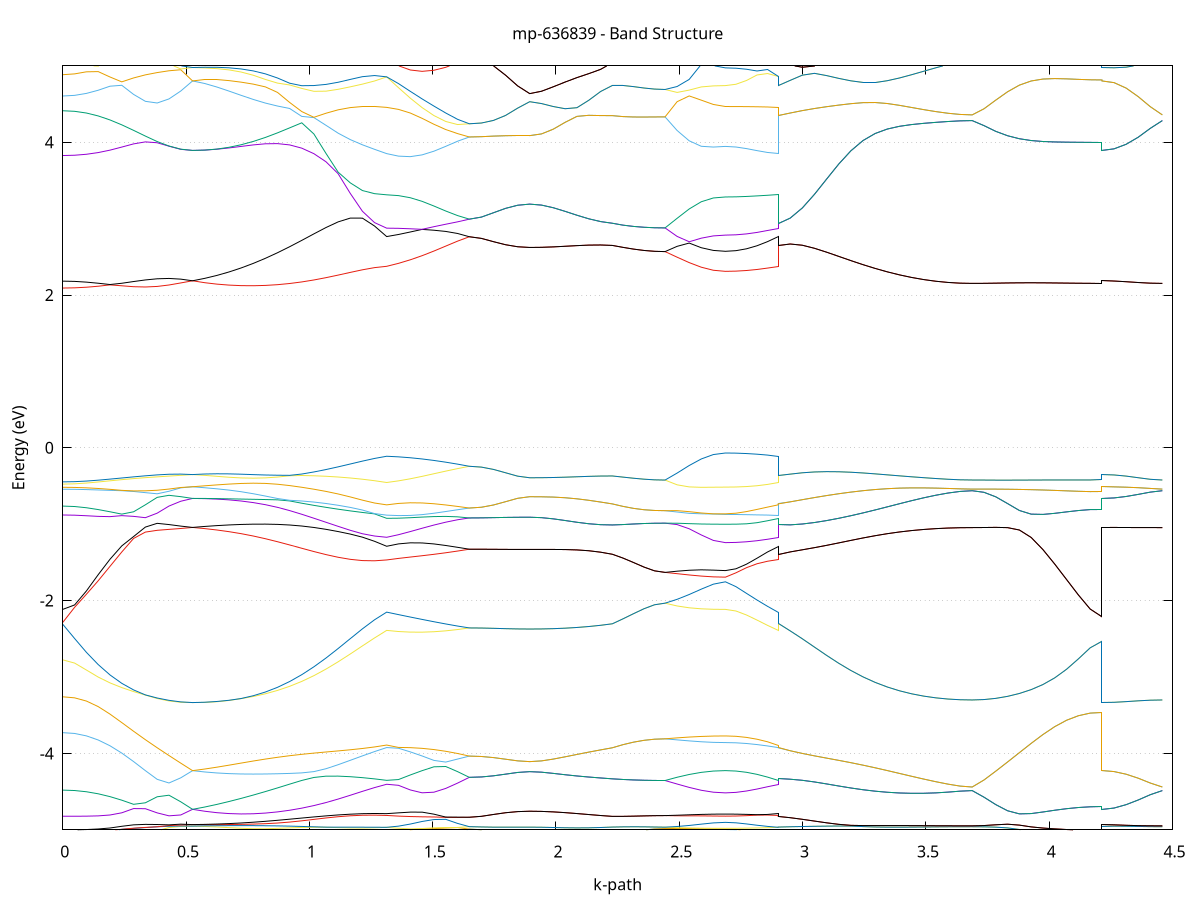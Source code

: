 set title 'mp-636839 - Band Structure'
set xlabel 'k-path'
set ylabel 'Energy (eV)'
set grid y
set yrange [-5:5]
set terminal png size 800,600
set output 'mp-636839_bands_gnuplot.png'
plot '-' using 1:2 with lines notitle, '-' using 1:2 with lines notitle, '-' using 1:2 with lines notitle, '-' using 1:2 with lines notitle, '-' using 1:2 with lines notitle, '-' using 1:2 with lines notitle, '-' using 1:2 with lines notitle, '-' using 1:2 with lines notitle, '-' using 1:2 with lines notitle, '-' using 1:2 with lines notitle, '-' using 1:2 with lines notitle, '-' using 1:2 with lines notitle, '-' using 1:2 with lines notitle, '-' using 1:2 with lines notitle, '-' using 1:2 with lines notitle, '-' using 1:2 with lines notitle, '-' using 1:2 with lines notitle, '-' using 1:2 with lines notitle, '-' using 1:2 with lines notitle, '-' using 1:2 with lines notitle, '-' using 1:2 with lines notitle, '-' using 1:2 with lines notitle, '-' using 1:2 with lines notitle, '-' using 1:2 with lines notitle, '-' using 1:2 with lines notitle, '-' using 1:2 with lines notitle, '-' using 1:2 with lines notitle, '-' using 1:2 with lines notitle, '-' using 1:2 with lines notitle, '-' using 1:2 with lines notitle, '-' using 1:2 with lines notitle, '-' using 1:2 with lines notitle, '-' using 1:2 with lines notitle, '-' using 1:2 with lines notitle, '-' using 1:2 with lines notitle, '-' using 1:2 with lines notitle, '-' using 1:2 with lines notitle, '-' using 1:2 with lines notitle, '-' using 1:2 with lines notitle, '-' using 1:2 with lines notitle, '-' using 1:2 with lines notitle, '-' using 1:2 with lines notitle, '-' using 1:2 with lines notitle, '-' using 1:2 with lines notitle, '-' using 1:2 with lines notitle, '-' using 1:2 with lines notitle, '-' using 1:2 with lines notitle, '-' using 1:2 with lines notitle, '-' using 1:2 with lines notitle, '-' using 1:2 with lines notitle, '-' using 1:2 with lines notitle, '-' using 1:2 with lines notitle, '-' using 1:2 with lines notitle, '-' using 1:2 with lines notitle, '-' using 1:2 with lines notitle, '-' using 1:2 with lines notitle, '-' using 1:2 with lines notitle, '-' using 1:2 with lines notitle, '-' using 1:2 with lines notitle, '-' using 1:2 with lines notitle, '-' using 1:2 with lines notitle, '-' using 1:2 with lines notitle, '-' using 1:2 with lines notitle, '-' using 1:2 with lines notitle, '-' using 1:2 with lines notitle, '-' using 1:2 with lines notitle, '-' using 1:2 with lines notitle, '-' using 1:2 with lines notitle, '-' using 1:2 with lines notitle, '-' using 1:2 with lines notitle, '-' using 1:2 with lines notitle, '-' using 1:2 with lines notitle, '-' using 1:2 with lines notitle, '-' using 1:2 with lines notitle, '-' using 1:2 with lines notitle, '-' using 1:2 with lines notitle, '-' using 1:2 with lines notitle, '-' using 1:2 with lines notitle, '-' using 1:2 with lines notitle, '-' using 1:2 with lines notitle, '-' using 1:2 with lines notitle, '-' using 1:2 with lines notitle, '-' using 1:2 with lines notitle, '-' using 1:2 with lines notitle, '-' using 1:2 with lines notitle, '-' using 1:2 with lines notitle, '-' using 1:2 with lines notitle, '-' using 1:2 with lines notitle, '-' using 1:2 with lines notitle, '-' using 1:2 with lines notitle, '-' using 1:2 with lines notitle, '-' using 1:2 with lines notitle, '-' using 1:2 with lines notitle, '-' using 1:2 with lines notitle, '-' using 1:2 with lines notitle, '-' using 1:2 with lines notitle, '-' using 1:2 with lines notitle, '-' using 1:2 with lines notitle, '-' using 1:2 with lines notitle, '-' using 1:2 with lines notitle, '-' using 1:2 with lines notitle, '-' using 1:2 with lines notitle, '-' using 1:2 with lines notitle, '-' using 1:2 with lines notitle, '-' using 1:2 with lines notitle, '-' using 1:2 with lines notitle, '-' using 1:2 with lines notitle, '-' using 1:2 with lines notitle, '-' using 1:2 with lines notitle, '-' using 1:2 with lines notitle, '-' using 1:2 with lines notitle, '-' using 1:2 with lines notitle, '-' using 1:2 with lines notitle, '-' using 1:2 with lines notitle, '-' using 1:2 with lines notitle, '-' using 1:2 with lines notitle, '-' using 1:2 with lines notitle, '-' using 1:2 with lines notitle, '-' using 1:2 with lines notitle, '-' using 1:2 with lines notitle, '-' using 1:2 with lines notitle, '-' using 1:2 with lines notitle, '-' using 1:2 with lines notitle, '-' using 1:2 with lines notitle, '-' using 1:2 with lines notitle, '-' using 1:2 with lines notitle, '-' using 1:2 with lines notitle, '-' using 1:2 with lines notitle
0.000000 -22.598957
0.047845 -22.598457
0.095691 -22.596957
0.143536 -22.594557
0.191382 -22.591357
0.239227 -22.587357
0.287073 -22.582557
0.334918 -22.577057
0.382763 -22.571157
0.430609 -22.564857
0.478454 -22.558257
0.526300 -22.551457
0.526300 -22.551457
0.575494 -22.552157
0.624688 -22.552157
0.673883 -22.551357
0.723077 -22.549957
0.772271 -22.547857
0.821465 -22.545357
0.870660 -22.542557
0.919854 -22.539457
0.969048 -22.536257
1.018243 -22.533157
1.067437 -22.530257
1.116631 -22.527757
1.165826 -22.525657
1.215020 -22.524157
1.264214 -22.523257
1.313409 -22.523157
1.313409 -22.523157
1.361297 -22.520257
1.409185 -22.517057
1.457073 -22.513857
1.504961 -22.510457
1.552850 -22.506857
1.600738 -22.503357
1.648626 -22.499757
1.648626 -22.499757
1.697592 -22.499757
1.746559 -22.499757
1.795525 -22.499757
1.844491 -22.499757
1.893458 -22.499757
1.893458 -22.499757
1.941346 -22.502957
1.989234 -22.506457
2.037122 -22.509957
2.085011 -22.513357
2.132899 -22.516657
2.180787 -22.519757
2.228675 -22.522757
2.228675 -22.522757
2.271385 -22.525157
2.314095 -22.527157
2.356805 -22.528557
2.399515 -22.529457
2.442225 -22.529757
2.442225 -22.529757
2.491192 -22.529857
2.540158 -22.529957
2.589125 -22.529957
2.638091 -22.530057
2.687057 -22.530057
2.687057 -22.530057
2.729767 -22.529757
2.772477 -22.528857
2.815188 -22.527457
2.857898 -22.525557
2.900608 -22.523157
2.900608 -22.522757
2.949802 -22.522557
2.998996 -22.523157
3.048191 -22.524457
3.097385 -22.526257
3.146579 -22.528657
3.195773 -22.531357
3.244968 -22.534357
3.294162 -22.537357
3.343356 -22.540357
3.392551 -22.543257
3.441745 -22.545757
3.490939 -22.547857
3.540134 -22.549457
3.589328 -22.550557
3.638522 -22.551257
3.687717 -22.551457
3.687717 -22.551457
3.735562 -22.555757
3.783407 -22.561957
3.831253 -22.568157
3.879098 -22.573957
3.926944 -22.579357
3.974789 -22.584057
4.022635 -22.588057
4.070480 -22.591257
4.118325 -22.593557
4.166171 -22.594957
4.214016 -22.595457
4.214016 -22.551457
4.262983 -22.551457
4.311949 -22.551457
4.360915 -22.551457
4.409882 -22.551457
4.458848 -22.551457
e
0.000000 -22.591757
0.047845 -22.591257
0.095691 -22.589857
0.143536 -22.587557
0.191382 -22.584357
0.239227 -22.580457
0.287073 -22.575757
0.334918 -22.570457
0.382763 -22.564557
0.430609 -22.558357
0.478454 -22.551757
0.526300 -22.551457
0.526300 -22.551457
0.575494 -22.549857
0.624688 -22.547557
0.673883 -22.545257
0.723077 -22.544057
0.772271 -22.542257
0.821465 -22.539957
0.870660 -22.537457
0.919854 -22.534757
0.969048 -22.531957
1.018243 -22.529257
1.067437 -22.526857
1.116631 -22.524757
1.165826 -22.523157
1.215020 -22.522157
1.264214 -22.521857
1.313409 -22.522257
1.313409 -22.522257
1.361297 -22.519357
1.409185 -22.516257
1.457073 -22.512957
1.504961 -22.509457
1.552850 -22.505957
1.600738 -22.502357
1.648626 -22.499757
1.648626 -22.499757
1.697592 -22.499757
1.746559 -22.499757
1.795525 -22.499757
1.844491 -22.499757
1.893458 -22.499757
1.893458 -22.499757
1.941346 -22.502957
1.989234 -22.506457
2.037122 -22.509957
2.085011 -22.513357
2.132899 -22.516657
2.180787 -22.519757
2.228675 -22.522757
2.228675 -22.522757
2.271385 -22.525157
2.314095 -22.527157
2.356805 -22.528557
2.399515 -22.529457
2.442225 -22.529757
2.442225 -22.529757
2.491192 -22.529657
2.540158 -22.529657
2.589125 -22.529557
2.638091 -22.529557
2.687057 -22.529557
2.687057 -22.529557
2.729767 -22.529257
2.772477 -22.528257
2.815188 -22.526857
2.857898 -22.524757
2.900608 -22.522257
2.900608 -22.522757
2.949802 -22.522557
2.998996 -22.523157
3.048191 -22.524457
3.097385 -22.526257
3.146579 -22.528657
3.195773 -22.531357
3.244968 -22.534357
3.294162 -22.537357
3.343356 -22.540357
3.392551 -22.543257
3.441745 -22.545757
3.490939 -22.547857
3.540134 -22.549457
3.589328 -22.550557
3.638522 -22.551257
3.687717 -22.551457
3.687717 -22.551457
3.735562 -22.555757
3.783407 -22.561957
3.831253 -22.568157
3.879098 -22.573957
3.926944 -22.579357
3.974789 -22.584057
4.022635 -22.588057
4.070480 -22.591257
4.118325 -22.593557
4.166171 -22.594957
4.214016 -22.595457
4.214016 -22.551457
4.262983 -22.551457
4.311949 -22.551457
4.360915 -22.551457
4.409882 -22.551457
4.458848 -22.551457
e
0.000000 -22.504257
0.047845 -22.504757
0.095691 -22.506257
0.143536 -22.508557
0.191382 -22.511757
0.239227 -22.515757
0.287073 -22.520557
0.334918 -22.525957
0.382763 -22.531857
0.430609 -22.538157
0.478454 -22.544757
0.526300 -22.545157
0.526300 -22.545157
0.575494 -22.545857
0.624688 -22.545957
0.673883 -22.544457
0.723077 -22.540657
0.772271 -22.536157
0.821465 -22.531057
0.870660 -22.525657
0.919854 -22.519757
0.969048 -22.513757
1.018243 -22.507757
1.067437 -22.501757
1.116631 -22.496057
1.165826 -22.490657
1.215020 -22.485757
1.264214 -22.481457
1.313409 -22.477857
1.313409 -22.477857
1.361297 -22.480357
1.409185 -22.483057
1.457073 -22.486157
1.504961 -22.489357
1.552850 -22.492757
1.600738 -22.496157
1.648626 -22.498857
1.648626 -22.498857
1.697592 -22.498757
1.746559 -22.498857
1.795525 -22.498857
1.844491 -22.498857
1.893458 -22.498857
1.893458 -22.498857
1.941346 -22.495757
1.989234 -22.492257
2.037122 -22.488857
2.085011 -22.485657
2.132899 -22.482657
2.180787 -22.479857
2.228675 -22.477357
2.228675 -22.477357
2.271385 -22.474157
2.314095 -22.471657
2.356805 -22.469857
2.399515 -22.468757
2.442225 -22.468357
2.442225 -22.468357
2.491192 -22.468457
2.540158 -22.468457
2.589125 -22.468557
2.638091 -22.468557
2.687057 -22.468557
2.687057 -22.468557
2.729767 -22.468957
2.772477 -22.470057
2.815188 -22.471957
2.857898 -22.474557
2.900608 -22.477857
2.900608 -22.477357
2.949802 -22.480757
2.998996 -22.484757
3.048191 -22.489357
3.097385 -22.494457
3.146579 -22.499957
3.195773 -22.505657
3.244968 -22.511357
3.294162 -22.517157
3.343356 -22.522657
3.392551 -22.527857
3.441745 -22.532657
3.490939 -22.536857
3.540134 -22.540257
3.589328 -22.542857
3.638522 -22.544557
3.687717 -22.545157
3.687717 -22.545157
3.735562 -22.540857
3.783407 -22.534657
3.831253 -22.528457
3.879098 -22.522557
3.926944 -22.517257
3.974789 -22.512457
4.022635 -22.508457
4.070480 -22.505257
4.118325 -22.502857
4.166171 -22.501457
4.214016 -22.500957
4.214016 -22.545157
4.262983 -22.545157
4.311949 -22.545057
4.360915 -22.545157
4.409882 -22.545157
4.458848 -22.545157
e
0.000000 -22.497857
0.047845 -22.498357
0.095691 -22.499757
0.143536 -22.502057
0.191382 -22.505357
0.239227 -22.509457
0.287073 -22.514257
0.334918 -22.519657
0.382763 -22.525557
0.430609 -22.531857
0.478454 -22.538457
0.526300 -22.545157
0.526300 -22.545157
0.575494 -22.543557
0.624688 -22.541257
0.673883 -22.538357
0.723077 -22.534657
0.772271 -22.530357
0.821465 -22.525657
0.870660 -22.520457
0.919854 -22.514957
0.969048 -22.509357
1.018243 -22.503757
1.067437 -22.498257
1.116631 -22.493057
1.165826 -22.488157
1.215020 -22.483757
1.264214 -22.479957
1.313409 -22.476857
1.313409 -22.476857
1.361297 -22.479357
1.409185 -22.482157
1.457073 -22.485157
1.504961 -22.488457
1.552850 -22.491757
1.600738 -22.495257
1.648626 -22.498857
1.648626 -22.498857
1.697592 -22.498757
1.746559 -22.498857
1.795525 -22.498857
1.844491 -22.498857
1.893458 -22.498857
1.893458 -22.498857
1.941346 -22.495757
1.989234 -22.492257
2.037122 -22.488857
2.085011 -22.485657
2.132899 -22.482657
2.180787 -22.479857
2.228675 -22.477357
2.228675 -22.477357
2.271385 -22.474157
2.314095 -22.471657
2.356805 -22.469857
2.399515 -22.468757
2.442225 -22.468357
2.442225 -22.468357
2.491192 -22.468257
2.540158 -22.468157
2.589125 -22.468057
2.638091 -22.468057
2.687057 -22.468057
2.687057 -22.468057
2.729767 -22.468357
2.772477 -22.469457
2.815188 -22.471257
2.857898 -22.473757
2.900608 -22.476857
2.900608 -22.477357
2.949802 -22.480757
2.998996 -22.484757
3.048191 -22.489357
3.097385 -22.494457
3.146579 -22.499957
3.195773 -22.505657
3.244968 -22.511357
3.294162 -22.517157
3.343356 -22.522657
3.392551 -22.527857
3.441745 -22.532657
3.490939 -22.536857
3.540134 -22.540257
3.589328 -22.542857
3.638522 -22.544557
3.687717 -22.545157
3.687717 -22.545157
3.735562 -22.540857
3.783407 -22.534657
3.831253 -22.528457
3.879098 -22.522557
3.926944 -22.517257
3.974789 -22.512457
4.022635 -22.508457
4.070480 -22.505257
4.118325 -22.502857
4.166171 -22.501457
4.214016 -22.500957
4.214016 -22.545157
4.262983 -22.545157
4.311949 -22.545057
4.360915 -22.545157
4.409882 -22.545157
4.458848 -22.545157
e
0.000000 -18.317457
0.047845 -18.317357
0.095691 -18.317157
0.143536 -18.316957
0.191382 -18.316557
0.239227 -18.316157
0.287073 -18.315657
0.334918 -18.315057
0.382763 -18.314657
0.430609 -18.314157
0.478454 -18.313757
0.526300 -18.313357
0.526300 -18.313357
0.575494 -18.314257
0.624688 -18.314757
0.673883 -18.314857
0.723077 -18.314657
0.772271 -18.314057
0.821465 -18.313157
0.870660 -18.311957
0.919854 -18.310457
0.969048 -18.308857
1.018243 -18.307057
1.067437 -18.305157
1.116631 -18.303157
1.165826 -18.301057
1.215020 -18.299057
1.264214 -18.297157
1.313409 -18.295357
1.313409 -18.295357
1.361297 -18.293957
1.409185 -18.292457
1.457073 -18.290857
1.504961 -18.289057
1.552850 -18.287257
1.600738 -18.285457
1.648626 -18.283657
1.648626 -18.283657
1.697592 -18.283657
1.746559 -18.283657
1.795525 -18.283657
1.844491 -18.283657
1.893458 -18.283657
1.893458 -18.283657
1.941346 -18.285157
1.989234 -18.286857
2.037122 -18.288457
2.085011 -18.289957
2.132899 -18.291357
2.180787 -18.292557
2.228675 -18.293657
2.228675 -18.293657
2.271385 -18.294057
2.314095 -18.294457
2.356805 -18.294757
2.399515 -18.294857
2.442225 -18.294957
2.442225 -18.294957
2.491192 -18.295457
2.540158 -18.295857
2.589125 -18.296157
2.638091 -18.296357
2.687057 -18.296457
2.687057 -18.296457
2.729767 -18.296357
2.772477 -18.296157
2.815188 -18.295957
2.857898 -18.295657
2.900608 -18.295357
2.900608 -18.293657
2.949802 -18.294457
2.998996 -18.295557
3.048191 -18.296857
3.097385 -18.298357
3.146579 -18.299957
3.195773 -18.301657
3.244968 -18.303457
3.294162 -18.305157
3.343356 -18.306857
3.392551 -18.308357
3.441745 -18.309757
3.490939 -18.310957
3.540134 -18.311957
3.589328 -18.312757
3.638522 -18.313157
3.687717 -18.313257
3.687717 -18.313257
3.735562 -18.313357
3.783407 -18.313457
3.831253 -18.313657
3.879098 -18.313857
3.926944 -18.314157
3.974789 -18.314457
4.022635 -18.314657
4.070480 -18.314857
4.118325 -18.315057
4.166171 -18.315157
4.214016 -18.315157
4.214016 -18.313357
4.262983 -18.313357
4.311949 -18.313357
4.360915 -18.313357
4.409882 -18.313257
4.458848 -18.313257
e
0.000000 -18.312957
0.047845 -18.312957
0.095691 -18.312857
0.143536 -18.312857
0.191382 -18.312757
0.239227 -18.312757
0.287073 -18.312757
0.334918 -18.312757
0.382763 -18.312757
0.430609 -18.312857
0.478454 -18.313057
0.526300 -18.313357
0.526300 -18.313357
0.575494 -18.312057
0.624688 -18.310457
0.673883 -18.308557
0.723077 -18.306257
0.772271 -18.303757
0.821465 -18.301057
0.870660 -18.298257
0.919854 -18.295357
0.969048 -18.292357
1.018243 -18.289357
1.067437 -18.288357
1.116631 -18.288857
1.165826 -18.289457
1.215020 -18.290057
1.264214 -18.290757
1.313409 -18.291457
1.313409 -18.291457
1.361297 -18.290957
1.409185 -18.290057
1.457073 -18.289057
1.504961 -18.287757
1.552850 -18.286357
1.600738 -18.284757
1.648626 -18.283657
1.648626 -18.283657
1.697592 -18.283657
1.746559 -18.283657
1.795525 -18.283657
1.844491 -18.283657
1.893458 -18.283657
1.893458 -18.283657
1.941346 -18.285157
1.989234 -18.286857
2.037122 -18.288457
2.085011 -18.289957
2.132899 -18.291357
2.180787 -18.292557
2.228675 -18.293657
2.228675 -18.293657
2.271385 -18.294057
2.314095 -18.294457
2.356805 -18.294757
2.399515 -18.294857
2.442225 -18.294957
2.442225 -18.294957
2.491192 -18.294457
2.540158 -18.293957
2.589125 -18.293557
2.638091 -18.293257
2.687057 -18.293157
2.687057 -18.293157
2.729767 -18.293057
2.772477 -18.292957
2.815188 -18.292657
2.857898 -18.292157
2.900608 -18.291457
2.900608 -18.293657
2.949802 -18.294457
2.998996 -18.295557
3.048191 -18.296857
3.097385 -18.298357
3.146579 -18.299957
3.195773 -18.301657
3.244968 -18.303457
3.294162 -18.305157
3.343356 -18.306857
3.392551 -18.308357
3.441745 -18.309757
3.490939 -18.310957
3.540134 -18.311957
3.589328 -18.312757
3.638522 -18.313157
3.687717 -18.313257
3.687717 -18.313257
3.735562 -18.313357
3.783407 -18.313457
3.831253 -18.313657
3.879098 -18.313857
3.926944 -18.314157
3.974789 -18.314457
4.022635 -18.314657
4.070480 -18.314857
4.118325 -18.315057
4.166171 -18.315157
4.214016 -18.315157
4.214016 -18.313357
4.262983 -18.313357
4.311949 -18.313357
4.360915 -18.313357
4.409882 -18.313257
4.458848 -18.313257
e
0.000000 -18.280657
0.047845 -18.280757
0.095691 -18.280757
0.143536 -18.280957
0.191382 -18.281057
0.239227 -18.281257
0.287073 -18.281457
0.334918 -18.281657
0.382763 -18.281757
0.430609 -18.281857
0.478454 -18.281957
0.526300 -18.281957
0.526300 -18.281957
0.575494 -18.282957
0.624688 -18.283757
0.673883 -18.284557
0.723077 -18.285257
0.772271 -18.285857
0.821465 -18.286257
0.870660 -18.286757
0.919854 -18.287157
0.969048 -18.287557
1.018243 -18.287957
1.067437 -18.286557
1.116631 -18.283857
1.165826 -18.281257
1.215020 -18.278957
1.264214 -18.276957
1.313409 -18.275357
1.313409 -18.275357
1.361297 -18.275957
1.409185 -18.276657
1.457073 -18.277757
1.504961 -18.278957
1.552850 -18.280457
1.600738 -18.281957
1.648626 -18.283057
1.648626 -18.283057
1.697592 -18.283057
1.746559 -18.283057
1.795525 -18.283057
1.844491 -18.283057
1.893458 -18.283057
1.893458 -18.283057
1.941346 -18.281557
1.989234 -18.279857
2.037122 -18.278257
2.085011 -18.276657
2.132899 -18.275257
2.180787 -18.274057
2.228675 -18.273057
2.228675 -18.273057
2.271385 -18.272357
2.314095 -18.271857
2.356805 -18.271357
2.399515 -18.271157
2.442225 -18.271057
2.442225 -18.271057
2.491192 -18.271657
2.540158 -18.272257
2.589125 -18.272757
2.638091 -18.273057
2.687057 -18.273157
2.687057 -18.273157
2.729767 -18.273257
2.772477 -18.273457
2.815188 -18.273857
2.857898 -18.274557
2.900608 -18.275357
2.900608 -18.273057
2.949802 -18.273157
2.998996 -18.273457
3.048191 -18.273757
3.097385 -18.274257
3.146579 -18.274957
3.195773 -18.275657
3.244968 -18.276557
3.294162 -18.277357
3.343356 -18.278257
3.392551 -18.279157
3.441745 -18.279957
3.490939 -18.280657
3.540134 -18.281257
3.589328 -18.281657
3.638522 -18.281957
3.687717 -18.282057
3.687717 -18.282057
3.735562 -18.281957
3.783407 -18.281857
3.831253 -18.281757
3.879098 -18.281557
3.926944 -18.281357
3.974789 -18.281157
4.022635 -18.280957
4.070480 -18.280757
4.118325 -18.280557
4.166171 -18.280557
4.214016 -18.280457
4.214016 -18.281957
4.262983 -18.281957
4.311949 -18.281957
4.360915 -18.281957
4.409882 -18.281957
4.458848 -18.282057
e
0.000000 -18.280257
0.047845 -18.280357
0.095691 -18.280357
0.143536 -18.280557
0.191382 -18.280757
0.239227 -18.280957
0.287073 -18.281157
0.334918 -18.281357
0.382763 -18.281557
0.430609 -18.281757
0.478454 -18.281857
0.526300 -18.281957
0.526300 -18.281957
0.575494 -18.280857
0.624688 -18.279657
0.673883 -18.278357
0.723077 -18.277057
0.772271 -18.275757
0.821465 -18.274457
0.870660 -18.273157
0.919854 -18.272057
0.969048 -18.271157
1.018243 -18.270357
1.067437 -18.269757
1.116631 -18.269457
1.165826 -18.269457
1.215020 -18.269757
1.264214 -18.270457
1.313409 -18.271257
1.313409 -18.271257
1.361297 -18.272557
1.409185 -18.274057
1.457073 -18.275757
1.504961 -18.277557
1.552850 -18.279457
1.600738 -18.281257
1.648626 -18.283057
1.648626 -18.283057
1.697592 -18.283057
1.746559 -18.283057
1.795525 -18.283057
1.844491 -18.283057
1.893458 -18.283057
1.893458 -18.283057
1.941346 -18.281557
1.989234 -18.279857
2.037122 -18.278257
2.085011 -18.276657
2.132899 -18.275257
2.180787 -18.274057
2.228675 -18.273057
2.228675 -18.273057
2.271385 -18.272357
2.314095 -18.271857
2.356805 -18.271357
2.399515 -18.271157
2.442225 -18.271057
2.442225 -18.271057
2.491192 -18.270457
2.540158 -18.269957
2.589125 -18.269557
2.638091 -18.269357
2.687057 -18.269257
2.687057 -18.269257
2.729767 -18.269357
2.772477 -18.269557
2.815188 -18.270057
2.857898 -18.270557
2.900608 -18.271257
2.900608 -18.273057
2.949802 -18.273157
2.998996 -18.273457
3.048191 -18.273757
3.097385 -18.274257
3.146579 -18.274957
3.195773 -18.275657
3.244968 -18.276557
3.294162 -18.277357
3.343356 -18.278257
3.392551 -18.279157
3.441745 -18.279957
3.490939 -18.280657
3.540134 -18.281257
3.589328 -18.281657
3.638522 -18.281957
3.687717 -18.282057
3.687717 -18.282057
3.735562 -18.281957
3.783407 -18.281857
3.831253 -18.281757
3.879098 -18.281557
3.926944 -18.281357
3.974789 -18.281157
4.022635 -18.280957
4.070480 -18.280757
4.118325 -18.280557
4.166171 -18.280557
4.214016 -18.280457
4.214016 -18.281957
4.262983 -18.281957
4.311949 -18.281957
4.360915 -18.281957
4.409882 -18.281957
4.458848 -18.282057
e
0.000000 -8.640257
0.047845 -8.635557
0.095691 -8.621457
0.143536 -8.598157
0.191382 -8.565757
0.239227 -8.524457
0.287073 -8.474657
0.334918 -8.416957
0.382763 -8.351757
0.430609 -8.280057
0.478454 -8.202957
0.526300 -8.124357
0.526300 -8.124357
0.575494 -8.130957
0.624688 -8.137157
0.673883 -8.142557
0.723077 -8.151357
0.772271 -8.161557
0.821465 -8.171057
0.870660 -8.179957
0.919854 -8.188757
0.969048 -8.197457
1.018243 -8.206457
1.067437 -8.216057
1.116631 -8.226457
1.165826 -8.237857
1.215020 -8.250557
1.264214 -8.264557
1.313409 -8.279957
1.313409 -8.279957
1.361297 -8.257857
1.409185 -8.235257
1.457073 -8.213157
1.504961 -8.192757
1.552850 -8.175557
1.600738 -8.163357
1.648626 -8.157757
1.648626 -8.157757
1.697592 -8.157757
1.746559 -8.157857
1.795525 -8.157957
1.844491 -8.157957
1.893458 -8.157957
1.893458 -8.157957
1.941346 -8.161657
1.989234 -8.171757
2.037122 -8.187057
2.085011 -8.205757
2.132899 -8.226257
2.180787 -8.247457
2.228675 -8.268557
2.228675 -8.268557
2.271385 -8.292957
2.314095 -8.312657
2.356805 -8.327157
2.399515 -8.335957
2.442225 -8.338857
2.442225 -8.338857
2.491192 -8.342357
2.540158 -8.345557
2.589125 -8.347957
2.638091 -8.349557
2.687057 -8.350057
2.687057 -8.350057
2.729767 -8.347157
2.772477 -8.338357
2.815188 -8.324057
2.857898 -8.304357
2.900608 -8.279957
2.900608 -8.268557
2.949802 -8.252057
2.998996 -8.237257
3.048191 -8.224257
3.097385 -8.212957
3.146579 -8.203057
3.195773 -8.194357
3.244968 -8.186657
3.294162 -8.179657
3.343356 -8.172857
3.392551 -8.166057
3.441745 -8.158957
3.490939 -8.151157
3.540134 -8.142357
3.589328 -8.132457
3.638522 -8.121657
3.687717 -8.113757
3.687717 -8.113757
3.735562 -8.185257
3.783407 -8.259257
3.831253 -8.327657
3.879098 -8.389757
3.926944 -8.444657
3.974789 -8.491957
4.022635 -8.531057
4.070480 -8.561857
4.118325 -8.583857
4.166171 -8.597257
4.214016 -8.601657
4.214016 -8.124357
4.262983 -8.123657
4.311949 -8.121457
4.360915 -8.118457
4.409882 -8.115257
4.458848 -8.113757
e
0.000000 -8.563557
0.047845 -8.559457
0.095691 -8.547057
0.143536 -8.526357
0.191382 -8.497657
0.239227 -8.461057
0.287073 -8.416657
0.334918 -8.364957
0.382763 -8.306257
0.430609 -8.241157
0.478454 -8.170557
0.526300 -8.124357
0.526300 -8.124357
0.575494 -8.121357
0.624688 -8.129057
0.673883 -8.140357
0.723077 -8.147257
0.772271 -8.151657
0.821465 -8.155857
0.870660 -8.160457
0.919854 -8.165557
0.969048 -8.171457
1.018243 -8.178557
1.067437 -8.186957
1.116631 -8.197057
1.165826 -8.208957
1.215020 -8.222757
1.264214 -8.238657
1.313409 -8.256657
1.313409 -8.256657
1.361297 -8.236357
1.409185 -8.216357
1.457073 -8.197557
1.504961 -8.180757
1.552850 -8.167457
1.600738 -8.159357
1.648626 -8.157757
1.648626 -8.157757
1.697592 -8.157757
1.746559 -8.157857
1.795525 -8.157957
1.844491 -8.157957
1.893458 -8.157957
1.893458 -8.157957
1.941346 -8.161657
1.989234 -8.171757
2.037122 -8.187057
2.085011 -8.205757
2.132899 -8.226257
2.180787 -8.247457
2.228675 -8.268557
2.228675 -8.268557
2.271385 -8.292957
2.314095 -8.312657
2.356805 -8.327157
2.399515 -8.335957
2.442225 -8.338857
2.442225 -8.338857
2.491192 -8.335357
2.540158 -8.332157
2.589125 -8.329657
2.638091 -8.328057
2.687057 -8.327457
2.687057 -8.327457
2.729767 -8.324457
2.772477 -8.315657
2.815188 -8.301057
2.857898 -8.281257
2.900608 -8.256657
2.900608 -8.268557
2.949802 -8.252057
2.998996 -8.237257
3.048191 -8.224257
3.097385 -8.212957
3.146579 -8.203057
3.195773 -8.194357
3.244968 -8.186657
3.294162 -8.179657
3.343356 -8.172857
3.392551 -8.166057
3.441745 -8.158957
3.490939 -8.151157
3.540134 -8.142357
3.589328 -8.132457
3.638522 -8.121657
3.687717 -8.113757
3.687717 -8.113757
3.735562 -8.185257
3.783407 -8.259257
3.831253 -8.327657
3.879098 -8.389757
3.926944 -8.444657
3.974789 -8.491957
4.022635 -8.531057
4.070480 -8.561857
4.118325 -8.583857
4.166171 -8.597257
4.214016 -8.601657
4.214016 -8.124357
4.262983 -8.123657
4.311949 -8.121457
4.360915 -8.118457
4.409882 -8.115257
4.458848 -8.113757
e
0.000000 -7.514957
0.047845 -7.519757
0.095691 -7.534757
0.143536 -7.561057
0.191382 -7.599857
0.239227 -7.651457
0.287073 -7.714657
0.334918 -7.787457
0.382763 -7.867157
0.430609 -7.950757
0.478454 -8.035457
0.526300 -8.089857
0.526300 -8.089857
0.575494 -8.099057
0.624688 -8.093557
0.673883 -8.080657
0.723077 -8.064257
0.772271 -8.044957
0.821465 -8.023057
0.870660 -7.998757
0.919854 -7.972157
0.969048 -7.943357
1.018243 -7.912757
1.067437 -7.880457
1.116631 -7.846657
1.165826 -7.811757
1.215020 -7.776057
1.264214 -7.739857
1.313409 -7.703857
1.313409 -7.703857
1.361297 -7.722057
1.409185 -7.739857
1.457073 -7.756557
1.504961 -7.771057
1.552850 -7.781557
1.600738 -7.785957
1.648626 -7.782457
1.648626 -7.782457
1.697592 -7.782357
1.746559 -7.781857
1.795525 -7.781357
1.844491 -7.780957
1.893458 -7.780857
1.893458 -7.780857
1.941346 -7.776557
1.989234 -7.764557
2.037122 -7.746757
2.085011 -7.725157
2.132899 -7.701957
2.180787 -7.678357
2.228675 -7.655357
2.228675 -7.655357
2.271385 -7.621557
2.314095 -7.594457
2.356805 -7.574957
2.399515 -7.563357
2.442225 -7.559457
2.442225 -7.559457
2.491192 -7.578657
2.540158 -7.594657
2.589125 -7.606457
2.638091 -7.613757
2.687057 -7.616257
2.687057 -7.616257
2.729767 -7.619757
2.772477 -7.630457
2.815188 -7.648357
2.857898 -7.673057
2.900608 -7.703857
2.900608 -7.655357
2.949802 -7.690757
2.998996 -7.726357
3.048191 -7.761757
3.097385 -7.796657
3.146579 -7.830857
3.195773 -7.864057
3.244968 -7.895957
3.294162 -7.926557
3.343356 -7.955657
3.392551 -7.983057
3.441745 -8.008457
3.490939 -8.032057
3.540134 -8.053357
3.589328 -8.072557
3.638522 -8.089157
3.687717 -8.098857
3.687717 -8.098857
3.735562 -8.024157
3.783407 -7.940957
3.831253 -7.857857
3.879098 -7.777357
3.926944 -7.701957
3.974789 -7.634657
4.022635 -7.578157
4.070480 -7.534657
4.118325 -7.504757
4.166171 -7.487557
4.214016 -7.482057
4.214016 -8.089857
4.262983 -8.090457
4.311949 -8.092257
4.360915 -8.094757
4.409882 -8.097557
4.458848 -8.098857
e
0.000000 -7.364957
0.047845 -7.375857
0.095691 -7.407557
0.143536 -7.457157
0.191382 -7.520757
0.239227 -7.594457
0.287073 -7.674657
0.334918 -7.758757
0.382763 -7.844357
0.430609 -7.929457
0.478454 -8.012657
0.526300 -8.089857
0.526300 -8.089857
0.575494 -8.073257
0.624688 -8.053357
0.673883 -8.030857
0.723077 -8.006157
0.772271 -7.979157
0.821465 -7.950057
0.870660 -7.919057
0.919854 -7.886357
0.969048 -7.852257
1.018243 -7.816957
1.067437 -7.780857
1.116631 -7.743957
1.165826 -7.706857
1.215020 -7.669757
1.264214 -7.632957
1.313409 -7.596957
1.313409 -7.596957
1.361297 -7.628857
1.409185 -7.661657
1.457073 -7.694057
1.504961 -7.724357
1.552850 -7.750457
1.600738 -7.770457
1.648626 -7.782457
1.648626 -7.782457
1.697592 -7.782357
1.746559 -7.781857
1.795525 -7.781357
1.844491 -7.780957
1.893458 -7.780857
1.893458 -7.780857
1.941346 -7.776557
1.989234 -7.764557
2.037122 -7.746757
2.085011 -7.725157
2.132899 -7.701957
2.180787 -7.678357
2.228675 -7.655357
2.228675 -7.655357
2.271385 -7.621557
2.314095 -7.594457
2.356805 -7.574957
2.399515 -7.563357
2.442225 -7.559457
2.442225 -7.559457
2.491192 -7.538057
2.540158 -7.516457
2.589125 -7.496957
2.638091 -7.482957
2.687057 -7.477757
2.687057 -7.477757
2.729767 -7.482757
2.772477 -7.497557
2.815188 -7.522157
2.857898 -7.555757
2.900608 -7.596957
2.900608 -7.655357
2.949802 -7.690757
2.998996 -7.726357
3.048191 -7.761757
3.097385 -7.796657
3.146579 -7.830857
3.195773 -7.864057
3.244968 -7.895957
3.294162 -7.926557
3.343356 -7.955657
3.392551 -7.983057
3.441745 -8.008457
3.490939 -8.032057
3.540134 -8.053357
3.589328 -8.072557
3.638522 -8.089157
3.687717 -8.098857
3.687717 -8.098857
3.735562 -8.024157
3.783407 -7.940957
3.831253 -7.857857
3.879098 -7.777357
3.926944 -7.701957
3.974789 -7.634657
4.022635 -7.578157
4.070480 -7.534657
4.118325 -7.504757
4.166171 -7.487557
4.214016 -7.482057
4.214016 -8.089857
4.262983 -8.090457
4.311949 -8.092257
4.360915 -8.094757
4.409882 -8.097557
4.458848 -8.098857
e
0.000000 -7.241357
0.047845 -7.239957
0.095691 -7.235457
0.143536 -7.227457
0.191382 -7.215157
0.239227 -7.198057
0.287073 -7.175457
0.334918 -7.147357
0.382763 -7.113857
0.430609 -7.075457
0.478454 -7.033257
0.526300 -6.990657
0.526300 -6.990657
0.575494 -6.992057
0.624688 -6.993857
0.673883 -6.996357
0.723077 -6.999857
0.772271 -7.004857
0.821465 -7.011657
0.870660 -7.021257
0.919854 -7.034057
0.969048 -7.050457
1.018243 -7.070357
1.067437 -7.092957
1.116631 -7.116757
1.165826 -7.140157
1.215020 -7.161557
1.264214 -7.179657
1.313409 -7.193457
1.313409 -7.193457
1.361297 -7.179657
1.409185 -7.162957
1.457073 -7.143857
1.504961 -7.123057
1.552850 -7.101957
1.600738 -7.082257
1.648626 -7.067057
1.648626 -7.067057
1.697592 -7.066557
1.746559 -7.065057
1.795525 -7.063057
1.844491 -7.060957
1.893458 -7.060057
1.893458 -7.060057
1.941346 -7.065757
1.989234 -7.078057
2.037122 -7.092357
2.085011 -7.106557
2.132899 -7.119257
2.180787 -7.129957
2.228675 -7.138157
2.228675 -7.138157
2.271385 -7.147557
2.314095 -7.154257
2.356805 -7.158557
2.399515 -7.160957
2.442225 -7.161657
2.442225 -7.161657
2.491192 -7.180657
2.540158 -7.199157
2.589125 -7.215457
2.638091 -7.227157
2.687057 -7.231457
2.687057 -7.231457
2.729767 -7.230057
2.772477 -7.225857
2.815188 -7.218457
2.857898 -7.207757
2.900608 -7.193457
2.900608 -7.138157
2.949802 -7.124957
2.998996 -7.105957
3.048191 -7.082257
3.097385 -7.055857
3.146579 -7.029357
3.195773 -7.006557
3.244968 -6.990957
3.294162 -6.982457
3.343356 -6.978857
3.392551 -6.978057
3.441745 -6.978857
3.490939 -6.980157
3.540134 -6.981557
3.589328 -6.982757
3.638522 -6.983457
3.687717 -6.983657
3.687717 -6.983657
3.735562 -7.005857
3.783407 -7.034757
3.831253 -7.060557
3.879098 -7.081657
3.926944 -7.097257
3.974789 -7.106357
4.022635 -7.108957
4.070480 -7.105657
4.118325 -7.099057
4.166171 -7.092757
4.214016 -7.090257
4.214016 -6.990657
4.262983 -6.990257
4.311949 -6.988957
4.360915 -6.986957
4.409882 -6.984757
4.458848 -6.983657
e
0.000000 -7.034457
0.047845 -7.034857
0.095691 -7.035657
0.143536 -7.035757
0.191382 -7.033757
0.239227 -7.028857
0.287073 -7.020557
0.334918 -7.009257
0.382763 -6.995257
0.430609 -6.979057
0.478454 -6.960357
0.526300 -6.990657
0.526300 -6.990657
0.575494 -6.989257
0.624688 -6.987357
0.673883 -6.984657
0.723077 -6.981157
0.772271 -6.977157
0.821465 -6.973257
0.870660 -6.970257
0.919854 -6.969757
0.969048 -6.973757
1.018243 -6.984657
1.067437 -7.003357
1.116631 -7.027757
1.165826 -7.053657
1.215020 -7.077357
1.264214 -7.096257
1.313409 -7.108757
1.313409 -7.108757
1.361297 -7.109857
1.409185 -7.106757
1.457073 -7.099057
1.504961 -7.087557
1.552850 -7.074057
1.600738 -7.063657
1.648626 -7.067057
1.648626 -7.067057
1.697592 -7.066557
1.746559 -7.065057
1.795525 -7.063057
1.844491 -7.060957
1.893458 -7.060057
1.893458 -7.060057
1.941346 -7.065757
1.989234 -7.078057
2.037122 -7.092357
2.085011 -7.106557
2.132899 -7.119257
2.180787 -7.129957
2.228675 -7.138157
2.228675 -7.138157
2.271385 -7.147557
2.314095 -7.154257
2.356805 -7.158557
2.399515 -7.160957
2.442225 -7.161657
2.442225 -7.161657
2.491192 -7.142957
2.540158 -7.125257
2.589125 -7.109357
2.638091 -7.096257
2.687057 -7.088557
2.687057 -7.088557
2.729767 -7.093657
2.772477 -7.100157
2.815188 -7.105657
2.857898 -7.108857
2.900608 -7.108757
2.900608 -7.138157
2.949802 -7.124957
2.998996 -7.105957
3.048191 -7.082257
3.097385 -7.055857
3.146579 -7.029357
3.195773 -7.006557
3.244968 -6.990957
3.294162 -6.982457
3.343356 -6.978857
3.392551 -6.978057
3.441745 -6.978857
3.490939 -6.980157
3.540134 -6.981557
3.589328 -6.982757
3.638522 -6.983457
3.687717 -6.983657
3.687717 -6.983657
3.735562 -7.005857
3.783407 -7.034757
3.831253 -7.060557
3.879098 -7.081657
3.926944 -7.097257
3.974789 -7.106357
4.022635 -7.108957
4.070480 -7.105657
4.118325 -7.099057
4.166171 -7.092757
4.214016 -7.090257
4.214016 -6.990657
4.262983 -6.990257
4.311949 -6.988957
4.360915 -6.986957
4.409882 -6.984757
4.458848 -6.983657
e
0.000000 -6.809657
0.047845 -6.813257
0.095691 -6.822757
0.143536 -6.835257
0.191382 -6.848957
0.239227 -6.863057
0.287073 -6.877857
0.334918 -6.893457
0.382763 -6.910557
0.430609 -6.930057
0.478454 -6.955057
0.526300 -6.936957
0.526300 -6.936957
0.575494 -6.936357
0.624688 -6.932657
0.673883 -6.926457
0.723077 -6.918557
0.772271 -6.909857
0.821465 -6.901857
0.870660 -6.896257
0.919854 -6.895257
0.969048 -6.900857
1.018243 -6.913957
1.067437 -6.933757
1.116631 -6.957757
1.165826 -6.983157
1.215020 -7.007357
1.264214 -7.028057
1.313409 -7.043557
1.313409 -7.043557
1.361297 -7.037357
1.409185 -7.031257
1.457073 -7.026857
1.504961 -7.025857
1.552850 -7.028657
1.600738 -7.032457
1.648626 -7.028457
1.648626 -7.028457
1.697592 -7.029257
1.746559 -7.031457
1.795525 -7.034357
1.844491 -7.037157
1.893458 -7.038357
1.893458 -7.038357
1.941346 -7.037057
1.989234 -7.037057
2.037122 -7.040557
2.085011 -7.046157
2.132899 -7.052057
2.180787 -7.056557
2.228675 -7.058857
2.228675 -7.058857
2.271385 -7.065457
2.314095 -7.070157
2.356805 -7.073157
2.399515 -7.074757
2.442225 -7.075257
2.442225 -7.075257
2.491192 -7.077557
2.540158 -7.080157
2.589125 -7.082557
2.638091 -7.084157
2.687057 -7.084757
2.687057 -7.084757
2.729767 -7.081057
2.772477 -7.075957
2.815188 -7.067757
2.857898 -7.056657
2.900608 -7.043557
2.900608 -7.058857
2.949802 -7.043957
2.998996 -7.025957
3.048191 -7.006757
3.097385 -6.988057
3.146579 -6.970957
3.195773 -6.955257
3.244968 -6.940557
3.294162 -6.929057
3.343356 -6.923357
3.392551 -6.923757
3.441745 -6.928757
3.490939 -6.936057
3.540134 -6.943857
3.589328 -6.950457
3.638522 -6.954957
3.687717 -6.956557
3.687717 -6.956557
3.735562 -6.932157
3.783407 -6.897057
3.831253 -6.861157
3.879098 -6.826357
3.926944 -6.793957
3.974789 -6.765157
4.022635 -6.740457
4.070480 -6.720357
4.118325 -6.705057
4.166171 -6.695257
4.214016 -6.691857
4.214016 -6.936957
4.262983 -6.938557
4.311949 -6.943057
4.360915 -6.948957
4.409882 -6.954257
4.458848 -6.956557
e
0.000000 -6.579357
0.047845 -6.579857
0.095691 -6.584157
0.143536 -6.597157
0.191382 -6.621557
0.239227 -6.656657
0.287073 -6.700557
0.334918 -6.750457
0.382763 -6.803357
0.430609 -6.855957
0.478454 -6.902757
0.526300 -6.936957
0.526300 -6.936957
0.575494 -6.934057
0.624688 -6.927857
0.673883 -6.919157
0.723077 -6.909057
0.772271 -6.898957
0.821465 -6.890357
0.870660 -6.884957
0.919854 -6.884157
0.969048 -6.889357
1.018243 -6.901457
1.067437 -6.920957
1.116631 -6.946257
1.165826 -6.973857
1.215020 -7.000657
1.264214 -7.024257
1.313409 -7.043257
1.313409 -7.043257
1.361297 -7.035457
1.409185 -7.027257
1.457073 -7.020057
1.504961 -7.015357
1.552850 -7.015057
1.600738 -7.020057
1.648626 -7.028457
1.648626 -7.028457
1.697592 -7.029257
1.746559 -7.031457
1.795525 -7.034357
1.844491 -7.037157
1.893458 -7.038357
1.893458 -7.038357
1.941346 -7.037057
1.989234 -7.037057
2.037122 -7.040557
2.085011 -7.046157
2.132899 -7.052057
2.180787 -7.056557
2.228675 -7.058857
2.228675 -7.058857
2.271385 -7.065457
2.314095 -7.070157
2.356805 -7.073157
2.399515 -7.074757
2.442225 -7.075257
2.442225 -7.075257
2.491192 -7.073757
2.540158 -7.073457
2.589125 -7.074857
2.638091 -7.078357
2.687057 -7.082757
2.687057 -7.082757
2.729767 -7.079557
2.772477 -7.072257
2.815188 -7.063857
2.857898 -7.054257
2.900608 -7.043257
2.900608 -7.058857
2.949802 -7.043957
2.998996 -7.025957
3.048191 -7.006757
3.097385 -6.988057
3.146579 -6.970957
3.195773 -6.955257
3.244968 -6.940557
3.294162 -6.929057
3.343356 -6.923357
3.392551 -6.923757
3.441745 -6.928757
3.490939 -6.936057
3.540134 -6.943857
3.589328 -6.950457
3.638522 -6.954957
3.687717 -6.956557
3.687717 -6.956557
3.735562 -6.932157
3.783407 -6.897057
3.831253 -6.861157
3.879098 -6.826357
3.926944 -6.793957
3.974789 -6.765157
4.022635 -6.740457
4.070480 -6.720357
4.118325 -6.705057
4.166171 -6.695257
4.214016 -6.691857
4.214016 -6.936957
4.262983 -6.938557
4.311949 -6.943057
4.360915 -6.948957
4.409882 -6.954257
4.458848 -6.956557
e
0.000000 -6.484357
0.047845 -6.486057
0.095691 -6.488357
0.143536 -6.488457
0.191382 -6.485857
0.239227 -6.481057
0.287073 -6.474857
0.334918 -6.468857
0.382763 -6.464357
0.430609 -6.463257
0.478454 -6.463557
0.526300 -6.462957
0.526300 -6.462957
0.575494 -6.473657
0.624688 -6.492657
0.673883 -6.519457
0.723077 -6.553257
0.772271 -6.592457
0.821465 -6.635457
0.870660 -6.679957
0.919854 -6.723157
0.969048 -6.761257
1.018243 -6.790357
1.067437 -6.808257
1.116631 -6.815557
1.165826 -6.818357
1.215020 -6.826257
1.264214 -6.831557
1.313409 -6.835457
1.313409 -6.835457
1.361297 -6.839857
1.409185 -6.843157
1.457073 -6.844457
1.504961 -6.842457
1.552850 -6.839457
1.600738 -6.838157
1.648626 -6.833757
1.648626 -6.833757
1.697592 -6.833757
1.746559 -6.833857
1.795525 -6.833757
1.844491 -6.833657
1.893458 -6.833557
1.893458 -6.833557
1.941346 -6.834557
1.989234 -6.834157
2.037122 -6.829357
2.085011 -6.820457
2.132899 -6.808957
2.180787 -6.796557
2.228675 -6.784657
2.228675 -6.784657
2.271385 -6.777257
2.314095 -6.770857
2.356805 -6.765757
2.399515 -6.762457
2.442225 -6.761357
2.442225 -6.761357
2.491192 -6.781157
2.540158 -6.798957
2.589125 -6.812757
2.638091 -6.821357
2.687057 -6.824257
2.687057 -6.824257
2.729767 -6.825057
2.772477 -6.827157
2.815188 -6.829957
2.857898 -6.832957
2.900608 -6.835457
2.900608 -6.784657
2.949802 -6.780257
2.998996 -6.773257
3.048191 -6.762157
3.097385 -6.745457
3.146579 -6.722857
3.195773 -6.696057
3.244968 -6.670557
3.294162 -6.648957
3.343356 -6.625957
3.392551 -6.599457
3.441745 -6.571057
3.490939 -6.543557
3.540134 -6.519457
3.589328 -6.500757
3.638522 -6.488957
3.687717 -6.484957
3.687717 -6.484957
3.735562 -6.484257
3.783407 -6.482057
3.831253 -6.478157
3.879098 -6.472457
3.926944 -6.464957
3.974789 -6.456657
4.022635 -6.450357
4.070480 -6.452557
4.118325 -6.462557
4.166171 -6.472257
4.214016 -6.476057
4.214016 -6.462957
4.262983 -6.465657
4.311949 -6.471957
4.360915 -6.478657
4.409882 -6.483257
4.458848 -6.484957
e
0.000000 -6.460057
0.047845 -6.455757
0.095691 -6.446157
0.143536 -6.449957
0.191382 -6.452757
0.239227 -6.454657
0.287073 -6.456857
0.334918 -6.459457
0.382763 -6.461857
0.430609 -6.462257
0.478454 -6.462157
0.526300 -6.462957
0.526300 -6.462957
0.575494 -6.460857
0.624688 -6.467557
0.673883 -6.483557
0.723077 -6.510657
0.772271 -6.548557
0.821465 -6.592457
0.870660 -6.638457
0.919854 -6.683657
0.969048 -6.725357
1.018243 -6.760857
1.067437 -6.787857
1.116631 -6.806357
1.165826 -6.815257
1.215020 -6.810057
1.264214 -6.801657
1.313409 -6.791257
1.313409 -6.791257
1.361297 -6.805657
1.409185 -6.818357
1.457073 -6.828857
1.504961 -6.836157
1.552850 -6.836857
1.600738 -6.831457
1.648626 -6.833757
1.648626 -6.833757
1.697592 -6.833757
1.746559 -6.833857
1.795525 -6.833757
1.844491 -6.833657
1.893458 -6.833557
1.893458 -6.833557
1.941346 -6.834557
1.989234 -6.834157
2.037122 -6.829357
2.085011 -6.820457
2.132899 -6.808957
2.180787 -6.796557
2.228675 -6.784657
2.228675 -6.784657
2.271385 -6.777257
2.314095 -6.770857
2.356805 -6.765757
2.399515 -6.762457
2.442225 -6.761357
2.442225 -6.761357
2.491192 -6.741557
2.540158 -6.723957
2.589125 -6.710057
2.638091 -6.724057
2.687057 -6.731257
2.687057 -6.731257
2.729767 -6.734557
2.772477 -6.743857
2.815188 -6.757357
2.857898 -6.773457
2.900608 -6.791257
2.900608 -6.784657
2.949802 -6.780257
2.998996 -6.773257
3.048191 -6.762157
3.097385 -6.745457
3.146579 -6.722857
3.195773 -6.696057
3.244968 -6.670557
3.294162 -6.648957
3.343356 -6.625957
3.392551 -6.599457
3.441745 -6.571057
3.490939 -6.543557
3.540134 -6.519457
3.589328 -6.500757
3.638522 -6.488957
3.687717 -6.484957
3.687717 -6.484957
3.735562 -6.484257
3.783407 -6.482057
3.831253 -6.478157
3.879098 -6.472457
3.926944 -6.464957
3.974789 -6.456657
4.022635 -6.450357
4.070480 -6.452557
4.118325 -6.462557
4.166171 -6.472257
4.214016 -6.476057
4.214016 -6.462957
4.262983 -6.465657
4.311949 -6.471957
4.360915 -6.478657
4.409882 -6.483257
4.458848 -6.484957
e
0.000000 -6.436657
0.047845 -6.439357
0.095691 -6.445157
0.143536 -6.435157
0.191382 -6.424957
0.239227 -6.416757
0.287073 -6.410457
0.334918 -6.404657
0.382763 -6.397457
0.430609 -6.387857
0.478454 -6.375757
0.526300 -6.362057
0.526300 -6.362057
0.575494 -6.381357
0.624688 -6.408257
0.673883 -6.439657
0.723077 -6.470557
0.772271 -6.497957
0.821465 -6.523257
0.870660 -6.546657
0.919854 -6.567657
0.969048 -6.585657
1.018243 -6.601157
1.067437 -6.615157
1.116631 -6.628957
1.165826 -6.643457
1.215020 -6.658957
1.264214 -6.675357
1.313409 -6.691957
1.313409 -6.691957
1.361297 -6.704357
1.409185 -6.721657
1.457073 -6.742257
1.504961 -6.763757
1.552850 -6.782057
1.600738 -6.789557
1.648626 -6.777057
1.648626 -6.777057
1.697592 -6.777357
1.746559 -6.778157
1.795525 -6.779257
1.844491 -6.780257
1.893458 -6.780657
1.893458 -6.780657
1.941346 -6.773157
1.989234 -6.754857
2.037122 -6.731457
2.085011 -6.706257
2.132899 -6.681357
2.180787 -6.658257
2.228675 -6.637857
2.228675 -6.637857
2.271385 -6.621857
2.314095 -6.608457
2.356805 -6.598457
2.399515 -6.592257
2.442225 -6.590157
2.442225 -6.590157
2.491192 -6.633557
2.540158 -6.672357
2.589125 -6.703557
2.638091 -6.701157
2.687057 -6.698157
2.687057 -6.698157
2.729767 -6.697557
2.772477 -6.695957
2.815188 -6.693957
2.857898 -6.692457
2.900608 -6.691957
2.900608 -6.637857
2.949802 -6.639657
2.998996 -6.641257
3.048191 -6.643157
3.097385 -6.644657
3.146579 -6.644257
3.195773 -6.638357
3.244968 -6.620257
3.294162 -6.586957
3.343356 -6.545357
3.392551 -6.501357
3.441745 -6.458257
3.490939 -6.418657
3.540134 -6.384657
3.589328 -6.358457
3.638522 -6.341857
3.687717 -6.336157
3.687717 -6.336157
3.735562 -6.337457
3.783407 -6.341557
3.831253 -6.348657
3.879098 -6.358757
3.926944 -6.371757
3.974789 -6.386157
4.022635 -6.398557
4.070480 -6.402057
4.118325 -6.396557
4.166171 -6.389857
4.214016 -6.386957
4.214016 -6.362057
4.262983 -6.358957
4.311949 -6.351557
4.360915 -6.343757
4.409882 -6.338157
4.458848 -6.336157
e
0.000000 -6.262757
0.047845 -6.259257
0.095691 -6.253757
0.143536 -6.254057
0.191382 -6.262457
0.239227 -6.275757
0.287073 -6.290457
0.334918 -6.305057
0.382763 -6.319257
0.430609 -6.333357
0.478454 -6.347757
0.526300 -6.362057
0.526300 -6.362057
0.575494 -6.352657
0.624688 -6.354157
0.673883 -6.366457
0.723077 -6.387957
0.772271 -6.416157
0.821465 -6.447857
0.870660 -6.479657
0.919854 -6.507957
0.969048 -6.529457
1.018243 -6.542257
1.067437 -6.546357
1.116631 -6.543457
1.165826 -6.535857
1.215020 -6.525657
1.264214 -6.514557
1.313409 -6.503457
1.313409 -6.503457
1.361297 -6.542157
1.409185 -6.585257
1.457073 -6.629857
1.504961 -6.673557
1.552850 -6.714257
1.600738 -6.749757
1.648626 -6.777057
1.648626 -6.777057
1.697592 -6.777357
1.746559 -6.778157
1.795525 -6.779257
1.844491 -6.780257
1.893458 -6.780657
1.893458 -6.780657
1.941346 -6.773157
1.989234 -6.754857
2.037122 -6.731457
2.085011 -6.706257
2.132899 -6.681357
2.180787 -6.658257
2.228675 -6.637857
2.228675 -6.637857
2.271385 -6.621857
2.314095 -6.608457
2.356805 -6.598457
2.399515 -6.592257
2.442225 -6.590157
2.442225 -6.590157
2.491192 -6.545557
2.540158 -6.503657
2.589125 -6.468957
2.638091 -6.445957
2.687057 -6.437857
2.687057 -6.437857
2.729767 -6.438257
2.772477 -6.441457
2.815188 -6.451757
2.857898 -6.472357
2.900608 -6.503457
2.900608 -6.637857
2.949802 -6.639657
2.998996 -6.641257
3.048191 -6.643157
3.097385 -6.644657
3.146579 -6.644257
3.195773 -6.638357
3.244968 -6.620257
3.294162 -6.586957
3.343356 -6.545357
3.392551 -6.501357
3.441745 -6.458257
3.490939 -6.418657
3.540134 -6.384657
3.589328 -6.358457
3.638522 -6.341857
3.687717 -6.336157
3.687717 -6.336157
3.735562 -6.337457
3.783407 -6.341557
3.831253 -6.348657
3.879098 -6.358757
3.926944 -6.371757
3.974789 -6.386157
4.022635 -6.398557
4.070480 -6.402057
4.118325 -6.396557
4.166171 -6.389857
4.214016 -6.386957
4.214016 -6.362057
4.262983 -6.358957
4.311949 -6.351557
4.360915 -6.343757
4.409882 -6.338157
4.458848 -6.336157
e
0.000000 -6.057457
0.047845 -6.060157
0.095691 -6.082957
0.143536 -6.105057
0.191382 -6.118757
0.239227 -6.120757
0.287073 -6.110757
0.334918 -6.090157
0.382763 -6.062057
0.430609 -6.029357
0.478454 -5.995357
0.526300 -5.963657
0.526300 -5.963657
0.575494 -5.967457
0.624688 -5.971557
0.673883 -5.977357
0.723077 -5.985957
0.772271 -5.998157
0.821465 -6.013557
0.870660 -6.031357
0.919854 -6.050257
0.969048 -6.068957
1.018243 -6.086657
1.067437 -6.102357
1.116631 -6.115957
1.165826 -6.127257
1.215020 -6.136457
1.264214 -6.143457
1.313409 -6.147957
1.313409 -6.147957
1.361297 -6.151857
1.409185 -6.147957
1.457073 -6.135257
1.504961 -6.115257
1.552850 -6.092257
1.600738 -6.073457
1.648626 -6.064957
1.648626 -6.064957
1.697592 -6.066957
1.746559 -6.071757
1.795525 -6.076857
1.844491 -6.080357
1.893458 -6.081657
1.893458 -6.081657
1.941346 -6.083357
1.989234 -6.088157
2.037122 -6.095157
2.085011 -6.102957
2.132899 -6.110457
2.180787 -6.116457
2.228675 -6.120457
2.228675 -6.120457
2.271385 -6.125457
2.314095 -6.129157
2.356805 -6.131657
2.399515 -6.133257
2.442225 -6.133757
2.442225 -6.133757
2.491192 -6.134657
2.540158 -6.134757
2.589125 -6.134257
2.638091 -6.133457
2.687057 -6.133057
2.687057 -6.133057
2.729767 -6.132957
2.772477 -6.132657
2.815188 -6.135557
2.857898 -6.142257
2.900608 -6.147957
2.900608 -6.120457
2.949802 -6.112557
2.998996 -6.101557
3.048191 -6.087757
3.097385 -6.071757
3.146579 -6.054157
3.195773 -6.035657
3.244968 -6.016957
3.294162 -5.999057
3.343356 -5.982657
3.392551 -5.969257
3.441745 -5.960357
3.490939 -5.956557
3.540134 -5.956657
3.589328 -5.958457
3.638522 -5.960457
3.687717 -5.961157
3.687717 -5.961157
3.735562 -5.960457
3.783407 -5.958057
3.831253 -5.954057
3.879098 -5.948357
3.926944 -5.942757
3.974789 -5.955457
4.022635 -5.979257
4.070480 -6.006457
4.118325 -6.031457
4.166171 -6.049157
4.214016 -6.055657
4.214016 -5.963657
4.262983 -5.963457
4.311949 -5.962857
4.360915 -5.962157
4.409882 -5.961457
4.458848 -5.961157
e
0.000000 -6.049557
0.047845 -6.053457
0.095691 -6.039957
0.143536 -6.016757
0.191382 -5.991657
0.239227 -5.974057
0.287073 -5.963857
0.334918 -5.956657
0.382763 -5.950457
0.430609 -5.945157
0.478454 -5.944157
0.526300 -5.963657
0.526300 -5.963657
0.575494 -5.958957
0.624688 -5.953257
0.673883 -5.947457
0.723077 -5.948357
0.772271 -5.957457
0.821465 -5.968957
0.870660 -5.983157
0.919854 -5.999657
0.969048 -6.017957
1.018243 -6.037057
1.067437 -6.056157
1.116631 -6.074357
1.165826 -6.090857
1.215020 -6.105157
1.264214 -6.116557
1.313409 -6.124657
1.313409 -6.124657
1.361297 -6.119757
1.409185 -6.111657
1.457073 -6.100757
1.504961 -6.088257
1.552850 -6.076057
1.600738 -6.067057
1.648626 -6.064957
1.648626 -6.064957
1.697592 -6.066957
1.746559 -6.071757
1.795525 -6.076857
1.844491 -6.080357
1.893458 -6.081657
1.893458 -6.081657
1.941346 -6.083357
1.989234 -6.088157
2.037122 -6.095157
2.085011 -6.102957
2.132899 -6.110457
2.180787 -6.116457
2.228675 -6.120457
2.228675 -6.120457
2.271385 -6.125457
2.314095 -6.129157
2.356805 -6.131657
2.399515 -6.133257
2.442225 -6.133757
2.442225 -6.133757
2.491192 -6.132057
2.540158 -6.129957
2.589125 -6.127957
2.638091 -6.126457
2.687057 -6.125957
2.687057 -6.125957
2.729767 -6.126957
2.772477 -6.130157
2.815188 -6.131757
2.857898 -6.129257
2.900608 -6.124657
2.900608 -6.120457
2.949802 -6.112557
2.998996 -6.101557
3.048191 -6.087757
3.097385 -6.071757
3.146579 -6.054157
3.195773 -6.035657
3.244968 -6.016957
3.294162 -5.999057
3.343356 -5.982657
3.392551 -5.969257
3.441745 -5.960357
3.490939 -5.956557
3.540134 -5.956657
3.589328 -5.958457
3.638522 -5.960457
3.687717 -5.961157
3.687717 -5.961157
3.735562 -5.960457
3.783407 -5.958057
3.831253 -5.954057
3.879098 -5.948357
3.926944 -5.942757
3.974789 -5.955457
4.022635 -5.979257
4.070480 -6.006457
4.118325 -6.031457
4.166171 -6.049157
4.214016 -6.055657
4.214016 -5.963657
4.262983 -5.963457
4.311949 -5.962857
4.360915 -5.962157
4.409882 -5.961457
4.458848 -5.961157
e
0.000000 -5.894157
0.047845 -5.883857
0.095691 -5.873957
0.143536 -5.882057
0.191382 -5.888657
0.239227 -5.901357
0.287073 -5.911657
0.334918 -5.919157
0.382763 -5.924157
0.430609 -5.927457
0.478454 -5.929857
0.526300 -5.931557
0.526300 -5.931557
0.575494 -5.932957
0.624688 -5.936257
0.673883 -5.941257
0.723077 -5.944157
0.772271 -5.951057
0.821465 -5.959157
0.870660 -5.968457
0.919854 -5.978857
0.969048 -5.989957
1.018243 -6.000957
1.067437 -6.010757
1.116631 -6.018457
1.165826 -6.022957
1.215020 -6.023757
1.264214 -6.020857
1.313409 -6.014557
1.313409 -6.014557
1.361297 -6.006457
1.409185 -5.992157
1.457073 -5.974457
1.504961 -5.955157
1.552850 -5.933857
1.600738 -5.908557
1.648626 -5.885557
1.648626 -5.885557
1.697592 -5.883257
1.746559 -5.877657
1.795525 -5.871257
1.844491 -5.865057
1.893458 -5.860557
1.893458 -5.860557
1.941346 -5.867957
1.989234 -5.881157
2.037122 -5.897057
2.085011 -5.913857
2.132899 -5.929157
2.180787 -5.941257
2.228675 -5.948957
2.228675 -5.948957
2.271385 -5.948957
2.314095 -5.946657
2.356805 -5.943257
2.399515 -5.940457
2.442225 -5.939457
2.442225 -5.939457
2.491192 -5.942057
2.540158 -5.943657
2.589125 -5.944357
2.638091 -5.944757
2.687057 -5.944857
2.687057 -5.944857
2.729767 -5.955357
2.772477 -5.977157
2.815188 -5.997557
2.857898 -6.010457
2.900608 -6.014557
2.900608 -5.948957
2.949802 -5.954557
2.998996 -5.958457
3.048191 -5.959957
3.097385 -5.959057
3.146579 -5.956057
3.195773 -5.951757
3.244968 -5.946857
3.294162 -5.941857
3.343356 -5.937357
3.392551 -5.932857
3.441745 -5.927557
3.490939 -5.920857
3.540134 -5.913657
3.589328 -5.907257
3.638522 -5.902957
3.687717 -5.901357
3.687717 -5.901357
3.735562 -5.902957
3.783407 -5.907357
3.831253 -5.914257
3.879098 -5.923357
3.926944 -5.933157
3.974789 -5.928057
4.022635 -5.915957
4.070480 -5.902257
4.118325 -5.889357
4.166171 -5.880557
4.214016 -5.877557
4.214016 -5.931557
4.262983 -5.928757
4.311949 -5.921257
4.360915 -5.911857
4.409882 -5.904357
4.458848 -5.901357
e
0.000000 -5.862357
0.047845 -5.865657
0.095691 -5.864757
0.143536 -5.874557
0.191382 -5.885257
0.239227 -5.883157
0.287073 -5.880957
0.334918 -5.883157
0.382763 -5.891657
0.430609 -5.906957
0.478454 -5.925957
0.526300 -5.931557
0.526300 -5.931557
0.575494 -5.932057
0.624688 -5.934457
0.673883 -5.938557
0.723077 -5.943057
0.772271 -5.941457
0.821465 -5.942857
0.870660 -5.946557
0.919854 -5.951357
0.969048 -5.956457
1.018243 -5.961457
1.067437 -5.965757
1.116631 -5.969257
1.165826 -5.971857
1.215020 -5.973657
1.264214 -5.974557
1.313409 -5.974757
1.313409 -5.974757
1.361297 -5.958757
1.409185 -5.940057
1.457073 -5.921557
1.504961 -5.904957
1.552850 -5.891357
1.600738 -5.882457
1.648626 -5.885557
1.648626 -5.885557
1.697592 -5.883257
1.746559 -5.877657
1.795525 -5.871257
1.844491 -5.865057
1.893458 -5.860557
1.893458 -5.860557
1.941346 -5.867957
1.989234 -5.881157
2.037122 -5.897057
2.085011 -5.913857
2.132899 -5.929157
2.180787 -5.941257
2.228675 -5.948957
2.228675 -5.948957
2.271385 -5.948957
2.314095 -5.946657
2.356805 -5.943257
2.399515 -5.940457
2.442225 -5.939457
2.442225 -5.939457
2.491192 -5.935057
2.540158 -5.931357
2.589125 -5.928557
2.638091 -5.926257
2.687057 -5.925457
2.687057 -5.925457
2.729767 -5.947057
2.772477 -5.969957
2.815188 -5.982157
2.857898 -5.982957
2.900608 -5.974757
2.900608 -5.948957
2.949802 -5.954557
2.998996 -5.958457
3.048191 -5.959957
3.097385 -5.959057
3.146579 -5.956057
3.195773 -5.951757
3.244968 -5.946857
3.294162 -5.941857
3.343356 -5.937357
3.392551 -5.932857
3.441745 -5.927557
3.490939 -5.920857
3.540134 -5.913657
3.589328 -5.907257
3.638522 -5.902957
3.687717 -5.901357
3.687717 -5.901357
3.735562 -5.902957
3.783407 -5.907357
3.831253 -5.914257
3.879098 -5.923357
3.926944 -5.933157
3.974789 -5.928057
4.022635 -5.915957
4.070480 -5.902257
4.118325 -5.889357
4.166171 -5.880557
4.214016 -5.877557
4.214016 -5.931557
4.262983 -5.928757
4.311949 -5.921257
4.360915 -5.911857
4.409882 -5.904357
4.458848 -5.901357
e
0.000000 -5.844957
0.047845 -5.848857
0.095691 -5.855657
0.143536 -5.835557
0.191382 -5.815457
0.239227 -5.800357
0.287073 -5.789757
0.334918 -5.782457
0.382763 -5.776857
0.430609 -5.772057
0.478454 -5.767157
0.526300 -5.761757
0.526300 -5.761757
0.575494 -5.764857
0.624688 -5.760957
0.673883 -5.751157
0.723077 -5.737057
0.772271 -5.720557
0.821465 -5.703457
0.870660 -5.693357
0.919854 -5.703957
0.969048 -5.716257
1.018243 -5.729157
1.067437 -5.741657
1.116631 -5.753257
1.165826 -5.764557
1.215020 -5.777257
1.264214 -5.791957
1.313409 -5.806357
1.313409 -5.806357
1.361297 -5.805657
1.409185 -5.808957
1.457073 -5.815357
1.504961 -5.823157
1.552850 -5.830757
1.600738 -5.835757
1.648626 -5.828657
1.648626 -5.828657
1.697592 -5.831057
1.746559 -5.836857
1.795525 -5.844257
1.844491 -5.851557
1.893458 -5.856557
1.893458 -5.856557
1.941346 -5.854557
1.989234 -5.856457
2.037122 -5.862557
2.085011 -5.871257
2.132899 -5.881257
2.180787 -5.892057
2.228675 -5.903357
2.228675 -5.903357
2.271385 -5.912657
2.314095 -5.920457
2.356805 -5.926557
2.399515 -5.930257
2.442225 -5.931357
2.442225 -5.931357
2.491192 -5.932957
2.540158 -5.928057
2.589125 -5.917757
2.638091 -5.904757
2.687057 -5.896957
2.687057 -5.896957
2.729767 -5.869557
2.772477 -5.829357
2.815188 -5.821057
2.857898 -5.814457
2.900608 -5.806357
2.900608 -5.903357
2.949802 -5.901157
2.998996 -5.895857
3.048191 -5.887457
3.097385 -5.875657
3.146579 -5.860057
3.195773 -5.840657
3.244968 -5.817457
3.294162 -5.791157
3.343356 -5.762857
3.392551 -5.734157
3.441745 -5.709157
3.490939 -5.702957
3.540134 -5.722657
3.589328 -5.743857
3.638522 -5.758257
3.687717 -5.763257
3.687717 -5.763257
3.735562 -5.763557
3.783407 -5.765557
3.831253 -5.773957
3.879098 -5.794357
3.926944 -5.821357
3.974789 -5.843557
4.022635 -5.855557
4.070480 -5.858857
4.118325 -5.856857
4.166171 -5.853057
4.214016 -5.851157
4.214016 -5.761757
4.262983 -5.761657
4.311949 -5.761657
4.360915 -5.762157
4.409882 -5.762857
4.458848 -5.763257
e
0.000000 -5.838757
0.047845 -5.835557
0.095691 -5.825257
0.143536 -5.806457
0.191382 -5.776357
0.239227 -5.741157
0.287073 -5.732357
0.334918 -5.736257
0.382763 -5.742257
0.430609 -5.748957
0.478454 -5.755657
0.526300 -5.761757
0.526300 -5.761757
0.575494 -5.751357
0.624688 -5.733757
0.673883 -5.709957
0.723077 -5.685457
0.772271 -5.681357
0.821465 -5.685557
0.870660 -5.687557
0.919854 -5.676457
0.969048 -5.676457
1.018243 -5.691357
1.067437 -5.712457
1.116631 -5.732257
1.165826 -5.750557
1.215020 -5.764757
1.264214 -5.774057
1.313409 -5.780757
1.313409 -5.780757
1.361297 -5.781957
1.409185 -5.781057
1.457073 -5.777157
1.504961 -5.769957
1.552850 -5.769157
1.600738 -5.798157
1.648626 -5.828657
1.648626 -5.828657
1.697592 -5.831057
1.746559 -5.836857
1.795525 -5.844257
1.844491 -5.851557
1.893458 -5.856557
1.893458 -5.856557
1.941346 -5.854557
1.989234 -5.856457
2.037122 -5.862557
2.085011 -5.871257
2.132899 -5.881257
2.180787 -5.892057
2.228675 -5.903357
2.228675 -5.903357
2.271385 -5.912657
2.314095 -5.920457
2.356805 -5.926557
2.399515 -5.930257
2.442225 -5.931357
2.442225 -5.931357
2.491192 -5.923857
2.540158 -5.908057
2.589125 -5.882757
2.638091 -5.849857
2.687057 -5.830257
2.687057 -5.830257
2.729767 -5.828957
2.772477 -5.825957
2.815188 -5.792057
2.857898 -5.784257
2.900608 -5.780757
2.900608 -5.903357
2.949802 -5.901157
2.998996 -5.895857
3.048191 -5.887457
3.097385 -5.875657
3.146579 -5.860057
3.195773 -5.840657
3.244968 -5.817457
3.294162 -5.791157
3.343356 -5.762857
3.392551 -5.734157
3.441745 -5.709157
3.490939 -5.702957
3.540134 -5.722657
3.589328 -5.743857
3.638522 -5.758257
3.687717 -5.763257
3.687717 -5.763257
3.735562 -5.763557
3.783407 -5.765557
3.831253 -5.773957
3.879098 -5.794357
3.926944 -5.821357
3.974789 -5.843557
4.022635 -5.855557
4.070480 -5.858857
4.118325 -5.856857
4.166171 -5.853057
4.214016 -5.851157
4.214016 -5.761757
4.262983 -5.761657
4.311949 -5.761657
4.360915 -5.762157
4.409882 -5.762857
4.458848 -5.763257
e
0.000000 -5.688357
0.047845 -5.690657
0.095691 -5.695557
0.143536 -5.701057
0.191382 -5.705557
0.239227 -5.701257
0.287073 -5.691757
0.334918 -5.693557
0.382763 -5.694457
0.430609 -5.692057
0.478454 -5.686057
0.526300 -5.677257
0.526300 -5.677257
0.575494 -5.676857
0.624688 -5.675757
0.673883 -5.674357
0.723077 -5.668757
0.772271 -5.640357
0.821465 -5.607557
0.870660 -5.612457
0.919854 -5.638857
0.969048 -5.664857
1.018243 -5.688957
1.067437 -5.711457
1.116631 -5.732157
1.165826 -5.747957
1.215020 -5.758557
1.264214 -5.763657
1.313409 -5.763457
1.313409 -5.763457
1.361297 -5.758357
1.409185 -5.755157
1.457073 -5.753757
1.504961 -5.756557
1.552850 -5.759157
1.600738 -5.744857
1.648626 -5.727257
1.648626 -5.727257
1.697592 -5.719457
1.746559 -5.697857
1.795525 -5.667957
1.844491 -5.639557
1.893458 -5.626957
1.893458 -5.626957
1.941346 -5.626757
1.989234 -5.625157
2.037122 -5.621657
2.085011 -5.617057
2.132899 -5.613157
2.180787 -5.611257
2.228675 -5.612057
2.228675 -5.612057
2.271385 -5.620757
2.314095 -5.630257
2.356805 -5.639057
2.399515 -5.645257
2.442225 -5.647557
2.442225 -5.647557
2.491192 -5.695057
2.540158 -5.740057
2.589125 -5.780957
2.638091 -5.814157
2.687057 -5.826457
2.687057 -5.826457
2.729767 -5.819057
2.772477 -5.804457
2.815188 -5.792057
2.857898 -5.770857
2.900608 -5.763457
2.900608 -5.612057
2.949802 -5.600257
2.998996 -5.588357
3.048191 -5.576457
3.097385 -5.564757
3.146579 -5.553557
3.195773 -5.543557
3.244968 -5.536157
3.294162 -5.537357
3.343356 -5.561257
3.392551 -5.598857
3.441745 -5.634057
3.490939 -5.648857
3.540134 -5.635257
3.589328 -5.617857
3.638522 -5.605357
3.687717 -5.600857
3.687717 -5.600857
3.735562 -5.621157
3.783407 -5.657157
3.831253 -5.688657
3.879098 -5.704857
3.926944 -5.707257
3.974789 -5.703657
4.022635 -5.698157
4.070480 -5.692857
4.118325 -5.689057
4.166171 -5.687157
4.214016 -5.686557
4.214016 -5.677257
4.262983 -5.673757
4.311949 -5.662757
4.360915 -5.643457
4.409882 -5.617957
4.458848 -5.600857
e
0.000000 -5.680957
0.047845 -5.679557
0.095691 -5.677557
0.143536 -5.676757
0.191382 -5.677257
0.239227 -5.675857
0.287073 -5.641057
0.334918 -5.644157
0.382763 -5.649757
0.430609 -5.657757
0.478454 -5.667257
0.526300 -5.677257
0.526300 -5.677257
0.575494 -5.675957
0.624688 -5.671357
0.673883 -5.661257
0.723077 -5.643657
0.772271 -5.618057
0.821465 -5.588657
0.870660 -5.575057
0.919854 -5.592657
0.969048 -5.610557
1.018243 -5.615957
1.067437 -5.615857
1.116631 -5.616757
1.165826 -5.620757
1.215020 -5.628257
1.264214 -5.639257
1.313409 -5.653257
1.313409 -5.653257
1.361297 -5.596857
1.409185 -5.536657
1.457073 -5.515357
1.504961 -5.591957
1.552850 -5.658157
1.600738 -5.702357
1.648626 -5.727257
1.648626 -5.727257
1.697592 -5.719457
1.746559 -5.697857
1.795525 -5.667957
1.844491 -5.639557
1.893458 -5.626957
1.893458 -5.626957
1.941346 -5.626757
1.989234 -5.625157
2.037122 -5.621657
2.085011 -5.617057
2.132899 -5.613157
2.180787 -5.611257
2.228675 -5.612057
2.228675 -5.612057
2.271385 -5.620757
2.314095 -5.630257
2.356805 -5.639057
2.399515 -5.645257
2.442225 -5.647557
2.442225 -5.647557
2.491192 -5.598557
2.540158 -5.592657
2.589125 -5.656857
2.638091 -5.714857
2.687057 -5.745957
2.687057 -5.745957
2.729767 -5.745357
2.772477 -5.742557
2.815188 -5.732157
2.857898 -5.701457
2.900608 -5.653257
2.900608 -5.612057
2.949802 -5.600257
2.998996 -5.588357
3.048191 -5.576457
3.097385 -5.564757
3.146579 -5.553557
3.195773 -5.543557
3.244968 -5.536157
3.294162 -5.537357
3.343356 -5.561257
3.392551 -5.598857
3.441745 -5.634057
3.490939 -5.648857
3.540134 -5.635257
3.589328 -5.617857
3.638522 -5.605357
3.687717 -5.600857
3.687717 -5.600857
3.735562 -5.621157
3.783407 -5.657157
3.831253 -5.688657
3.879098 -5.704857
3.926944 -5.707257
3.974789 -5.703657
4.022635 -5.698157
4.070480 -5.692857
4.118325 -5.689057
4.166171 -5.687157
4.214016 -5.686557
4.214016 -5.677257
4.262983 -5.673757
4.311949 -5.662757
4.360915 -5.643457
4.409882 -5.617957
4.458848 -5.600857
e
0.000000 -5.670957
0.047845 -5.667257
0.095691 -5.658257
0.143536 -5.648957
0.191382 -5.642857
0.239227 -5.640557
0.287073 -5.640157
0.334918 -5.578057
0.382763 -5.526657
0.430609 -5.497657
0.478454 -5.484057
0.526300 -5.477757
0.526300 -5.477757
0.575494 -5.475857
0.624688 -5.470557
0.673883 -5.472457
0.723077 -5.500657
0.772271 -5.535457
0.821465 -5.563957
0.870660 -5.549357
0.919854 -5.509357
0.969048 -5.468257
1.018243 -5.429557
1.067437 -5.394957
1.116631 -5.365957
1.165826 -5.343457
1.215020 -5.328157
1.264214 -5.320357
1.313409 -5.337557
1.313409 -5.337557
1.361297 -5.375057
1.409185 -5.439057
1.457073 -5.476357
1.504961 -5.420457
1.552850 -5.373557
1.600738 -5.337557
1.648626 -5.311457
1.648626 -5.311457
1.697592 -5.320457
1.746559 -5.341557
1.795525 -5.368457
1.844491 -5.393957
1.893458 -5.405357
1.893458 -5.405357
1.941346 -5.396057
1.989234 -5.370457
2.037122 -5.334657
2.085011 -5.296057
2.132899 -5.269157
2.180787 -5.296357
2.228675 -5.331857
2.228675 -5.331857
2.271385 -5.374357
2.314095 -5.413557
2.356805 -5.444757
2.399515 -5.464757
2.442225 -5.471657
2.442225 -5.471657
2.491192 -5.529257
2.540158 -5.549657
2.589125 -5.503857
2.638091 -5.466757
2.687057 -5.450457
2.687057 -5.450457
2.729767 -5.439457
2.772477 -5.409357
2.815188 -5.369157
2.857898 -5.339457
2.900608 -5.337557
2.900608 -5.331857
2.949802 -5.314657
2.998996 -5.307557
3.048191 -5.316957
3.097385 -5.340357
3.146579 -5.372257
3.195773 -5.409557
3.244968 -5.449157
3.294162 -5.484057
3.343356 -5.499257
3.392551 -5.502357
3.441745 -5.506757
3.490939 -5.514857
3.540134 -5.524857
3.589328 -5.534057
3.638522 -5.540457
3.687717 -5.542857
3.687717 -5.542857
3.735562 -5.529757
3.783407 -5.513157
3.831253 -5.504257
3.879098 -5.501957
3.926944 -5.503857
3.974789 -5.508057
4.022635 -5.513157
4.070480 -5.518057
4.118325 -5.521957
4.166171 -5.524257
4.214016 -5.525057
4.214016 -5.477757
4.262983 -5.479557
4.311949 -5.486057
4.360915 -5.500757
4.409882 -5.525157
4.458848 -5.542857
e
0.000000 -5.587057
0.047845 -5.586457
0.095691 -5.583257
0.143536 -5.574457
0.191382 -5.557857
0.239227 -5.534357
0.287073 -5.506057
0.334918 -5.482157
0.382763 -5.477357
0.430609 -5.475457
0.478454 -5.475357
0.526300 -5.477757
0.526300 -5.477757
0.575494 -5.474657
0.624688 -5.466157
0.673883 -5.452257
0.723077 -5.434057
0.772271 -5.459357
0.821465 -5.493557
0.870660 -5.503757
0.919854 -5.474257
0.969048 -5.432757
1.018243 -5.390957
1.067437 -5.352557
1.116631 -5.320057
1.165826 -5.297457
1.215020 -5.297357
1.264214 -5.315357
1.313409 -5.319557
1.313409 -5.319557
1.361297 -5.312257
1.409185 -5.306957
1.457073 -5.302457
1.504961 -5.298357
1.552850 -5.295557
1.600738 -5.297557
1.648626 -5.311457
1.648626 -5.311457
1.697592 -5.320457
1.746559 -5.341557
1.795525 -5.368457
1.844491 -5.393957
1.893458 -5.405357
1.893458 -5.405357
1.941346 -5.396057
1.989234 -5.370457
2.037122 -5.334657
2.085011 -5.296057
2.132899 -5.269157
2.180787 -5.296357
2.228675 -5.331857
2.228675 -5.331857
2.271385 -5.374357
2.314095 -5.413557
2.356805 -5.444757
2.399515 -5.464757
2.442225 -5.471657
2.442225 -5.471657
2.491192 -5.424557
2.540158 -5.391857
2.589125 -5.375857
2.638091 -5.374657
2.687057 -5.378057
2.687057 -5.378057
2.729767 -5.374457
2.772477 -5.364657
2.815188 -5.351357
2.857898 -5.335857
2.900608 -5.319557
2.900608 -5.331857
2.949802 -5.314657
2.998996 -5.307557
3.048191 -5.316957
3.097385 -5.340357
3.146579 -5.372257
3.195773 -5.409557
3.244968 -5.449157
3.294162 -5.484057
3.343356 -5.499257
3.392551 -5.502357
3.441745 -5.506757
3.490939 -5.514857
3.540134 -5.524857
3.589328 -5.534057
3.638522 -5.540457
3.687717 -5.542857
3.687717 -5.542857
3.735562 -5.529757
3.783407 -5.513157
3.831253 -5.504257
3.879098 -5.501957
3.926944 -5.503857
3.974789 -5.508057
4.022635 -5.513157
4.070480 -5.518057
4.118325 -5.521957
4.166171 -5.524257
4.214016 -5.525057
4.214016 -5.477757
4.262983 -5.479557
4.311949 -5.486057
4.360915 -5.500757
4.409882 -5.525157
4.458848 -5.542857
e
0.000000 -5.509957
0.047845 -5.508457
0.095691 -5.504657
0.143536 -5.499457
0.191382 -5.493957
0.239227 -5.488457
0.287073 -5.483057
0.334918 -5.470357
0.382763 -5.437057
0.430609 -5.401457
0.478454 -5.367657
0.526300 -5.340657
0.526300 -5.340657
0.575494 -5.373257
0.624688 -5.408757
0.673883 -5.433357
0.723077 -5.426057
0.772271 -5.407757
0.821465 -5.378957
0.870660 -5.346257
0.919854 -5.311357
0.969048 -5.277257
1.018243 -5.252957
1.067437 -5.242357
1.116631 -5.243757
1.165826 -5.253857
1.215020 -5.252757
1.264214 -5.241057
1.313409 -5.231057
1.313409 -5.231057
1.361297 -5.235357
1.409185 -5.240057
1.457073 -5.245157
1.504961 -5.250457
1.552850 -5.255457
1.600738 -5.259457
1.648626 -5.259957
1.648626 -5.259957
1.697592 -5.254457
1.746559 -5.244357
1.795525 -5.236357
1.844491 -5.232057
1.893458 -5.230957
1.893458 -5.230957
1.941346 -5.231657
1.989234 -5.233857
2.037122 -5.238657
2.085011 -5.248557
2.132899 -5.261557
2.180787 -5.244157
2.228675 -5.237357
2.228675 -5.237357
2.271385 -5.232857
2.314095 -5.229357
2.356805 -5.226857
2.399515 -5.225357
2.442225 -5.224757
2.442225 -5.224757
2.491192 -5.236257
2.540158 -5.248557
2.589125 -5.259657
2.638091 -5.267357
2.687057 -5.270057
2.687057 -5.270057
2.729767 -5.268957
2.772477 -5.264457
2.815188 -5.252357
2.857898 -5.222957
2.900608 -5.231057
2.900608 -5.237357
2.949802 -5.243457
2.998996 -5.248657
3.048191 -5.247157
3.097385 -5.241957
3.146579 -5.238557
3.195773 -5.243357
3.244968 -5.272457
3.294162 -5.308657
3.343356 -5.343157
3.392551 -5.372257
3.441745 -5.393157
3.490939 -5.405557
3.540134 -5.411757
3.589328 -5.414657
3.638522 -5.416057
3.687717 -5.416557
3.687717 -5.416557
3.735562 -5.414457
3.783407 -5.408957
3.831253 -5.403157
3.879098 -5.400157
3.926944 -5.400957
3.974789 -5.404857
4.022635 -5.409957
4.070480 -5.414357
4.118325 -5.415257
4.166171 -5.410357
4.214016 -5.402757
4.214016 -5.340657
4.262983 -5.348957
4.311949 -5.370457
4.360915 -5.395057
4.409882 -5.411357
4.458848 -5.416557
e
0.000000 -5.450757
0.047845 -5.451657
0.095691 -5.453457
0.143536 -5.454557
0.191382 -5.453757
0.239227 -5.450257
0.287073 -5.442757
0.334918 -5.428457
0.382763 -5.401857
0.430609 -5.365257
0.478454 -5.337157
0.526300 -5.340657
0.526300 -5.340657
0.575494 -5.326757
0.624688 -5.348357
0.673883 -5.381657
0.723077 -5.418557
0.772271 -5.404857
0.821465 -5.377257
0.870660 -5.344957
0.919854 -5.309357
0.969048 -5.272357
1.018243 -5.236857
1.067437 -5.215657
1.116631 -5.205857
1.165826 -5.195357
1.215020 -5.184257
1.264214 -5.175357
1.313409 -5.176557
1.313409 -5.176557
1.361297 -5.183557
1.409185 -5.186757
1.457073 -5.181457
1.504961 -5.198657
1.552850 -5.227257
1.600738 -5.250057
1.648626 -5.259957
1.648626 -5.259957
1.697592 -5.254457
1.746559 -5.244357
1.795525 -5.236357
1.844491 -5.232057
1.893458 -5.230957
1.893458 -5.230957
1.941346 -5.231657
1.989234 -5.233857
2.037122 -5.238657
2.085011 -5.248557
2.132899 -5.261557
2.180787 -5.244157
2.228675 -5.237357
2.228675 -5.237357
2.271385 -5.232857
2.314095 -5.229357
2.356805 -5.226857
2.399515 -5.225357
2.442225 -5.224757
2.442225 -5.224757
2.491192 -5.215357
2.540158 -5.208157
2.589125 -5.202957
2.638091 -5.199757
2.687057 -5.198757
2.687057 -5.198757
2.729767 -5.200757
2.772477 -5.206257
2.815188 -5.213957
2.857898 -5.222557
2.900608 -5.176557
2.900608 -5.237357
2.949802 -5.243457
2.998996 -5.248657
3.048191 -5.247157
3.097385 -5.241957
3.146579 -5.238557
3.195773 -5.243357
3.244968 -5.272457
3.294162 -5.308657
3.343356 -5.343157
3.392551 -5.372257
3.441745 -5.393157
3.490939 -5.405557
3.540134 -5.411757
3.589328 -5.414657
3.638522 -5.416057
3.687717 -5.416557
3.687717 -5.416557
3.735562 -5.414457
3.783407 -5.408957
3.831253 -5.403157
3.879098 -5.400157
3.926944 -5.400957
3.974789 -5.404857
4.022635 -5.409957
4.070480 -5.414357
4.118325 -5.415257
4.166171 -5.410357
4.214016 -5.402757
4.214016 -5.340657
4.262983 -5.348957
4.311949 -5.370457
4.360915 -5.395057
4.409882 -5.411357
4.458848 -5.416557
e
0.000000 -5.338357
0.047845 -5.337557
0.095691 -5.335257
0.143536 -5.331357
0.191382 -5.326157
0.239227 -5.319957
0.287073 -5.312857
0.334918 -5.305557
0.382763 -5.298757
0.430609 -5.293757
0.478454 -5.295357
0.526300 -5.296457
0.526300 -5.296457
0.575494 -5.300957
0.624688 -5.288757
0.673883 -5.280657
0.723077 -5.276857
0.772271 -5.274657
0.821465 -5.272157
0.870660 -5.268357
0.919854 -5.262257
0.969048 -5.252757
1.018243 -5.235157
1.067437 -5.208957
1.116631 -5.193057
1.165826 -5.183157
1.215020 -5.177057
1.264214 -5.174757
1.313409 -5.170157
1.313409 -5.170157
1.361297 -5.134657
1.409185 -5.141857
1.457073 -5.168857
1.504961 -5.168957
1.552850 -5.148757
1.600738 -5.126157
1.648626 -5.110057
1.648626 -5.110057
1.697592 -5.111857
1.746559 -5.116357
1.795525 -5.120957
1.844491 -5.123157
1.893458 -5.123357
1.893458 -5.123357
1.941346 -5.125757
1.989234 -5.132557
2.037122 -5.142157
2.085011 -5.150657
2.132899 -5.150057
2.180787 -5.136557
2.228675 -5.122757
2.228675 -5.122757
2.271385 -5.117657
2.314095 -5.116057
2.356805 -5.115657
2.399515 -5.115557
2.442225 -5.115557
2.442225 -5.115557
2.491192 -5.131157
2.540158 -5.143857
2.589125 -5.152757
2.638091 -5.157957
2.687057 -5.159657
2.687057 -5.159657
2.729767 -5.158557
2.772477 -5.156357
2.815188 -5.155257
2.857898 -5.158657
2.900608 -5.170157
2.900608 -5.122757
2.949802 -5.126257
2.998996 -5.135457
3.048191 -5.150857
3.097385 -5.172357
3.146579 -5.199357
3.195773 -5.226757
3.244968 -5.236957
3.294162 -5.243857
3.343356 -5.252157
3.392551 -5.260957
3.441745 -5.269257
3.490939 -5.276457
3.540134 -5.281757
3.589328 -5.285057
3.638522 -5.286757
3.687717 -5.287157
3.687717 -5.287157
3.735562 -5.287357
3.783407 -5.287757
3.831253 -5.288957
3.879098 -5.291357
3.926944 -5.295257
3.974789 -5.300557
4.022635 -5.307257
4.070480 -5.316957
4.118325 -5.336657
4.166171 -5.365457
4.214016 -5.383157
4.214016 -5.296457
4.262983 -5.296057
4.311949 -5.294257
4.360915 -5.291157
4.409882 -5.288357
4.458848 -5.287157
e
0.000000 -5.308057
0.047845 -5.299757
0.095691 -5.284457
0.143536 -5.279757
0.191382 -5.274357
0.239227 -5.269257
0.287073 -5.265857
0.334918 -5.265957
0.382763 -5.271457
0.430609 -5.282357
0.478454 -5.292557
0.526300 -5.296457
0.526300 -5.296457
0.575494 -5.287857
0.624688 -5.282657
0.673883 -5.278857
0.723077 -5.274757
0.772271 -5.268957
0.821465 -5.261057
0.870660 -5.250657
0.919854 -5.238257
0.969048 -5.224357
1.018243 -5.208957
1.067437 -5.189157
1.116631 -5.163357
1.165826 -5.139457
1.215020 -5.119957
1.264214 -5.104957
1.313409 -5.093657
1.313409 -5.093657
1.361297 -5.104657
1.409185 -5.098657
1.457073 -5.093157
1.504961 -5.092757
1.552850 -5.095357
1.600738 -5.100757
1.648626 -5.110057
1.648626 -5.110057
1.697592 -5.111857
1.746559 -5.116357
1.795525 -5.120957
1.844491 -5.123157
1.893458 -5.123357
1.893458 -5.123357
1.941346 -5.125757
1.989234 -5.132557
2.037122 -5.142157
2.085011 -5.150657
2.132899 -5.150057
2.180787 -5.136557
2.228675 -5.122757
2.228675 -5.122757
2.271385 -5.117657
2.314095 -5.116057
2.356805 -5.115657
2.399515 -5.115557
2.442225 -5.115557
2.442225 -5.115557
2.491192 -5.099557
2.540158 -5.086057
2.589125 -5.076757
2.638091 -5.071657
2.687057 -5.070157
2.687057 -5.070157
2.729767 -5.070657
2.772477 -5.072257
2.815188 -5.075657
2.857898 -5.082257
2.900608 -5.093657
2.900608 -5.122757
2.949802 -5.126257
2.998996 -5.135457
3.048191 -5.150857
3.097385 -5.172357
3.146579 -5.199357
3.195773 -5.226757
3.244968 -5.236957
3.294162 -5.243857
3.343356 -5.252157
3.392551 -5.260957
3.441745 -5.269257
3.490939 -5.276457
3.540134 -5.281757
3.589328 -5.285057
3.638522 -5.286757
3.687717 -5.287157
3.687717 -5.287157
3.735562 -5.287357
3.783407 -5.287757
3.831253 -5.288957
3.879098 -5.291357
3.926944 -5.295257
3.974789 -5.300557
4.022635 -5.307257
4.070480 -5.316957
4.118325 -5.336657
4.166171 -5.365457
4.214016 -5.383157
4.214016 -5.296457
4.262983 -5.296057
4.311949 -5.294257
4.360915 -5.291157
4.409882 -5.288357
4.458848 -5.287157
e
0.000000 -5.288157
0.047845 -5.286957
0.095691 -5.276057
0.143536 -5.243757
0.191382 -5.210457
0.239227 -5.200157
0.287073 -5.201457
0.334918 -5.201257
0.382763 -5.196757
0.430609 -5.188157
0.478454 -5.177957
0.526300 -5.168957
0.526300 -5.168957
0.575494 -5.174157
0.624688 -5.166157
0.673883 -5.148357
0.723077 -5.128057
0.772271 -5.112357
0.821465 -5.106457
0.870660 -5.111757
0.919854 -5.124957
0.969048 -5.141757
1.018243 -5.157757
1.067437 -5.163657
1.116631 -5.150557
1.165826 -5.130457
1.215020 -5.111957
1.264214 -5.097057
1.313409 -5.085657
1.313409 -5.085657
1.361297 -5.089257
1.409185 -5.084857
1.457073 -5.078957
1.504961 -5.071657
1.552850 -5.058757
1.600738 -5.032357
1.648626 -4.990857
1.648626 -4.990857
1.697592 -4.999557
1.746559 -5.021557
1.795525 -5.044057
1.844491 -5.059457
1.893458 -5.065057
1.893458 -5.065057
1.941346 -5.065257
1.989234 -5.066457
2.037122 -5.068857
2.085011 -5.072357
2.132899 -5.075357
2.180787 -5.074357
2.228675 -5.062257
2.228675 -5.062257
2.271385 -5.041557
2.314095 -5.020457
2.356805 -5.002657
2.399515 -4.989657
2.442225 -4.984057
2.442225 -4.984057
2.491192 -4.987157
2.540158 -4.990457
2.589125 -4.993457
2.638091 -4.995657
2.687057 -4.996557
2.687057 -4.996557
2.729767 -4.999157
2.772477 -5.009757
2.815188 -5.034657
2.857898 -5.064057
2.900608 -5.085657
2.900608 -5.062257
2.949802 -5.066357
2.998996 -5.070657
3.048191 -5.074957
3.097385 -5.079957
3.146579 -5.086457
3.195773 -5.094557
3.244968 -5.104057
3.294162 -5.114357
3.343356 -5.125157
3.392551 -5.135857
3.441745 -5.146257
3.490939 -5.155957
3.540134 -5.164457
3.589328 -5.171357
3.638522 -5.175957
3.687717 -5.177557
3.687717 -5.177557
3.735562 -5.177757
3.783407 -5.177957
3.831253 -5.177557
3.879098 -5.176057
3.926944 -5.174457
3.974789 -5.177157
4.022635 -5.202757
4.070480 -5.250457
4.118325 -5.284957
4.166171 -5.297657
4.214016 -5.300457
4.214016 -5.168957
4.262983 -5.169757
4.311949 -5.171657
4.360915 -5.174357
4.409882 -5.176557
4.458848 -5.177557
e
0.000000 -5.175257
0.047845 -5.176157
0.095691 -5.178457
0.143536 -5.181257
0.191382 -5.179457
0.239227 -5.151357
0.287073 -5.133557
0.334918 -5.140557
0.382763 -5.148057
0.430609 -5.155157
0.478454 -5.161857
0.526300 -5.168957
0.526300 -5.168957
0.575494 -5.154257
0.624688 -5.135757
0.673883 -5.117757
0.723077 -5.102057
0.772271 -5.089357
0.821465 -5.079657
0.870660 -5.072357
0.919854 -5.066557
0.969048 -5.061457
1.018243 -5.056157
1.067437 -5.049857
1.116631 -5.042357
1.165826 -5.034357
1.215020 -5.028157
1.264214 -5.026357
1.313409 -5.028757
1.313409 -5.028757
1.361297 -5.019657
1.409185 -4.999157
1.457073 -4.989057
1.504961 -4.984757
1.552850 -4.977457
1.600738 -4.971057
1.648626 -4.990857
1.648626 -4.990857
1.697592 -4.999557
1.746559 -5.021557
1.795525 -5.044057
1.844491 -5.059457
1.893458 -5.065057
1.893458 -5.065057
1.941346 -5.065257
1.989234 -5.066457
2.037122 -5.068857
2.085011 -5.072357
2.132899 -5.075357
2.180787 -5.074357
2.228675 -5.062257
2.228675 -5.062257
2.271385 -5.041557
2.314095 -5.020457
2.356805 -5.002657
2.399515 -4.989657
2.442225 -4.984057
2.442225 -4.984057
2.491192 -4.982657
2.540158 -4.983957
2.589125 -4.986957
2.638091 -4.989557
2.687057 -4.990557
2.687057 -4.990557
2.729767 -4.995157
2.772477 -5.006457
2.815188 -5.016557
2.857898 -5.025857
2.900608 -5.028757
2.900608 -5.062257
2.949802 -5.066357
2.998996 -5.070657
3.048191 -5.074957
3.097385 -5.079957
3.146579 -5.086457
3.195773 -5.094557
3.244968 -5.104057
3.294162 -5.114357
3.343356 -5.125157
3.392551 -5.135857
3.441745 -5.146257
3.490939 -5.155957
3.540134 -5.164457
3.589328 -5.171357
3.638522 -5.175957
3.687717 -5.177557
3.687717 -5.177557
3.735562 -5.177757
3.783407 -5.177957
3.831253 -5.177557
3.879098 -5.176057
3.926944 -5.174457
3.974789 -5.177157
4.022635 -5.202757
4.070480 -5.250457
4.118325 -5.284957
4.166171 -5.297657
4.214016 -5.300457
4.214016 -5.168957
4.262983 -5.169757
4.311949 -5.171657
4.360915 -5.174357
4.409882 -5.176557
4.458848 -5.177557
e
0.000000 -5.172057
0.047845 -5.164257
0.095691 -5.144957
0.143536 -5.128757
0.191382 -5.124857
0.239227 -5.127757
0.287073 -5.108557
0.334918 -5.062257
0.382763 -5.013557
0.430609 -4.970957
0.478454 -4.956457
0.526300 -4.951757
0.526300 -4.951757
0.575494 -4.956657
0.624688 -4.963457
0.673883 -4.971857
0.723077 -4.980357
0.772271 -4.986257
0.821465 -4.986457
0.870660 -4.981357
0.919854 -4.974757
0.969048 -4.969757
1.018243 -4.966957
1.067437 -4.966757
1.116631 -4.972057
1.165826 -4.976157
1.215020 -4.977357
1.264214 -4.974057
1.313409 -4.968057
1.313409 -4.968057
1.361297 -4.980257
1.409185 -4.987857
1.457073 -4.983657
1.504961 -4.974757
1.552850 -4.970357
1.600738 -4.969757
1.648626 -4.959157
1.648626 -4.959157
1.697592 -4.962957
1.746559 -4.965857
1.795525 -4.966157
1.844491 -4.965857
1.893458 -4.965657
1.893458 -4.965657
1.941346 -4.966957
1.989234 -4.970257
2.037122 -4.973657
2.085011 -4.975357
2.132899 -4.974257
2.180787 -4.970257
2.228675 -4.964557
2.228675 -4.964557
2.271385 -4.961857
2.314095 -4.960657
2.356805 -4.961357
2.399515 -4.963957
2.442225 -4.966057
2.442225 -4.966057
2.491192 -4.971957
2.540158 -4.976157
2.589125 -4.979057
2.638091 -4.980657
2.687057 -4.981157
2.687057 -4.981157
2.729767 -4.980557
2.772477 -4.978957
2.815188 -4.976157
2.857898 -4.972357
2.900608 -4.968057
2.900608 -4.964557
2.949802 -4.960557
2.998996 -4.957257
3.048191 -4.954457
3.097385 -4.952257
3.146579 -4.950657
3.195773 -4.951557
3.244968 -4.958257
3.294162 -4.963557
3.343356 -4.965957
3.392551 -4.966157
3.441745 -4.965157
3.490939 -4.963757
3.540134 -4.962257
3.589328 -4.961057
3.638522 -4.960357
3.687717 -4.960157
3.687717 -4.960157
3.735562 -4.961257
3.783407 -4.965857
3.831253 -4.975457
3.879098 -4.996157
3.926944 -5.042157
3.974789 -5.102557
4.022635 -5.140657
4.070480 -5.147857
4.118325 -5.148357
4.166171 -5.148057
4.214016 -5.147857
4.214016 -4.951757
4.262983 -4.952257
4.311949 -4.953857
4.360915 -4.956557
4.409882 -4.959057
4.458848 -4.960157
e
0.000000 -5.087357
0.047845 -5.086157
0.095691 -5.079657
0.143536 -5.057657
0.191382 -5.021057
0.239227 -4.993857
0.287073 -4.982357
0.334918 -4.971357
0.382763 -4.960757
0.430609 -4.954257
0.478454 -4.950557
0.526300 -4.951757
0.526300 -4.951757
0.575494 -4.948657
0.624688 -4.946957
0.673883 -4.946057
0.723077 -4.945757
0.772271 -4.946057
0.821465 -4.947157
0.870660 -4.949157
0.919854 -4.952257
0.969048 -4.956357
1.018243 -4.961257
1.067437 -4.965657
1.116631 -4.965457
1.165826 -4.965657
1.215020 -4.966157
1.264214 -4.966857
1.313409 -4.967457
1.313409 -4.967457
1.361297 -4.952457
1.409185 -4.925157
1.457073 -4.891257
1.504961 -4.866057
1.552850 -4.863257
1.600738 -4.916557
1.648626 -4.959157
1.648626 -4.959157
1.697592 -4.962957
1.746559 -4.965857
1.795525 -4.966157
1.844491 -4.965857
1.893458 -4.965657
1.893458 -4.965657
1.941346 -4.966957
1.989234 -4.970257
2.037122 -4.973657
2.085011 -4.975357
2.132899 -4.974257
2.180787 -4.970257
2.228675 -4.964557
2.228675 -4.964557
2.271385 -4.961857
2.314095 -4.960657
2.356805 -4.961357
2.399515 -4.963957
2.442225 -4.966057
2.442225 -4.966057
2.491192 -4.957157
2.540158 -4.943557
2.589125 -4.926257
2.638091 -4.910057
2.687057 -4.902957
2.687057 -4.902957
2.729767 -4.908857
2.772477 -4.923557
2.815188 -4.940657
2.857898 -4.955757
2.900608 -4.967457
2.900608 -4.964557
2.949802 -4.960557
2.998996 -4.957257
3.048191 -4.954457
3.097385 -4.952257
3.146579 -4.950657
3.195773 -4.951557
3.244968 -4.958257
3.294162 -4.963557
3.343356 -4.965957
3.392551 -4.966157
3.441745 -4.965157
3.490939 -4.963757
3.540134 -4.962257
3.589328 -4.961057
3.638522 -4.960357
3.687717 -4.960157
3.687717 -4.960157
3.735562 -4.961257
3.783407 -4.965857
3.831253 -4.975457
3.879098 -4.996157
3.926944 -5.042157
3.974789 -5.102557
4.022635 -5.140657
4.070480 -5.147857
4.118325 -5.148357
4.166171 -5.148057
4.214016 -5.147857
4.214016 -4.951757
4.262983 -4.952257
4.311949 -4.953857
4.360915 -4.956557
4.409882 -4.959057
4.458848 -4.960157
e
0.000000 -5.031057
0.047845 -5.029157
0.095691 -5.023757
0.143536 -5.015457
0.191382 -5.005157
0.239227 -4.993657
0.287073 -4.979257
0.334918 -4.969057
0.382763 -4.960757
0.430609 -4.945157
0.478454 -4.937457
0.526300 -4.932057
0.526300 -4.932057
0.575494 -4.933057
0.624688 -4.932657
0.673883 -4.931357
0.723077 -4.929057
0.772271 -4.925557
0.821465 -4.920257
0.870660 -4.911757
0.919854 -4.899257
0.969048 -4.882757
1.018243 -4.863957
1.067437 -4.845257
1.116631 -4.828957
1.165826 -4.816857
1.215020 -4.809857
1.264214 -4.808357
1.313409 -4.812457
1.313409 -4.812457
1.361297 -4.821157
1.409185 -4.826757
1.457073 -4.830257
1.504961 -4.832357
1.552850 -4.837257
1.600738 -4.838657
1.648626 -4.835957
1.648626 -4.835957
1.697592 -4.823857
1.746559 -4.799557
1.795525 -4.776957
1.844491 -4.762257
1.893458 -4.757157
1.893458 -4.757157
1.941346 -4.759457
1.989234 -4.765857
2.037122 -4.775657
2.085011 -4.787657
2.132899 -4.800557
2.180787 -4.813257
2.228675 -4.824557
2.228675 -4.824557
2.271385 -4.824257
2.314095 -4.821757
2.356805 -4.818357
2.399515 -4.815457
2.442225 -4.814257
2.442225 -4.814257
2.491192 -4.816957
2.540158 -4.817557
2.589125 -4.817957
2.638091 -4.819957
2.687057 -4.821457
2.687057 -4.821457
2.729767 -4.819857
2.772477 -4.815257
2.815188 -4.808257
2.857898 -4.806957
2.900608 -4.812457
2.900608 -4.824557
2.949802 -4.841957
2.998996 -4.862957
3.048191 -4.886057
3.097385 -4.908857
3.146579 -4.928757
3.195773 -4.942057
3.244968 -4.944757
3.294162 -4.944657
3.343356 -4.944557
3.392551 -4.944857
3.441745 -4.945457
3.490939 -4.946257
3.540134 -4.947157
3.589328 -4.947857
3.638522 -4.948257
3.687717 -4.948357
3.687717 -4.948357
3.735562 -4.944657
3.783407 -4.934657
3.831253 -4.926857
3.879098 -4.939057
3.926944 -4.962257
3.974789 -4.977457
4.022635 -4.988257
4.070480 -4.996657
4.118325 -5.002757
4.166171 -5.006457
4.214016 -5.007757
4.214016 -4.932057
4.262983 -4.935257
4.311949 -4.941257
4.360915 -4.945757
4.409882 -4.947857
4.458848 -4.948357
e
0.000000 -5.002457
0.047845 -5.001057
0.095691 -4.996857
0.143536 -4.989557
0.191382 -4.976757
0.239227 -4.954357
0.287073 -4.935457
0.334918 -4.929357
0.382763 -4.931057
0.430609 -4.935457
0.478454 -4.926557
0.526300 -4.932057
0.526300 -4.932057
0.575494 -4.929457
0.624688 -4.925057
0.673883 -4.918957
0.723077 -4.911057
0.772271 -4.901057
0.821465 -4.889257
0.870660 -4.875957
0.919854 -4.861457
0.969048 -4.846557
1.018243 -4.831857
1.067437 -4.818057
1.116631 -4.805757
1.165826 -4.795957
1.215020 -4.789257
1.264214 -4.786657
1.313409 -4.788757
1.313409 -4.788757
1.361297 -4.778357
1.409185 -4.768957
1.457073 -4.769157
1.504961 -4.795657
1.552850 -4.833557
1.600738 -4.834557
1.648626 -4.835957
1.648626 -4.835957
1.697592 -4.823857
1.746559 -4.799557
1.795525 -4.776957
1.844491 -4.762257
1.893458 -4.757157
1.893458 -4.757157
1.941346 -4.759457
1.989234 -4.765857
2.037122 -4.775657
2.085011 -4.787657
2.132899 -4.800557
2.180787 -4.813257
2.228675 -4.824557
2.228675 -4.824557
2.271385 -4.824257
2.314095 -4.821757
2.356805 -4.818357
2.399515 -4.815457
2.442225 -4.814257
2.442225 -4.814257
2.491192 -4.809557
2.540158 -4.803857
2.589125 -4.798857
2.638091 -4.795457
2.687057 -4.794357
2.687057 -4.794357
2.729767 -4.795457
2.772477 -4.798357
2.815188 -4.802257
2.857898 -4.799357
2.900608 -4.788757
2.900608 -4.824557
2.949802 -4.841957
2.998996 -4.862957
3.048191 -4.886057
3.097385 -4.908857
3.146579 -4.928757
3.195773 -4.942057
3.244968 -4.944757
3.294162 -4.944657
3.343356 -4.944557
3.392551 -4.944857
3.441745 -4.945457
3.490939 -4.946257
3.540134 -4.947157
3.589328 -4.947857
3.638522 -4.948257
3.687717 -4.948357
3.687717 -4.948357
3.735562 -4.944657
3.783407 -4.934657
3.831253 -4.926857
3.879098 -4.939057
3.926944 -4.962257
3.974789 -4.977457
4.022635 -4.988257
4.070480 -4.996657
4.118325 -5.002757
4.166171 -5.006457
4.214016 -5.007757
4.214016 -4.932057
4.262983 -4.935257
4.311949 -4.941257
4.360915 -4.945757
4.409882 -4.947857
4.458848 -4.948357
e
0.000000 -4.823157
0.047845 -4.822957
0.095691 -4.821857
0.143536 -4.817957
0.191382 -4.806557
0.239227 -4.777757
0.287073 -4.722557
0.334918 -4.724157
0.382763 -4.778757
0.430609 -4.817457
0.478454 -4.806157
0.526300 -4.732357
0.526300 -4.732357
0.575494 -4.757257
0.624688 -4.776057
0.673883 -4.787957
0.723077 -4.792757
0.772271 -4.790457
0.821465 -4.781357
0.870660 -4.765957
0.919854 -4.744457
0.969048 -4.716957
1.018243 -4.683257
1.067437 -4.643457
1.116631 -4.597857
1.165826 -4.548157
1.215020 -4.496957
1.264214 -4.447757
1.313409 -4.404157
1.313409 -4.404157
1.361297 -4.418057
1.409185 -4.478557
1.457073 -4.515957
1.504961 -4.507957
1.552850 -4.458657
1.600738 -4.389257
1.648626 -4.313657
1.648626 -4.313657
1.697592 -4.308457
1.746559 -4.293557
1.795525 -4.271857
1.844491 -4.249557
1.893458 -4.239057
1.893458 -4.239057
1.941346 -4.246057
1.989234 -4.261957
2.037122 -4.279557
2.085011 -4.295657
2.132899 -4.309557
2.180787 -4.321757
2.228675 -4.333157
2.228675 -4.333157
2.271385 -4.341457
2.314095 -4.347557
2.356805 -4.351857
2.399515 -4.354357
2.442225 -4.355257
2.442225 -4.355257
2.491192 -4.401057
2.540158 -4.445357
2.589125 -4.482857
2.638091 -4.508057
2.687057 -4.516957
2.687057 -4.516957
2.729767 -4.510357
2.772477 -4.492457
2.815188 -4.466757
2.857898 -4.436657
2.900608 -4.404157
2.900608 -4.333157
2.949802 -4.338157
2.998996 -4.352457
3.048191 -4.373957
3.097385 -4.399857
3.146579 -4.426957
3.195773 -4.452957
3.244968 -4.475857
3.294162 -4.494657
3.343356 -4.508857
3.392551 -4.518257
3.441745 -4.522757
3.490939 -4.522257
3.540134 -4.516857
3.589328 -4.507057
3.638522 -4.494557
3.687717 -4.486957
3.687717 -4.486957
3.735562 -4.573257
3.783407 -4.670657
3.831253 -4.751157
3.879098 -4.791757
3.926944 -4.787957
3.974789 -4.767157
4.022635 -4.744157
4.070480 -4.723957
4.118325 -4.708657
4.166171 -4.699257
4.214016 -4.696057
4.214016 -4.732357
4.262983 -4.715557
4.311949 -4.671257
4.360915 -4.610157
4.409882 -4.541057
4.458848 -4.486957
e
0.000000 -4.480757
0.047845 -4.486157
0.095691 -4.502157
0.143536 -4.528857
0.191382 -4.566057
0.239227 -4.612657
0.287073 -4.666657
0.334918 -4.646757
0.382763 -4.567957
0.430609 -4.547557
0.478454 -4.633857
0.526300 -4.732357
0.526300 -4.732357
0.575494 -4.702257
0.624688 -4.667957
0.673883 -4.630057
0.723077 -4.589257
0.772271 -4.545757
0.821465 -4.499857
0.870660 -4.451957
0.919854 -4.402657
0.969048 -4.354357
1.018243 -4.315257
1.067437 -4.298157
1.116631 -4.297757
1.165826 -4.305157
1.215020 -4.317557
1.264214 -4.333757
1.313409 -4.352957
1.313409 -4.352957
1.361297 -4.342457
1.409185 -4.282557
1.457073 -4.226157
1.504961 -4.175657
1.552850 -4.171657
1.600738 -4.238657
1.648626 -4.313657
1.648626 -4.313657
1.697592 -4.308457
1.746559 -4.293557
1.795525 -4.271857
1.844491 -4.249557
1.893458 -4.239057
1.893458 -4.239057
1.941346 -4.246057
1.989234 -4.261957
2.037122 -4.279557
2.085011 -4.295657
2.132899 -4.309557
2.180787 -4.321757
2.228675 -4.333157
2.228675 -4.333157
2.271385 -4.341457
2.314095 -4.347557
2.356805 -4.351857
2.399515 -4.354357
2.442225 -4.355257
2.442225 -4.355257
2.491192 -4.312457
2.540158 -4.276057
2.589125 -4.248457
2.638091 -4.231357
2.687057 -4.225557
2.687057 -4.225557
2.729767 -4.231157
2.772477 -4.247557
2.815188 -4.274457
2.857898 -4.310457
2.900608 -4.352957
2.900608 -4.333157
2.949802 -4.338157
2.998996 -4.352457
3.048191 -4.373957
3.097385 -4.399857
3.146579 -4.426957
3.195773 -4.452957
3.244968 -4.475857
3.294162 -4.494657
3.343356 -4.508857
3.392551 -4.518257
3.441745 -4.522757
3.490939 -4.522257
3.540134 -4.516857
3.589328 -4.507057
3.638522 -4.494557
3.687717 -4.486957
3.687717 -4.486957
3.735562 -4.573257
3.783407 -4.670657
3.831253 -4.751157
3.879098 -4.791757
3.926944 -4.787957
3.974789 -4.767157
4.022635 -4.744157
4.070480 -4.723957
4.118325 -4.708657
4.166171 -4.699257
4.214016 -4.696057
4.214016 -4.732357
4.262983 -4.715557
4.311949 -4.671257
4.360915 -4.610157
4.409882 -4.541057
4.458848 -4.486957
e
0.000000 -3.728657
0.047845 -3.739057
0.095691 -3.770757
0.143536 -3.824457
0.191382 -3.900257
0.239227 -3.996057
0.287073 -4.107057
0.334918 -4.225957
0.382763 -4.339457
0.430609 -4.387457
0.478454 -4.319857
0.526300 -4.225957
0.526300 -4.225957
0.575494 -4.243157
0.624688 -4.256157
0.673883 -4.264857
0.723077 -4.269557
0.772271 -4.270857
0.821465 -4.269657
0.870660 -4.266657
0.919854 -4.262257
0.969048 -4.255257
1.018243 -4.238657
1.067437 -4.200757
1.116631 -4.148057
1.165826 -4.090657
1.215020 -4.032657
1.264214 -3.976357
1.313409 -3.923757
1.313409 -3.923757
1.361297 -3.932657
1.409185 -3.980257
1.457073 -4.033857
1.504961 -4.091757
1.552850 -4.113757
1.600738 -4.074357
1.648626 -4.035457
1.648626 -4.035457
1.697592 -4.040557
1.746559 -4.055057
1.795525 -4.076157
1.844491 -4.097757
1.893458 -4.107957
1.893458 -4.107957
1.941346 -4.098157
1.989234 -4.074457
2.037122 -4.044857
2.085011 -4.013757
2.132899 -3.983357
2.180787 -3.954357
2.228675 -3.926357
2.228675 -3.926357
2.271385 -3.885957
2.314095 -3.853157
2.356805 -3.829057
2.399515 -3.814357
2.442225 -3.809457
2.442225 -3.809457
2.491192 -3.823057
2.540158 -3.836357
2.589125 -3.847857
2.638091 -3.855757
2.687057 -3.858557
2.687057 -3.858557
2.729767 -3.861557
2.772477 -3.870457
2.815188 -3.884557
2.857898 -3.902557
2.900608 -3.923757
2.900608 -3.926357
2.949802 -3.965457
2.998996 -4.000657
3.048191 -4.032357
3.097385 -4.061957
3.146579 -4.091257
3.195773 -4.121657
3.244968 -4.154057
3.294162 -4.188557
3.343356 -4.224757
3.392551 -4.262057
3.441745 -4.299457
3.490939 -4.336057
3.540134 -4.370757
3.589328 -4.402257
3.638522 -4.428057
3.687717 -4.440257
3.687717 -4.440257
3.735562 -4.348357
3.783407 -4.232557
3.831253 -4.112657
3.879098 -3.990557
3.926944 -3.869057
3.974789 -3.752957
4.022635 -3.649557
4.070480 -3.566157
4.118325 -3.507057
4.166171 -3.472657
4.214016 -3.461357
4.214016 -4.225957
4.262983 -4.238057
4.311949 -4.272557
4.360915 -4.324657
4.409882 -4.387957
4.458848 -4.440257
e
0.000000 -3.259357
0.047845 -3.272757
0.095691 -3.314857
0.143536 -3.387557
0.191382 -3.485757
0.239227 -3.596957
0.287073 -3.710457
0.334918 -3.820657
0.382763 -3.926157
0.430609 -4.028157
0.478454 -4.127857
0.526300 -4.225957
0.526300 -4.225957
0.575494 -4.204857
0.624688 -4.180657
0.673883 -4.154257
0.723077 -4.126957
0.772271 -4.099957
0.821465 -4.074457
0.870660 -4.051157
0.919854 -4.030457
0.969048 -4.012357
1.018243 -3.996357
1.067437 -3.981757
1.116631 -3.967557
1.165826 -3.952657
1.215020 -3.935857
1.264214 -3.915757
1.313409 -3.890857
1.313409 -3.890857
1.361297 -3.922057
1.409185 -3.924857
1.457073 -3.933957
1.504961 -3.949857
1.552850 -3.972457
1.600738 -4.001157
1.648626 -4.035457
1.648626 -4.035457
1.697592 -4.040557
1.746559 -4.055057
1.795525 -4.076157
1.844491 -4.097757
1.893458 -4.107957
1.893458 -4.107957
1.941346 -4.098157
1.989234 -4.074457
2.037122 -4.044857
2.085011 -4.013757
2.132899 -3.983357
2.180787 -3.954357
2.228675 -3.926357
2.228675 -3.926357
2.271385 -3.885957
2.314095 -3.853157
2.356805 -3.829057
2.399515 -3.814357
2.442225 -3.809457
2.442225 -3.809457
2.491192 -3.796857
2.540158 -3.786257
2.589125 -3.778257
2.638091 -3.773257
2.687057 -3.771557
2.687057 -3.771557
2.729767 -3.776357
2.772477 -3.790657
2.815188 -3.814557
2.857898 -3.848057
2.900608 -3.890857
2.900608 -3.926357
2.949802 -3.965457
2.998996 -4.000657
3.048191 -4.032357
3.097385 -4.061957
3.146579 -4.091257
3.195773 -4.121657
3.244968 -4.154057
3.294162 -4.188557
3.343356 -4.224757
3.392551 -4.262057
3.441745 -4.299457
3.490939 -4.336057
3.540134 -4.370757
3.589328 -4.402257
3.638522 -4.428057
3.687717 -4.440257
3.687717 -4.440257
3.735562 -4.348357
3.783407 -4.232557
3.831253 -4.112657
3.879098 -3.990557
3.926944 -3.869057
3.974789 -3.752957
4.022635 -3.649557
4.070480 -3.566157
4.118325 -3.507057
4.166171 -3.472657
4.214016 -3.461357
4.214016 -4.225957
4.262983 -4.238057
4.311949 -4.272557
4.360915 -4.324657
4.409882 -4.387957
4.458848 -4.440257
e
0.000000 -2.775557
0.047845 -2.817757
0.095691 -2.908557
0.143536 -3.000857
0.191382 -3.077057
0.239227 -3.138657
0.287073 -3.190957
0.334918 -3.236457
0.382763 -3.281757
0.430609 -3.313457
0.478454 -3.330857
0.526300 -3.334657
0.526300 -3.334657
0.575494 -3.332757
0.624688 -3.324057
0.673883 -3.307457
0.723077 -3.283357
0.772271 -3.255357
0.821465 -3.219857
0.870660 -3.175757
0.919854 -3.122057
0.969048 -3.057757
1.018243 -2.982357
1.067437 -2.896257
1.116631 -2.800957
1.165826 -2.698657
1.215020 -2.593157
1.264214 -2.488757
1.313409 -2.389857
1.313409 -2.389857
1.361297 -2.404757
1.409185 -2.412457
1.457073 -2.413157
1.504961 -2.407457
1.552850 -2.395757
1.600738 -2.378857
1.648626 -2.357557
1.648626 -2.357557
1.697592 -2.359057
1.746559 -2.362757
1.795525 -2.367257
1.844491 -2.370757
1.893458 -2.372157
1.893458 -2.372157
1.941346 -2.370957
1.989234 -2.367257
2.037122 -2.360957
2.085011 -2.351657
2.132899 -2.339257
2.180787 -2.323257
2.228675 -2.303457
2.228675 -2.303457
2.271385 -2.239257
2.314095 -2.171657
2.356805 -2.106457
2.399515 -2.054557
2.442225 -2.033557
2.442225 -2.033557
2.491192 -2.070257
2.540158 -2.094057
2.589125 -2.107457
2.638091 -2.113557
2.687057 -2.115157
2.687057 -2.115157
2.729767 -2.136057
2.772477 -2.188457
2.815188 -2.254957
2.857898 -2.324157
2.900608 -2.389857
2.900608 -2.303457
2.949802 -2.396357
2.998996 -2.499957
3.048191 -2.608757
3.097385 -2.717057
3.146579 -2.820257
3.195773 -2.914757
3.244968 -2.998457
3.294162 -3.070457
3.343356 -3.130857
3.392551 -3.180257
3.441745 -3.219757
3.490939 -3.250257
3.540134 -3.272957
3.589328 -3.288557
3.638522 -3.297657
3.687717 -3.300657
3.687717 -3.300657
3.735562 -3.295457
3.783407 -3.279757
3.831253 -3.253357
3.879098 -3.215757
3.926944 -3.165157
3.974789 -3.098457
4.022635 -3.010957
4.070480 -2.898557
4.118325 -2.762957
4.166171 -2.618257
4.214016 -2.532357
4.214016 -3.334657
4.262983 -3.331257
4.311949 -3.322457
4.360915 -3.311957
4.409882 -3.303757
4.458848 -3.300657
e
0.000000 -2.310257
0.047845 -2.495857
0.095691 -2.676957
0.143536 -2.837157
0.191382 -2.972857
0.239227 -3.082957
0.287073 -3.169157
0.334918 -3.234357
0.382763 -3.275057
0.430609 -3.305457
0.478454 -3.325857
0.526300 -3.334657
0.526300 -3.334657
0.575494 -3.330457
0.624688 -3.320457
0.673883 -3.304957
0.723077 -3.281757
0.772271 -3.245257
0.821465 -3.196857
0.870660 -3.135157
0.919854 -3.059457
0.969048 -2.969757
1.018243 -2.866557
1.067437 -2.751457
1.116631 -2.627057
1.165826 -2.497857
1.215020 -2.369757
1.264214 -2.251057
1.313409 -2.150857
1.313409 -2.150857
1.361297 -2.183357
1.409185 -2.215157
1.457073 -2.246257
1.504961 -2.276557
1.552850 -2.305657
1.600738 -2.332957
1.648626 -2.357557
1.648626 -2.357557
1.697592 -2.359057
1.746559 -2.362757
1.795525 -2.367257
1.844491 -2.370757
1.893458 -2.372157
1.893458 -2.372157
1.941346 -2.370957
1.989234 -2.367257
2.037122 -2.360957
2.085011 -2.351657
2.132899 -2.339257
2.180787 -2.323257
2.228675 -2.303457
2.228675 -2.303457
2.271385 -2.239257
2.314095 -2.171657
2.356805 -2.106457
2.399515 -2.054557
2.442225 -2.033557
2.442225 -2.033557
2.491192 -1.983057
2.540158 -1.920157
2.589125 -1.849957
2.638091 -1.784757
2.687057 -1.753957
2.687057 -1.753957
2.729767 -1.817457
2.772477 -1.905157
2.815188 -1.992357
2.857898 -2.075057
2.900608 -2.150857
2.900608 -2.303457
2.949802 -2.396357
2.998996 -2.499957
3.048191 -2.608757
3.097385 -2.717057
3.146579 -2.820257
3.195773 -2.914757
3.244968 -2.998457
3.294162 -3.070457
3.343356 -3.130857
3.392551 -3.180257
3.441745 -3.219757
3.490939 -3.250257
3.540134 -3.272957
3.589328 -3.288557
3.638522 -3.297657
3.687717 -3.300657
3.687717 -3.300657
3.735562 -3.295457
3.783407 -3.279757
3.831253 -3.253357
3.879098 -3.215757
3.926944 -3.165157
3.974789 -3.098457
4.022635 -3.010957
4.070480 -2.898557
4.118325 -2.762957
4.166171 -2.618257
4.214016 -2.532357
4.214016 -3.334657
4.262983 -3.331257
4.311949 -3.322457
4.360915 -3.311957
4.409882 -3.303757
4.458848 -3.300657
e
0.000000 -2.284957
0.047845 -2.088257
0.095691 -1.916757
0.143536 -1.740457
0.191382 -1.551757
0.239227 -1.363557
0.287073 -1.186357
0.334918 -1.103057
0.382763 -1.079857
0.430609 -1.067457
0.478454 -1.056057
0.526300 -1.042057
0.526300 -1.042057
0.575494 -1.057357
0.624688 -1.075557
0.673883 -1.097457
0.723077 -1.123557
0.772271 -1.154357
0.821465 -1.189757
0.870660 -1.229157
0.919854 -1.271357
0.969048 -1.314857
1.018243 -1.357757
1.067437 -1.397857
1.116631 -1.432757
1.165826 -1.459757
1.215020 -1.476057
1.264214 -1.478857
1.313409 -1.467757
1.313409 -1.467757
1.361297 -1.447657
1.409185 -1.429857
1.457073 -1.412457
1.504961 -1.394057
1.552850 -1.373757
1.600738 -1.351357
1.648626 -1.327157
1.648626 -1.327157
1.697592 -1.327557
1.746559 -1.328457
1.795525 -1.329557
1.844491 -1.330257
1.893458 -1.330557
1.893458 -1.330557
1.941346 -1.330457
1.989234 -1.330357
2.037122 -1.331757
2.085011 -1.336557
2.132899 -1.347257
2.180787 -1.366057
2.228675 -1.393357
2.228675 -1.393357
2.271385 -1.442857
2.314095 -1.501057
2.356805 -1.560957
2.399515 -1.610257
2.442225 -1.630557
2.442225 -1.630557
2.491192 -1.647557
2.540158 -1.664357
2.589125 -1.678957
2.638091 -1.689257
2.687057 -1.692957
2.687057 -1.692957
2.729767 -1.636157
2.772477 -1.568957
2.815188 -1.517457
2.857898 -1.484657
2.900608 -1.467757
2.900608 -1.393357
2.949802 -1.362657
2.998996 -1.334857
3.048191 -1.306757
3.097385 -1.276657
3.146579 -1.244657
3.195773 -1.211957
3.244968 -1.180057
3.294162 -1.150457
3.343356 -1.124057
3.392551 -1.101657
3.441745 -1.083257
3.490939 -1.068757
3.540134 -1.057857
3.589328 -1.050257
3.638522 -1.045857
3.687717 -1.044357
3.687717 -1.044357
3.735562 -1.043257
3.783407 -1.041257
3.831253 -1.044857
3.879098 -1.075857
3.926944 -1.173457
3.974789 -1.332957
4.022635 -1.522557
4.070480 -1.724257
4.118325 -1.925957
4.166171 -2.110357
4.214016 -2.209457
4.214016 -1.042057
4.262983 -1.042357
4.311949 -1.043157
4.360915 -1.043857
4.409882 -1.044257
4.458848 -1.044357
e
0.000000 -2.114757
0.047845 -2.056757
0.095691 -1.873957
0.143536 -1.660857
0.191382 -1.458757
0.239227 -1.283657
0.287073 -1.161557
0.334918 -1.037457
0.382763 -0.988457
0.430609 -1.004557
0.478454 -1.024657
0.526300 -1.042057
0.526300 -1.042057
0.575494 -1.029157
0.624688 -1.018357
0.673883 -1.009557
0.723077 -1.003057
0.772271 -0.999357
0.821465 -0.998857
0.870660 -1.002257
0.919854 -1.010357
0.969048 -1.023657
1.018243 -1.042557
1.067437 -1.066957
1.116631 -1.096057
1.165826 -1.129157
1.215020 -1.169557
1.264214 -1.223657
1.313409 -1.288657
1.313409 -1.288657
1.361297 -1.257657
1.409185 -1.243757
1.457073 -1.245157
1.504961 -1.258057
1.552850 -1.278357
1.600738 -1.302257
1.648626 -1.327157
1.648626 -1.327157
1.697592 -1.327557
1.746559 -1.328457
1.795525 -1.329557
1.844491 -1.330257
1.893458 -1.330557
1.893458 -1.330557
1.941346 -1.330457
1.989234 -1.330357
2.037122 -1.331757
2.085011 -1.336557
2.132899 -1.347257
2.180787 -1.366057
2.228675 -1.393357
2.228675 -1.393357
2.271385 -1.442857
2.314095 -1.501057
2.356805 -1.560957
2.399515 -1.610257
2.442225 -1.630557
2.442225 -1.630557
2.491192 -1.614957
2.540158 -1.602657
2.589125 -1.597057
2.638091 -1.600957
2.687057 -1.607157
2.687057 -1.607157
2.729767 -1.583457
2.772477 -1.523157
2.815188 -1.445057
2.857898 -1.363357
2.900608 -1.288657
2.900608 -1.393357
2.949802 -1.362657
2.998996 -1.334857
3.048191 -1.306757
3.097385 -1.276657
3.146579 -1.244657
3.195773 -1.211957
3.244968 -1.180057
3.294162 -1.150457
3.343356 -1.124057
3.392551 -1.101657
3.441745 -1.083257
3.490939 -1.068757
3.540134 -1.057857
3.589328 -1.050257
3.638522 -1.045857
3.687717 -1.044357
3.687717 -1.044357
3.735562 -1.043257
3.783407 -1.041257
3.831253 -1.044857
3.879098 -1.075857
3.926944 -1.173457
3.974789 -1.332957
4.022635 -1.522557
4.070480 -1.724257
4.118325 -1.925957
4.166171 -2.110357
4.214016 -2.209457
4.214016 -1.042057
4.262983 -1.042357
4.311949 -1.043157
4.360915 -1.043857
4.409882 -1.044257
4.458848 -1.044357
e
0.000000 -0.879157
0.047845 -0.881857
0.095691 -0.889057
0.143536 -0.897357
0.191382 -0.900857
0.239227 -0.887757
0.287073 -0.897257
0.334918 -0.914457
0.382763 -0.855257
0.430609 -0.762357
0.478454 -0.699257
0.526300 -0.662557
0.526300 -0.662557
0.575494 -0.665157
0.624688 -0.671157
0.673883 -0.681257
0.723077 -0.696157
0.772271 -0.716857
0.821465 -0.744257
0.870660 -0.779157
0.919854 -0.821557
0.969048 -0.869857
1.018243 -0.921657
1.067437 -0.974757
1.116631 -1.027957
1.165826 -1.079657
1.215020 -1.124557
1.264214 -1.154557
1.313409 -1.171057
1.313409 -1.171057
1.361297 -1.137257
1.409185 -1.096157
1.457073 -1.052757
1.504961 -1.010957
1.552850 -0.973357
1.600738 -0.941757
1.648626 -0.917957
1.648626 -0.917957
1.697592 -0.916657
1.746559 -0.913857
1.795525 -0.911057
1.844491 -0.909157
1.893458 -0.908457
1.893458 -0.908457
1.941346 -0.914157
1.989234 -0.929757
2.037122 -0.951557
2.085011 -0.974457
2.132899 -0.993857
2.180787 -1.006157
2.228675 -1.009657
2.228675 -1.009657
2.271385 -1.004557
2.314095 -0.997157
2.356805 -0.990857
2.399515 -0.987357
2.442225 -0.986357
2.442225 -0.986357
2.491192 -1.004757
2.540158 -1.059657
2.589125 -1.140457
2.638091 -1.212057
2.687057 -1.241057
2.687057 -1.241057
2.729767 -1.238257
2.772477 -1.229857
2.815188 -1.216057
2.857898 -1.196857
2.900608 -1.171057
2.900608 -1.009657
2.949802 -1.008357
2.998996 -0.997157
3.048191 -0.977857
3.097385 -0.952457
3.146579 -0.922457
3.195773 -0.888757
3.244968 -0.852157
3.294162 -0.813257
3.343356 -0.772857
3.392551 -0.732057
3.441745 -0.692157
3.490939 -0.654457
3.540134 -0.620657
3.589328 -0.592057
3.638522 -0.570857
3.687717 -0.561557
3.687717 -0.561557
3.735562 -0.582357
3.783407 -0.641457
3.831253 -0.729657
3.879098 -0.820257
3.926944 -0.868057
3.974789 -0.871557
4.022635 -0.857457
4.070480 -0.838557
4.118325 -0.820957
4.166171 -0.808457
4.214016 -0.803957
4.214016 -0.662557
4.262983 -0.655857
4.311949 -0.636957
4.360915 -0.609557
4.409882 -0.579957
4.458848 -0.561557
e
0.000000 -0.762657
0.047845 -0.768357
0.095691 -0.784357
0.143536 -0.808157
0.191382 -0.836957
0.239227 -0.867757
0.287073 -0.837357
0.334918 -0.745757
0.382763 -0.648457
0.430609 -0.621657
0.478454 -0.639257
0.526300 -0.662557
0.526300 -0.662557
0.575494 -0.662657
0.624688 -0.664557
0.673883 -0.667557
0.723077 -0.670757
0.772271 -0.673857
0.821465 -0.676957
0.870660 -0.680857
0.919854 -0.695157
0.969048 -0.725057
1.018243 -0.753057
1.067437 -0.779157
1.116631 -0.803357
1.165826 -0.825557
1.215020 -0.846057
1.264214 -0.864557
1.313409 -0.922957
1.313409 -0.922957
1.361297 -0.921157
1.409185 -0.914857
1.457073 -0.906657
1.504961 -0.899957
1.552850 -0.897857
1.600738 -0.903357
1.648626 -0.917957
1.648626 -0.917957
1.697592 -0.916657
1.746559 -0.913857
1.795525 -0.911057
1.844491 -0.909157
1.893458 -0.908457
1.893458 -0.908457
1.941346 -0.914157
1.989234 -0.929757
2.037122 -0.951557
2.085011 -0.974457
2.132899 -0.993857
2.180787 -1.006157
2.228675 -1.009657
2.228675 -1.009657
2.271385 -1.004557
2.314095 -0.997157
2.356805 -0.990857
2.399515 -0.987357
2.442225 -0.986357
2.442225 -0.986357
2.491192 -0.986957
2.540158 -0.992557
2.589125 -0.997257
2.638091 -0.999557
2.687057 -1.000157
2.687057 -1.000157
2.729767 -0.999557
2.772477 -0.994657
2.815188 -0.980057
2.857898 -0.954657
2.900608 -0.922957
2.900608 -1.009657
2.949802 -1.008357
2.998996 -0.997157
3.048191 -0.977857
3.097385 -0.952457
3.146579 -0.922457
3.195773 -0.888757
3.244968 -0.852157
3.294162 -0.813257
3.343356 -0.772857
3.392551 -0.732057
3.441745 -0.692157
3.490939 -0.654457
3.540134 -0.620657
3.589328 -0.592057
3.638522 -0.570857
3.687717 -0.561557
3.687717 -0.561557
3.735562 -0.582357
3.783407 -0.641457
3.831253 -0.729657
3.879098 -0.820257
3.926944 -0.868057
3.974789 -0.871557
4.022635 -0.857457
4.070480 -0.838557
4.118325 -0.820957
4.166171 -0.808457
4.214016 -0.803957
4.214016 -0.662557
4.262983 -0.655857
4.311949 -0.636957
4.360915 -0.609557
4.409882 -0.579957
4.458848 -0.561557
e
0.000000 -0.541757
0.047845 -0.543057
0.095691 -0.546657
0.143536 -0.551457
0.191382 -0.556657
0.239227 -0.561157
0.287073 -0.571357
0.334918 -0.586757
0.382763 -0.601657
0.430609 -0.568657
0.478454 -0.524057
0.526300 -0.509557
0.526300 -0.509557
0.575494 -0.522457
0.624688 -0.536557
0.673883 -0.553357
0.723077 -0.574457
0.772271 -0.600857
0.821465 -0.631257
0.870660 -0.663457
0.919854 -0.686757
0.969048 -0.696057
1.018243 -0.709957
1.067437 -0.728757
1.116631 -0.752157
1.165826 -0.779957
1.215020 -0.814257
1.264214 -0.860757
1.313409 -0.881157
1.313409 -0.881157
1.361297 -0.886857
1.409185 -0.885157
1.457073 -0.874457
1.504961 -0.856257
1.552850 -0.833857
1.600738 -0.810557
1.648626 -0.788157
1.648626 -0.788157
1.697592 -0.777857
1.746559 -0.748357
1.795525 -0.705157
1.844491 -0.660857
1.893458 -0.639857
1.893458 -0.639857
1.941346 -0.640957
1.989234 -0.644857
2.037122 -0.653457
2.085011 -0.667557
2.132899 -0.686757
2.180787 -0.709657
2.228675 -0.734257
2.228675 -0.734257
2.271385 -0.766257
2.314095 -0.792457
2.356805 -0.810357
2.399515 -0.819957
2.442225 -0.822857
2.442225 -0.822857
2.491192 -0.840157
2.540158 -0.857557
2.589125 -0.863557
2.638091 -0.866757
2.687057 -0.872057
2.687057 -0.872057
2.729767 -0.872857
2.772477 -0.874957
2.815188 -0.877857
2.857898 -0.880357
2.900608 -0.881157
2.900608 -0.734257
2.949802 -0.707157
2.998996 -0.678857
3.048191 -0.651157
3.097385 -0.624957
3.146579 -0.601057
3.195773 -0.579657
3.244968 -0.561157
3.294162 -0.546057
3.343356 -0.534857
3.392551 -0.527557
3.441745 -0.524357
3.490939 -0.524557
3.540134 -0.527357
3.589328 -0.531657
3.638522 -0.536957
3.687717 -0.540657
3.687717 -0.540657
3.735562 -0.540157
3.783407 -0.540657
3.831253 -0.542157
3.879098 -0.544557
3.926944 -0.547857
3.974789 -0.552057
4.022635 -0.557357
4.070480 -0.563157
4.118325 -0.568857
4.166171 -0.573157
4.214016 -0.574857
4.214016 -0.509557
4.262983 -0.511057
4.311949 -0.515357
4.360915 -0.521957
4.409882 -0.531357
4.458848 -0.540657
e
0.000000 -0.516557
0.047845 -0.518357
0.095691 -0.523657
0.143536 -0.532157
0.191382 -0.543357
0.239227 -0.556657
0.287073 -0.563857
0.334918 -0.562757
0.382763 -0.555457
0.430609 -0.539757
0.478454 -0.519457
0.526300 -0.509557
0.526300 -0.509557
0.575494 -0.497157
0.624688 -0.485357
0.673883 -0.474657
0.723077 -0.466557
0.772271 -0.462857
0.821465 -0.465857
0.870660 -0.476657
0.919854 -0.494157
0.969048 -0.516357
1.018243 -0.541857
1.067437 -0.570557
1.116631 -0.603957
1.165826 -0.642757
1.215020 -0.684857
1.264214 -0.722457
1.313409 -0.746657
1.313409 -0.746657
1.361297 -0.727857
1.409185 -0.719557
1.457073 -0.721657
1.504961 -0.732057
1.552850 -0.747957
1.600738 -0.767057
1.648626 -0.788157
1.648626 -0.788157
1.697592 -0.777857
1.746559 -0.748357
1.795525 -0.705157
1.844491 -0.660857
1.893458 -0.639857
1.893458 -0.639857
1.941346 -0.640957
1.989234 -0.644857
2.037122 -0.653457
2.085011 -0.667557
2.132899 -0.686757
2.180787 -0.709657
2.228675 -0.734257
2.228675 -0.734257
2.271385 -0.766257
2.314095 -0.792457
2.356805 -0.810357
2.399515 -0.819957
2.442225 -0.822857
2.442225 -0.822857
2.491192 -0.822457
2.540158 -0.835557
2.589125 -0.852857
2.638091 -0.864157
2.687057 -0.863957
2.687057 -0.863957
2.729767 -0.855857
2.772477 -0.834657
2.815188 -0.806257
2.857898 -0.775957
2.900608 -0.746657
2.900608 -0.734257
2.949802 -0.707157
2.998996 -0.678857
3.048191 -0.651157
3.097385 -0.624957
3.146579 -0.601057
3.195773 -0.579657
3.244968 -0.561157
3.294162 -0.546057
3.343356 -0.534857
3.392551 -0.527557
3.441745 -0.524357
3.490939 -0.524557
3.540134 -0.527357
3.589328 -0.531657
3.638522 -0.536957
3.687717 -0.540657
3.687717 -0.540657
3.735562 -0.540157
3.783407 -0.540657
3.831253 -0.542157
3.879098 -0.544557
3.926944 -0.547857
3.974789 -0.552057
4.022635 -0.557357
4.070480 -0.563157
4.118325 -0.568857
4.166171 -0.573157
4.214016 -0.574857
4.214016 -0.509557
4.262983 -0.511057
4.311949 -0.515357
4.360915 -0.521957
4.409882 -0.531357
4.458848 -0.540657
e
0.000000 -0.475157
0.047845 -0.471357
0.095691 -0.461157
0.143536 -0.447257
0.191382 -0.431857
0.239227 -0.416757
0.287073 -0.402857
0.334918 -0.390557
0.382763 -0.379957
0.430609 -0.370157
0.478454 -0.359957
0.526300 -0.349957
0.526300 -0.349957
0.575494 -0.360457
0.624688 -0.372957
0.673883 -0.385157
0.723077 -0.393957
0.772271 -0.397157
0.821465 -0.393357
0.870660 -0.382657
0.919854 -0.365757
0.969048 -0.362257
1.018243 -0.365957
1.067437 -0.372457
1.116631 -0.382057
1.165826 -0.394857
1.215020 -0.410857
1.264214 -0.430457
1.313409 -0.453857
1.313409 -0.453857
1.361297 -0.432457
1.409185 -0.405357
1.457073 -0.373557
1.504961 -0.339257
1.552850 -0.304957
1.600738 -0.272157
1.648626 -0.241557
1.648626 -0.241557
1.697592 -0.252357
1.746559 -0.282657
1.795525 -0.326457
1.844491 -0.370857
1.893458 -0.391857
1.893458 -0.391857
1.941346 -0.391057
1.989234 -0.388557
2.037122 -0.384357
2.085011 -0.378857
2.132899 -0.373457
2.180787 -0.369557
2.228675 -0.368457
2.228675 -0.368457
2.271385 -0.383257
2.314095 -0.397957
2.356805 -0.410557
2.399515 -0.419057
2.442225 -0.422057
2.442225 -0.422057
2.491192 -0.484357
2.540158 -0.511457
2.589125 -0.517057
2.638091 -0.515557
2.687057 -0.514357
2.687057 -0.514357
2.729767 -0.512657
2.772477 -0.507057
2.815188 -0.496257
2.857898 -0.478957
2.900608 -0.453857
2.900608 -0.368457
2.949802 -0.344357
2.998996 -0.326657
3.048191 -0.315957
3.097385 -0.311757
3.146579 -0.313357
3.195773 -0.319457
3.244968 -0.329057
3.294162 -0.340857
3.343356 -0.353657
3.392551 -0.366657
3.441745 -0.379157
3.490939 -0.390857
3.540134 -0.401757
3.589328 -0.411357
3.638522 -0.418557
3.687717 -0.421257
3.687717 -0.421257
3.735562 -0.421957
3.783407 -0.422957
3.831253 -0.423157
3.879098 -0.422657
3.926944 -0.421857
3.974789 -0.421157
4.022635 -0.420757
4.070480 -0.420557
4.118325 -0.420657
4.166171 -0.420757
4.214016 -0.420857
4.214016 -0.349957
4.262983 -0.355157
4.311949 -0.370057
4.360915 -0.391257
4.409882 -0.411957
4.458848 -0.421257
e
0.000000 -0.445757
0.047845 -0.442957
0.095691 -0.435157
0.143536 -0.423457
0.191382 -0.409557
0.239227 -0.394857
0.287073 -0.380157
0.334918 -0.366357
0.382763 -0.354357
0.430609 -0.345957
0.478454 -0.344057
0.526300 -0.349957
0.526300 -0.349957
0.575494 -0.342857
0.624688 -0.339857
0.673883 -0.340957
0.723077 -0.345157
0.772271 -0.350757
0.821465 -0.355657
0.870660 -0.358657
0.919854 -0.360257
0.969048 -0.343257
1.018243 -0.315857
1.067437 -0.284157
1.116631 -0.249057
1.165826 -0.211757
1.215020 -0.174057
1.264214 -0.138957
1.313409 -0.110257
1.313409 -0.110257
1.361297 -0.118057
1.409185 -0.129957
1.457073 -0.145757
1.504961 -0.165157
1.552850 -0.187857
1.600738 -0.213457
1.648626 -0.241557
1.648626 -0.241557
1.697592 -0.252357
1.746559 -0.282657
1.795525 -0.326457
1.844491 -0.370857
1.893458 -0.391857
1.893458 -0.391857
1.941346 -0.391057
1.989234 -0.388557
2.037122 -0.384357
2.085011 -0.378857
2.132899 -0.373457
2.180787 -0.369557
2.228675 -0.368457
2.228675 -0.368457
2.271385 -0.383257
2.314095 -0.397957
2.356805 -0.410557
2.399515 -0.419057
2.442225 -0.422057
2.442225 -0.422057
2.491192 -0.330457
2.540158 -0.231557
2.589125 -0.145857
2.638091 -0.088157
2.687057 -0.067757
2.687057 -0.067757
2.729767 -0.069557
2.772477 -0.074857
2.815188 -0.083357
2.857898 -0.095057
2.900608 -0.110257
2.900608 -0.368457
2.949802 -0.344357
2.998996 -0.326657
3.048191 -0.315957
3.097385 -0.311757
3.146579 -0.313357
3.195773 -0.319457
3.244968 -0.329057
3.294162 -0.340857
3.343356 -0.353657
3.392551 -0.366657
3.441745 -0.379157
3.490939 -0.390857
3.540134 -0.401757
3.589328 -0.411357
3.638522 -0.418557
3.687717 -0.421257
3.687717 -0.421257
3.735562 -0.421957
3.783407 -0.422957
3.831253 -0.423157
3.879098 -0.422657
3.926944 -0.421857
3.974789 -0.421157
4.022635 -0.420757
4.070480 -0.420557
4.118325 -0.420657
4.166171 -0.420757
4.214016 -0.420857
4.214016 -0.349957
4.262983 -0.355157
4.311949 -0.370057
4.360915 -0.391257
4.409882 -0.411957
4.458848 -0.421257
e
0.000000 2.091743
0.047845 2.094443
0.095691 2.102443
0.143536 2.115443
0.191382 2.133143
0.239227 2.121243
0.287073 2.109243
0.334918 2.105443
0.382763 2.112743
0.430609 2.131543
0.478454 2.158543
0.526300 2.186743
0.526300 2.186743
0.575494 2.161743
0.624688 2.143043
0.673883 2.130243
0.723077 2.123243
0.772271 2.121843
0.821465 2.126043
0.870660 2.135743
0.919854 2.151043
0.969048 2.171643
1.018243 2.197343
1.067437 2.227643
1.116631 2.261243
1.165826 2.296443
1.215020 2.330443
1.264214 2.358943
1.313409 2.376143
1.313409 2.376143
1.361297 2.414843
1.409185 2.461443
1.457073 2.515343
1.504961 2.575943
1.552850 2.640743
1.600738 2.705543
1.648626 2.763243
1.648626 2.763243
1.697592 2.741643
1.746559 2.698643
1.795525 2.658743
1.844491 2.632143
1.893458 2.622943
1.893458 2.622943
1.941346 2.624843
1.989234 2.630443
2.037122 2.638443
2.085011 2.646943
2.132899 2.653643
2.180787 2.655343
2.228675 2.649543
2.228675 2.649543
2.271385 2.624443
2.314095 2.601643
2.356805 2.583743
2.399515 2.572543
2.442225 2.568643
2.442225 2.568643
2.491192 2.495543
2.540158 2.424643
2.589125 2.364543
2.638091 2.324443
2.687057 2.310343
2.687057 2.310343
2.729767 2.313143
2.772477 2.321243
2.815188 2.334643
2.857898 2.353043
2.900608 2.376143
2.900608 2.649543
2.949802 2.668243
2.998996 2.652043
3.048191 2.612143
3.097385 2.561143
3.146579 2.506043
3.195773 2.450843
3.244968 2.397743
3.294162 2.348543
3.343356 2.303843
3.392551 2.264343
3.441745 2.230543
3.490939 2.202643
3.540134 2.180743
3.589328 2.165043
3.638522 2.155543
3.687717 2.152443
3.687717 2.152443
3.735562 2.153343
3.783407 2.155643
3.831253 2.158243
3.879098 2.160043
3.926944 2.160643
3.974789 2.159843
4.022635 2.158143
4.070480 2.156243
4.118325 2.154543
4.166171 2.153443
4.214016 2.153143
4.214016 2.186743
4.262983 2.183343
4.311949 2.174543
4.360915 2.163943
4.409882 2.155543
4.458848 2.152443
e
0.000000 2.182043
0.047845 2.178743
0.095691 2.169143
0.143536 2.154643
0.191382 2.137643
0.239227 2.154243
0.287073 2.176843
0.334918 2.197743
0.382763 2.212843
0.430609 2.217343
0.478454 2.208243
0.526300 2.186743
0.526300 2.186743
0.575494 2.218343
0.624688 2.256643
0.673883 2.302043
0.723077 2.354543
0.772271 2.414143
0.821465 2.480743
0.870660 2.553743
0.919854 2.632443
0.969048 2.715543
1.018243 2.800743
1.067437 2.883943
1.116631 2.957843
1.165826 3.007443
1.215020 3.006743
1.264214 2.903443
1.313409 2.765643
1.313409 2.765643
1.361297 2.792743
1.409185 2.825443
1.457073 2.859343
1.504961 2.848543
1.552850 2.832743
1.600738 2.806143
1.648626 2.763243
1.648626 2.763243
1.697592 2.741643
1.746559 2.698643
1.795525 2.658743
1.844491 2.632143
1.893458 2.622943
1.893458 2.622943
1.941346 2.624843
1.989234 2.630443
2.037122 2.638443
2.085011 2.646943
2.132899 2.653643
2.180787 2.655343
2.228675 2.649543
2.228675 2.649543
2.271385 2.624443
2.314095 2.601643
2.356805 2.583743
2.399515 2.572543
2.442225 2.568643
2.442225 2.568643
2.491192 2.637643
2.540158 2.680443
2.589125 2.619643
2.638091 2.584243
2.687057 2.572643
2.687057 2.572643
2.729767 2.580943
2.772477 2.605343
2.815188 2.645243
2.857898 2.699243
2.900608 2.765643
2.900608 2.649543
2.949802 2.668243
2.998996 2.652043
3.048191 2.612143
3.097385 2.561143
3.146579 2.506043
3.195773 2.450843
3.244968 2.397743
3.294162 2.348543
3.343356 2.303843
3.392551 2.264343
3.441745 2.230543
3.490939 2.202643
3.540134 2.180743
3.589328 2.165043
3.638522 2.155543
3.687717 2.152443
3.687717 2.152443
3.735562 2.153343
3.783407 2.155643
3.831253 2.158243
3.879098 2.160043
3.926944 2.160643
3.974789 2.159843
4.022635 2.158143
4.070480 2.156243
4.118325 2.154543
4.166171 2.153443
4.214016 2.153143
4.214016 2.186743
4.262983 2.183343
4.311949 2.174543
4.360915 2.163943
4.409882 2.155543
4.458848 2.152443
e
0.000000 3.826243
0.047845 3.830243
0.095691 3.842843
0.143536 3.864943
0.191382 3.896943
0.239227 3.937143
0.287073 3.978743
0.334918 4.004943
0.382763 3.993743
0.430609 3.948643
0.478454 3.907343
0.526300 3.893243
0.526300 3.893243
0.575494 3.897443
0.624688 3.908843
0.673883 3.925643
0.723077 3.945643
0.772271 3.965443
0.821465 3.979943
0.870660 3.982343
0.919854 3.965443
0.969048 3.922943
1.018243 3.850543
1.067437 3.744243
1.116631 3.588043
1.165826 3.330343
1.215020 3.096943
1.264214 2.948343
1.313409 2.875543
1.313409 2.875543
1.361297 2.873343
1.409185 2.867543
1.457073 2.860443
1.504961 2.894843
1.552850 2.927043
1.600738 2.958243
1.648626 2.993543
1.648626 2.993543
1.697592 3.020543
1.746559 3.077443
1.795525 3.134743
1.844491 3.175643
1.893458 3.190343
1.893458 3.190343
1.941346 3.177443
1.989234 3.142843
2.037122 3.095543
2.085011 3.044843
2.132899 2.998143
2.180787 2.961743
2.228675 2.939843
2.228675 2.939843
2.271385 2.915243
2.314095 2.898443
2.356805 2.887343
2.399515 2.880943
2.442225 2.878943
2.442225 2.878943
2.491192 2.767643
2.540158 2.697643
2.589125 2.744543
2.638091 2.774343
2.687057 2.784543
2.687057 2.784543
2.729767 2.788543
2.772477 2.800443
2.815188 2.819643
2.857898 2.845143
2.900608 2.875543
2.900608 2.939843
2.949802 3.007243
2.998996 3.140143
3.048191 3.318743
3.097385 3.517943
3.146579 3.714843
3.195773 3.887943
3.244968 4.022343
3.294162 4.114743
3.343356 4.172943
3.392551 4.208743
3.441745 4.231643
3.490939 4.247743
3.540134 4.260643
3.589328 4.271643
3.638522 4.280243
3.687717 4.283743
3.687717 4.283743
3.735562 4.217943
3.783407 4.142843
3.831253 4.085443
3.879098 4.046243
3.926944 4.022543
3.974789 4.009943
4.022635 4.004043
4.070480 4.001243
4.118325 3.999643
4.166171 3.998443
4.214016 3.998043
4.214016 3.893243
4.262983 3.913843
4.311949 3.973443
4.360915 4.065843
4.409882 4.181843
4.458848 4.283743
e
0.000000 4.412543
0.047845 4.405243
0.095691 4.382843
0.143536 4.344743
0.191382 4.292243
0.239227 4.228043
0.287073 4.155943
0.334918 4.080943
0.382763 4.009343
0.430609 3.951043
0.478454 3.909943
0.526300 3.893243
0.526300 3.893243
0.575494 3.897443
0.624688 3.910843
0.673883 3.934143
0.723077 3.967443
0.772271 4.010743
0.821465 4.063043
0.870660 4.123043
0.919854 4.188343
0.969048 4.254643
1.018243 4.108443
1.067437 3.853443
1.116631 3.608443
1.165826 3.468543
1.215020 3.367943
1.264214 3.327143
1.313409 3.312143
1.313409 3.312143
1.361297 3.301743
1.409185 3.273943
1.457073 3.226643
1.504961 3.165543
1.552850 3.100143
1.600738 3.040443
1.648626 2.993543
1.648626 2.993543
1.697592 3.020543
1.746559 3.077443
1.795525 3.134743
1.844491 3.175643
1.893458 3.190343
1.893458 3.190343
1.941346 3.177443
1.989234 3.142843
2.037122 3.095543
2.085011 3.044843
2.132899 2.998143
2.180787 2.961743
2.228675 2.939843
2.228675 2.939843
2.271385 2.915243
2.314095 2.898443
2.356805 2.887343
2.399515 2.880943
2.442225 2.878943
2.442225 2.878943
2.491192 3.004543
2.540158 3.126843
2.589125 3.221243
2.638091 3.270943
2.687057 3.283943
2.687057 3.283943
2.729767 3.285643
2.772477 3.290643
2.815188 3.297943
2.857898 3.306143
2.900608 3.312143
2.900608 2.939843
2.949802 3.007243
2.998996 3.140143
3.048191 3.318743
3.097385 3.517943
3.146579 3.714843
3.195773 3.887943
3.244968 4.022343
3.294162 4.114743
3.343356 4.172943
3.392551 4.208743
3.441745 4.231643
3.490939 4.247743
3.540134 4.260643
3.589328 4.271643
3.638522 4.280243
3.687717 4.283743
3.687717 4.283743
3.735562 4.217943
3.783407 4.142843
3.831253 4.085443
3.879098 4.046243
3.926944 4.022543
3.974789 4.009943
4.022635 4.004043
4.070480 4.001243
4.118325 3.999643
4.166171 3.998443
4.214016 3.998043
4.214016 3.893243
4.262983 3.913843
4.311949 3.973443
4.360915 4.065843
4.409882 4.181843
4.458848 4.283743
e
0.000000 4.605643
0.047845 4.614043
0.095691 4.639543
0.143536 4.680943
0.191382 4.733943
0.239227 4.745843
0.287073 4.626543
0.334918 4.535943
0.382763 4.514043
0.430609 4.567443
0.478454 4.670843
0.526300 4.802843
0.526300 4.802843
0.575494 4.769343
0.624688 4.723343
0.673883 4.670043
0.723077 4.614443
0.772271 4.560843
0.821465 4.513143
0.870660 4.474343
0.919854 4.442443
0.969048 4.338743
1.018243 4.322943
1.067437 4.221543
1.116631 4.118943
1.165826 4.034843
1.215020 3.966843
1.264214 3.907643
1.313409 3.851343
1.313409 3.851343
1.361297 3.818543
1.409185 3.811743
1.457073 3.834943
1.504961 3.883043
1.552850 3.946543
1.600738 4.013543
1.648626 4.069243
1.648626 4.069243
1.697592 4.073043
1.746559 4.080643
1.795525 4.085743
1.844491 4.086943
1.893458 4.086943
1.893458 4.086943
1.941346 4.109443
1.989234 4.172043
2.037122 4.261143
2.085011 4.338943
2.132899 4.352843
2.180787 4.349543
2.228675 4.348443
2.228675 4.348443
2.271385 4.336143
2.314095 4.330843
2.356805 4.330243
2.399515 4.331443
2.442225 4.332243
2.442225 4.332243
2.491192 4.153943
2.540158 4.019243
2.589125 3.947343
2.638091 3.937343
2.687057 3.945743
2.687057 3.945743
2.729767 3.937843
2.772477 3.917143
2.815188 3.890643
2.857898 3.866443
2.900608 3.851343
2.900608 4.348443
2.949802 4.382843
2.998996 4.414443
3.048191 4.441843
3.097385 4.465543
3.146579 4.486443
3.195773 4.505043
3.244968 4.518443
3.294162 4.520243
3.343356 4.507243
3.392551 4.483543
3.441745 4.455543
3.490939 4.427343
3.540134 4.401543
3.589328 4.379743
3.638522 4.364343
3.687717 4.358443
3.687717 4.358443
3.735562 4.438243
3.783407 4.551843
3.831253 4.660943
3.879098 4.747843
3.926944 4.802243
3.974789 4.827443
4.022635 4.833743
4.070480 4.830043
4.118325 4.823243
4.166171 4.817843
4.214016 4.815843
4.214016 4.802843
4.262983 4.780743
4.311949 4.709343
4.360915 4.597543
4.409882 4.466043
4.458848 4.358443
e
0.000000 4.884543
0.047845 4.895143
0.095691 4.922143
0.143536 4.925143
0.191382 4.854543
0.239227 4.790743
0.287073 4.842043
0.334918 4.882343
0.382763 4.912243
0.430609 4.935943
0.478454 4.949243
0.526300 4.802843
0.526300 4.802843
0.575494 4.819643
0.624688 4.819643
0.673883 4.807143
0.723077 4.786943
0.772271 4.761143
0.821465 4.725043
0.870660 4.652643
0.919854 4.521543
0.969048 4.402043
1.018243 4.326943
1.067437 4.380143
1.116631 4.424743
1.165826 4.453843
1.215020 4.467943
1.264214 4.468643
1.313409 4.456743
1.313409 4.456743
1.361297 4.430443
1.409185 4.382743
1.457073 4.313143
1.504961 4.235643
1.552850 4.166443
1.600738 4.113543
1.648626 4.069243
1.648626 4.069243
1.697592 4.073043
1.746559 4.080643
1.795525 4.085743
1.844491 4.086943
1.893458 4.086943
1.893458 4.086943
1.941346 4.109443
1.989234 4.172043
2.037122 4.261143
2.085011 4.338943
2.132899 4.352843
2.180787 4.349543
2.228675 4.348443
2.228675 4.348443
2.271385 4.336143
2.314095 4.330843
2.356805 4.330243
2.399515 4.331443
2.442225 4.332243
2.442225 4.332243
2.491192 4.531043
2.540158 4.606543
2.589125 4.551343
2.638091 4.494943
2.687057 4.467843
2.687057 4.467843
2.729767 4.467543
2.772477 4.466543
2.815188 4.464743
2.857898 4.461843
2.900608 4.456743
2.900608 4.348443
2.949802 4.382843
2.998996 4.414443
3.048191 4.441843
3.097385 4.465543
3.146579 4.486443
3.195773 4.505043
3.244968 4.518443
3.294162 4.520243
3.343356 4.507243
3.392551 4.483543
3.441745 4.455543
3.490939 4.427343
3.540134 4.401543
3.589328 4.379743
3.638522 4.364343
3.687717 4.358443
3.687717 4.358443
3.735562 4.438243
3.783407 4.551843
3.831253 4.660943
3.879098 4.747843
3.926944 4.802243
3.974789 4.827443
4.022635 4.833743
4.070480 4.830043
4.118325 4.823243
4.166171 4.817843
4.214016 4.815843
4.214016 4.802843
4.262983 4.780743
4.311949 4.709343
4.360915 4.597543
4.409882 4.466043
4.458848 4.358443
e
0.000000 5.035543
0.047845 5.027243
0.095691 5.004343
0.143536 4.997243
0.191382 5.038043
0.239227 5.078643
0.287073 5.098343
0.334918 5.083543
0.382763 5.054543
0.430609 5.026443
0.478454 4.959443
0.526300 4.978543
0.526300 4.978543
0.575494 4.972943
0.624688 4.963843
0.673883 4.947343
0.723077 4.919543
0.772271 4.877443
0.821465 4.822643
0.870660 4.774643
0.919854 4.750043
0.969048 4.705043
1.018243 4.667043
1.067437 4.668943
1.116631 4.693243
1.165826 4.725643
1.215020 4.761043
1.264214 4.802143
1.313409 4.855643
1.313409 4.855643
1.361297 4.714543
1.409185 4.577443
1.457073 4.453543
1.504961 4.349543
1.552850 4.272343
1.600738 4.231943
1.648626 4.241943
1.648626 4.241943
1.697592 4.251943
1.746559 4.286143
1.795525 4.351343
1.844491 4.446743
1.893458 4.531143
1.893458 4.531143
1.941346 4.506643
1.989234 4.467643
2.037122 4.439143
2.085011 4.452643
2.132899 4.549543
2.180787 4.664243
2.228675 4.743643
2.228675 4.743643
2.271385 4.743543
2.314095 4.728543
2.356805 4.710243
2.399515 4.696243
2.442225 4.690943
2.442225 4.690943
2.491192 4.652443
2.540158 4.682843
2.589125 4.724443
2.638091 4.737943
2.687057 4.741843
2.687057 4.741843
2.729767 4.759343
2.772477 4.808643
2.815188 4.880843
2.857898 4.899843
2.900608 4.855643
2.900608 4.743643
2.949802 4.810443
2.998996 4.878543
3.048191 4.902243
3.097385 4.872743
3.146579 4.836343
3.195773 4.804343
3.244968 4.784543
3.294162 4.784543
3.343356 4.805743
3.392551 4.841243
3.441745 4.883943
3.490939 4.929343
3.540134 4.974843
3.589328 5.017743
3.638522 5.053443
3.687717 5.069543
3.687717 5.069543
3.735562 5.073743
3.783407 5.087643
3.831253 5.112843
3.879098 5.136743
3.926944 5.138143
3.974789 5.126143
4.022635 5.107843
4.070480 5.089643
4.118325 5.076243
4.166171 5.068543
4.214016 5.066043
4.214016 4.978543
4.262983 4.975343
4.311949 4.982843
4.360915 5.010543
4.409882 5.047743
4.458848 5.069543
e
0.000000 5.107843
0.047845 5.109043
0.095691 5.112943
0.143536 5.122043
0.191382 5.139943
0.239227 5.170643
0.287073 5.195543
0.334918 5.188643
0.382763 5.202343
0.430609 5.107243
0.478454 5.001243
0.526300 4.978543
0.526300 4.978543
0.575494 4.981843
0.624688 4.981343
0.673883 4.974743
0.723077 4.959743
0.772271 4.934243
0.821465 4.895443
0.870660 4.841343
0.919854 4.773143
0.969048 4.740443
1.018243 4.742643
1.067437 4.757443
1.116631 4.785443
1.165826 4.822743
1.215020 4.858643
1.264214 4.873543
1.313409 4.856243
1.313409 4.856243
1.361297 4.768143
1.409185 4.666543
1.457073 4.567643
1.504961 4.473743
1.552850 4.383143
1.600738 4.300543
1.648626 4.241943
1.648626 4.241943
1.697592 4.251943
1.746559 4.286143
1.795525 4.351343
1.844491 4.446743
1.893458 4.531143
1.893458 4.531143
1.941346 4.506643
1.989234 4.467643
2.037122 4.439143
2.085011 4.452643
2.132899 4.549543
2.180787 4.664243
2.228675 4.743643
2.228675 4.743643
2.271385 4.743543
2.314095 4.728543
2.356805 4.710243
2.399515 4.696243
2.442225 4.690943
2.442225 4.690943
2.491192 4.729843
2.540158 4.823043
2.589125 5.019143
2.638091 5.003343
2.687057 4.973843
2.687057 4.973843
2.729767 4.969443
2.772477 4.956043
2.815188 4.933043
2.857898 4.952743
2.900608 4.856243
2.900608 4.743643
2.949802 4.810443
2.998996 4.878543
3.048191 4.902243
3.097385 4.872743
3.146579 4.836343
3.195773 4.804343
3.244968 4.784543
3.294162 4.784543
3.343356 4.805743
3.392551 4.841243
3.441745 4.883943
3.490939 4.929343
3.540134 4.974843
3.589328 5.017743
3.638522 5.053443
3.687717 5.069543
3.687717 5.069543
3.735562 5.073743
3.783407 5.087643
3.831253 5.112843
3.879098 5.136743
3.926944 5.138143
3.974789 5.126143
4.022635 5.107843
4.070480 5.089643
4.118325 5.076243
4.166171 5.068543
4.214016 5.066043
4.214016 4.978543
4.262983 4.975343
4.311949 4.982843
4.360915 5.010543
4.409882 5.047743
4.458848 5.069543
e
0.000000 5.214143
0.047845 5.220343
0.095691 5.239143
0.143536 5.263143
0.191382 5.272843
0.239227 5.250843
0.287073 5.210543
0.334918 5.237543
0.382763 5.231343
0.430609 5.218143
0.478454 5.232443
0.526300 5.244343
0.526300 5.244343
0.575494 5.240443
0.624688 5.239543
0.673883 5.239843
0.723077 5.240043
0.772271 5.238943
0.821465 5.235743
0.870660 5.229243
0.919854 5.218543
0.969048 5.202643
1.018243 5.181043
1.067437 5.154143
1.116631 5.124143
1.165826 5.095243
1.215020 5.074143
1.264214 5.067243
1.313409 5.079043
1.313409 5.079043
1.361297 5.001743
1.409185 4.946143
1.457073 4.928443
1.504961 4.942443
1.552850 4.981443
1.600738 5.039043
1.648626 5.108943
1.648626 5.108943
1.697592 5.081443
1.746559 5.000543
1.795525 4.877943
1.844491 4.737843
1.893458 4.636843
1.893458 4.636843
1.941346 4.668043
1.989234 4.726543
2.037122 4.788543
2.085011 4.846443
2.132899 4.898443
2.180787 4.954343
2.228675 5.041643
2.228675 5.041643
2.271385 5.159743
2.314095 5.280343
2.356805 5.387743
2.399515 5.464743
2.442225 5.493443
2.442225 5.493443
2.491192 5.358143
2.540158 5.214843
2.589125 5.088443
2.638091 5.208243
2.687057 5.297643
2.687057 5.297643
2.729767 5.287343
2.772477 5.247643
2.815188 5.159643
2.857898 5.041543
2.900608 5.079043
2.900608 5.041643
2.949802 5.010443
2.998996 4.982243
3.048191 4.998343
3.097385 5.064843
3.146579 5.134343
3.195773 5.194343
3.244968 5.238143
3.294162 5.264543
3.343356 5.276243
3.392551 5.277043
3.441745 5.269343
3.490939 5.254843
3.540134 5.234743
3.589328 5.210643
3.638522 5.186543
3.687717 5.174443
3.687717 5.174443
3.735562 5.174643
3.783407 5.175543
3.831253 5.180343
3.879098 5.206043
3.926944 5.257943
3.974789 5.275743
4.022635 5.261243
4.070480 5.247143
4.118325 5.238643
4.166171 5.234243
4.214016 5.232943
4.214016 5.244343
4.262983 5.246143
4.311949 5.242843
4.360915 5.224343
4.409882 5.193943
4.458848 5.174443
e
0.000000 5.249043
0.047845 5.250743
0.095691 5.255643
0.143536 5.271643
0.191382 5.320943
0.239227 5.286443
0.287073 5.312443
0.334918 5.357243
0.382763 5.293343
0.430609 5.260743
0.478454 5.253443
0.526300 5.244343
0.526300 5.244343
0.575494 5.252643
0.624688 5.266143
0.673883 5.283943
0.723077 5.304543
0.772271 5.326143
0.821465 5.347543
0.870660 5.367543
0.919854 5.385043
0.969048 5.397343
1.018243 5.399543
1.067437 5.382643
1.116631 5.336543
1.165826 5.261343
1.215020 5.176243
1.264214 5.114743
1.313409 5.101443
1.313409 5.101443
1.361297 5.197443
1.409185 5.300543
1.457073 5.345843
1.504961 5.319243
1.552850 5.258743
1.600738 5.184943
1.648626 5.108943
1.648626 5.108943
1.697592 5.081443
1.746559 5.000543
1.795525 4.877943
1.844491 4.737843
1.893458 4.636843
1.893458 4.636843
1.941346 4.668043
1.989234 4.726543
2.037122 4.788543
2.085011 4.846443
2.132899 4.898443
2.180787 4.954343
2.228675 5.041643
2.228675 5.041643
2.271385 5.159743
2.314095 5.280343
2.356805 5.387743
2.399515 5.464743
2.442225 5.493443
2.442225 5.493443
2.491192 5.602143
2.540158 5.616743
2.589125 5.622243
2.638091 5.645043
2.687057 5.663643
2.687057 5.663643
2.729767 5.589543
2.772477 5.467043
2.815188 5.339643
2.857898 5.215843
2.900608 5.101443
2.900608 5.041643
2.949802 5.010443
2.998996 4.982243
3.048191 4.998343
3.097385 5.064843
3.146579 5.134343
3.195773 5.194343
3.244968 5.238143
3.294162 5.264543
3.343356 5.276243
3.392551 5.277043
3.441745 5.269343
3.490939 5.254843
3.540134 5.234743
3.589328 5.210643
3.638522 5.186543
3.687717 5.174443
3.687717 5.174443
3.735562 5.174643
3.783407 5.175543
3.831253 5.180343
3.879098 5.206043
3.926944 5.257943
3.974789 5.275743
4.022635 5.261243
4.070480 5.247143
4.118325 5.238643
4.166171 5.234243
4.214016 5.232943
4.214016 5.244343
4.262983 5.246143
4.311949 5.242843
4.360915 5.224343
4.409882 5.193943
4.458848 5.174443
e
0.000000 6.028943
0.047845 5.891743
0.095691 5.692943
0.143536 5.507643
0.191382 5.357743
0.239227 5.396743
0.287073 5.492543
0.334918 5.502643
0.382763 5.524443
0.430609 5.648543
0.478454 5.781343
0.526300 5.881843
0.526300 5.881843
0.575494 5.880943
0.624688 5.887443
0.673883 5.898743
0.723077 5.911743
0.772271 5.923143
0.821465 5.929843
0.870660 5.928843
0.919854 5.917643
0.969048 5.894843
1.018243 5.861343
1.067437 5.790943
1.116631 5.689343
1.165826 5.614943
1.215020 5.558943
1.264214 5.514843
1.313409 5.478943
1.313409 5.478943
1.361297 5.467843
1.409185 5.464343
1.457073 5.489043
1.504961 5.544543
1.552850 5.597743
1.600738 5.644243
1.648626 5.687443
1.648626 5.687443
1.697592 5.665443
1.746559 5.625643
1.795525 5.597743
1.844491 5.585043
1.893458 5.581843
1.893458 5.581843
1.941346 5.584643
1.989234 5.593143
2.037122 5.608043
2.085011 5.628643
2.132899 5.651043
2.180787 5.666143
2.228675 5.662343
2.228675 5.662343
2.271385 5.670943
2.314095 5.673943
2.356805 5.674343
2.399515 5.674343
2.442225 5.674543
2.442225 5.674543
2.491192 5.633643
2.540158 5.684043
2.589125 5.749643
2.638091 5.799343
2.687057 5.783643
2.687057 5.783643
2.729767 5.703743
2.772477 5.590843
2.815188 5.514843
2.857898 5.483643
2.900608 5.478943
2.900608 5.662343
2.949802 5.624643
2.998996 5.614843
3.048191 5.631043
3.097385 5.673143
3.146579 5.745743
3.195773 5.853843
3.244968 5.976343
3.294162 6.045043
3.343356 6.055343
3.392551 6.044243
3.441745 6.027643
3.490939 6.011843
3.540134 6.000043
3.589328 5.993143
3.638522 5.990343
3.687717 5.989743
3.687717 5.989743
3.735562 5.920743
3.783407 5.793543
3.831253 5.667143
3.879098 5.562543
3.926944 5.507143
3.974789 5.547643
4.022635 5.662743
4.070480 5.799943
4.118325 5.932643
4.166171 6.036643
4.214016 6.078343
4.214016 5.881843
4.262983 5.890043
4.311949 5.913243
4.360915 5.945743
4.409882 5.976543
4.458848 5.989743
e
0.000000 6.248943
0.047845 6.389343
0.095691 6.273743
0.143536 6.125843
0.191382 5.969643
0.239227 5.808243
0.287073 5.645843
0.334918 5.604243
0.382763 5.721343
0.430609 5.829043
0.478454 5.897743
0.526300 5.881843
0.526300 5.881843
0.575494 5.891543
0.624688 5.910943
0.673883 5.939743
0.723077 5.977243
0.772271 6.021843
0.821465 6.070643
0.870660 6.118143
0.919854 6.146343
0.969048 6.083243
1.018243 5.928043
1.067437 5.823943
1.116631 5.796843
1.165826 5.791743
1.215020 5.808443
1.264214 5.840143
1.313409 5.879243
1.313409 5.879243
1.361297 5.875043
1.409185 5.860543
1.457073 5.836643
1.504961 5.805343
1.552850 5.768743
1.600738 5.729043
1.648626 5.687443
1.648626 5.687443
1.697592 5.665443
1.746559 5.625643
1.795525 5.597743
1.844491 5.585043
1.893458 5.581843
1.893458 5.581843
1.941346 5.584643
1.989234 5.593143
2.037122 5.608043
2.085011 5.628643
2.132899 5.651043
2.180787 5.666143
2.228675 5.662343
2.228675 5.662343
2.271385 5.670943
2.314095 5.673943
2.356805 5.674343
2.399515 5.674343
2.442225 5.674543
2.442225 5.674543
2.491192 5.736943
2.540158 5.803443
2.589125 5.849743
2.638091 5.821643
2.687057 5.819843
2.687057 5.819843
2.729767 5.854743
2.772477 5.867043
2.815188 5.880243
2.857898 5.887743
2.900608 5.879243
2.900608 5.662343
2.949802 5.624643
2.998996 5.614843
3.048191 5.631043
3.097385 5.673143
3.146579 5.745743
3.195773 5.853843
3.244968 5.976343
3.294162 6.045043
3.343356 6.055343
3.392551 6.044243
3.441745 6.027643
3.490939 6.011843
3.540134 6.000043
3.589328 5.993143
3.638522 5.990343
3.687717 5.989743
3.687717 5.989743
3.735562 5.920743
3.783407 5.793543
3.831253 5.667143
3.879098 5.562543
3.926944 5.507143
3.974789 5.547643
4.022635 5.662743
4.070480 5.799943
4.118325 5.932643
4.166171 6.036643
4.214016 6.078343
4.214016 5.881843
4.262983 5.890043
4.311949 5.913243
4.360915 5.945743
4.409882 5.976543
4.458848 5.989743
e
0.000000 6.470243
0.047845 6.403643
0.095691 6.599143
0.143536 6.808043
0.191382 7.004343
0.239227 7.067043
0.287073 7.013343
0.334918 6.916243
0.382763 6.797443
0.430609 6.674143
0.478454 6.542643
0.526300 6.504743
0.526300 6.504743
0.575494 6.513943
0.624688 6.546343
0.673883 6.600643
0.723077 6.674743
0.772271 6.765343
0.821465 6.868043
0.870660 6.778343
0.919854 6.503443
0.969048 6.355443
1.018243 6.286043
1.067437 6.175343
1.116631 6.113143
1.165826 6.087843
1.215020 6.091143
1.264214 6.119443
1.313409 6.171843
1.313409 6.171843
1.361297 6.142943
1.409185 6.097943
1.457073 6.082443
1.504961 6.106843
1.552850 6.164943
1.600738 6.238943
1.648626 6.312443
1.648626 6.312443
1.697592 6.353843
1.746559 6.448543
1.795525 6.549543
1.844491 6.624243
1.893458 6.652043
1.893458 6.652043
1.941346 6.615343
1.989234 6.537143
2.037122 6.446943
2.085011 6.357943
2.132899 6.281643
2.180787 6.230443
2.228675 6.215043
2.228675 6.215043
2.271385 6.226243
2.314095 6.232743
2.356805 6.223843
2.399515 6.204943
2.442225 6.194943
2.442225 6.194943
2.491192 6.097943
2.540158 5.997243
2.589125 5.901543
2.638091 5.864543
2.687057 5.856443
2.687057 5.856443
2.729767 5.892543
2.772477 5.990143
2.815188 6.072843
2.857898 6.129743
2.900608 6.171843
2.900608 6.215043
2.949802 6.208143
2.998996 6.207543
3.048191 6.211743
3.097385 6.218043
3.146579 6.225543
3.195773 6.240243
3.244968 6.292943
3.294162 6.440843
3.343356 6.620843
3.392551 6.663343
3.441745 6.601643
3.490939 6.519443
3.540134 6.442143
3.589328 6.379643
3.638522 6.338643
3.687717 6.324243
3.687717 6.324243
3.735562 6.402143
3.783407 6.556343
3.831253 6.730043
3.879098 6.907943
3.926944 7.081143
3.974789 7.238043
4.022635 7.333043
4.070480 7.237443
4.118325 7.083543
4.166171 6.962543
4.214016 6.914843
4.214016 6.504743
4.262983 6.487243
4.311949 6.442643
4.360915 6.388143
4.409882 6.342643
4.458848 6.324243
e
0.000000 6.732343
0.047845 6.791843
0.095691 6.897743
0.143536 6.995843
0.191382 7.059743
0.239227 7.181043
0.287073 7.258843
0.334918 7.065643
0.382763 6.862343
0.430609 6.677543
0.478454 6.565243
0.526300 6.504743
0.526300 6.504743
0.575494 6.518943
0.624688 6.555543
0.673883 6.612743
0.723077 6.688143
0.772271 6.777943
0.821465 6.870243
0.870660 6.948143
0.919854 6.687643
0.969048 6.455443
1.018243 6.350143
1.067437 6.367143
1.116631 6.368143
1.165826 6.341943
1.215020 6.293543
1.264214 6.240243
1.313409 6.198643
1.313409 6.198643
1.361297 6.256443
1.409185 6.333443
1.457073 6.393043
1.504961 6.421243
1.552850 6.412443
1.600738 6.373243
1.648626 6.312443
1.648626 6.312443
1.697592 6.353843
1.746559 6.448543
1.795525 6.549543
1.844491 6.624243
1.893458 6.652043
1.893458 6.652043
1.941346 6.615343
1.989234 6.537143
2.037122 6.446943
2.085011 6.357943
2.132899 6.281643
2.180787 6.230443
2.228675 6.215043
2.228675 6.215043
2.271385 6.226243
2.314095 6.232743
2.356805 6.223843
2.399515 6.204943
2.442225 6.194943
2.442225 6.194943
2.491192 6.277043
2.540158 6.299643
2.589125 6.172643
2.638091 6.014043
2.687057 5.943343
2.687057 5.943343
2.729767 6.015843
2.772477 6.114443
2.815188 6.184343
2.857898 6.212343
2.900608 6.198643
2.900608 6.215043
2.949802 6.208143
2.998996 6.207543
3.048191 6.211743
3.097385 6.218043
3.146579 6.225543
3.195773 6.240243
3.244968 6.292943
3.294162 6.440843
3.343356 6.620843
3.392551 6.663343
3.441745 6.601643
3.490939 6.519443
3.540134 6.442143
3.589328 6.379643
3.638522 6.338643
3.687717 6.324243
3.687717 6.324243
3.735562 6.402143
3.783407 6.556343
3.831253 6.730043
3.879098 6.907943
3.926944 7.081143
3.974789 7.238043
4.022635 7.333043
4.070480 7.237443
4.118325 7.083543
4.166171 6.962543
4.214016 6.914843
4.214016 6.504743
4.262983 6.487243
4.311949 6.442643
4.360915 6.388143
4.409882 6.342643
4.458848 6.324243
e
0.000000 7.581943
0.047845 7.590743
0.095691 7.613643
0.143536 7.632443
0.191382 7.596243
0.239227 7.467543
0.287073 7.362743
0.334918 7.494443
0.382763 7.625143
0.430609 7.746543
0.478454 7.857343
0.526300 7.952843
0.526300 7.952843
0.575494 7.956843
0.624688 7.967643
0.673883 7.962243
0.723077 7.843943
0.772271 7.538043
0.821465 7.186243
0.870660 7.021643
0.919854 7.106143
0.969048 7.220143
1.018243 7.314943
1.067437 7.341243
1.116631 7.246343
1.165826 7.085343
1.215020 6.918443
1.264214 6.762443
1.313409 6.620743
1.313409 6.620743
1.361297 6.628543
1.409185 6.641043
1.457073 6.662743
1.504961 6.701743
1.552850 6.758243
1.600738 6.822443
1.648626 6.884843
1.648626 6.884843
1.697592 6.881143
1.746559 6.871143
1.795525 6.858043
1.844491 6.846343
1.893458 6.841243
1.893458 6.841243
1.941346 6.866243
1.989234 6.910343
2.037122 6.947243
2.085011 6.968943
2.132899 6.973343
2.180787 6.960143
2.228675 6.930143
2.228675 6.930143
2.271385 6.867143
2.314095 6.817343
2.356805 6.788543
2.399515 6.778043
2.442225 6.776243
2.442225 6.776243
2.491192 6.616243
2.540158 6.487743
2.589125 6.486943
2.638091 6.518343
2.687057 6.531143
2.687057 6.531143
2.729767 6.527543
2.772477 6.521443
2.815188 6.526943
2.857898 6.559643
2.900608 6.620743
2.900608 6.930143
2.949802 7.006643
2.998996 7.107143
3.048191 7.241443
3.097385 7.410743
3.146579 7.502243
3.195773 7.387443
3.244968 7.258343
3.294162 7.153843
3.343356 7.137143
3.392551 7.328743
3.441745 7.665843
3.490939 8.041543
3.540134 8.397243
3.589328 8.625443
3.638522 8.659943
3.687717 8.660843
3.687717 8.660843
3.735562 8.616743
3.783407 8.494843
3.831253 8.319943
3.879098 8.117743
3.926944 7.906643
3.974789 7.702143
4.022635 7.548243
4.070480 7.570743
4.118325 7.639443
4.166171 7.681643
4.214016 7.694943
4.214016 7.952843
4.262983 7.996943
4.311949 8.119643
4.360915 8.298643
4.409882 8.506243
4.458848 8.660843
e
0.000000 8.151343
0.047845 8.124443
0.095691 8.057743
0.143536 7.980243
0.191382 7.922643
0.239227 7.910343
0.287073 7.945943
0.334918 8.003643
0.382763 8.049543
0.430609 8.058843
0.478454 8.023943
0.526300 7.952843
0.526300 7.952843
0.575494 7.961643
0.624688 7.985143
0.673883 8.022943
0.723077 8.049643
0.772271 7.705043
0.821465 7.331543
0.870660 7.045943
0.919854 7.156143
0.969048 7.288443
1.018243 7.420143
1.067437 7.474043
1.116631 7.331143
1.165826 7.196343
1.215020 7.118643
1.264214 7.084243
1.313409 7.071143
1.313409 7.071143
1.361297 7.071343
1.409185 7.064243
1.457073 7.048243
1.504961 7.022443
1.552850 6.986443
1.600738 6.940343
1.648626 6.884843
1.648626 6.884843
1.697592 6.881143
1.746559 6.871143
1.795525 6.858043
1.844491 6.846343
1.893458 6.841243
1.893458 6.841243
1.941346 6.866243
1.989234 6.910343
2.037122 6.947243
2.085011 6.968943
2.132899 6.973343
2.180787 6.960143
2.228675 6.930143
2.228675 6.930143
2.271385 6.867143
2.314095 6.817343
2.356805 6.788543
2.399515 6.778043
2.442225 6.776243
2.442225 6.776243
2.491192 6.921543
2.540158 7.041743
2.589125 7.131843
2.638091 7.187643
2.687057 7.206543
2.687057 7.206543
2.729767 7.188243
2.772477 7.144843
2.815188 7.100243
2.857898 7.073843
2.900608 7.071143
2.900608 6.930143
2.949802 7.006643
2.998996 7.107143
3.048191 7.241443
3.097385 7.410743
3.146579 7.502243
3.195773 7.387443
3.244968 7.258343
3.294162 7.153843
3.343356 7.137143
3.392551 7.328743
3.441745 7.665843
3.490939 8.041543
3.540134 8.397243
3.589328 8.625443
3.638522 8.659943
3.687717 8.660843
3.687717 8.660843
3.735562 8.616743
3.783407 8.494843
3.831253 8.319943
3.879098 8.117743
3.926944 7.906643
3.974789 7.702143
4.022635 7.548243
4.070480 7.570743
4.118325 7.639443
4.166171 7.681643
4.214016 7.694943
4.214016 7.952843
4.262983 7.996943
4.311949 8.119643
4.360915 8.298643
4.409882 8.506243
4.458848 8.660843
e
0.000000 8.526543
0.047845 8.449143
0.095691 8.307643
0.143536 8.172443
0.191382 8.109743
0.239227 8.166443
0.287073 8.307243
0.334918 8.492443
0.382763 8.698043
0.430609 8.902743
0.478454 9.078143
0.526300 9.184243
0.526300 9.184243
0.575494 9.073343
0.624688 8.817743
0.673883 8.480243
0.723077 8.128343
0.772271 8.151243
0.821465 8.229443
0.870660 8.319143
0.919854 8.319143
0.969048 8.139043
1.018243 7.879043
1.067437 7.713343
1.116631 7.798343
1.165826 7.942843
1.215020 8.090443
1.264214 8.228743
1.313409 8.347143
1.313409 8.347143
1.361297 8.331143
1.409185 8.315043
1.457073 8.296243
1.504961 8.275843
1.552850 8.257943
1.600738 8.247743
1.648626 8.249043
1.648626 8.249043
1.697592 8.242743
1.746559 8.225643
1.795525 8.203543
1.844491 8.184643
1.893458 8.177243
1.893458 8.177243
1.941346 8.183343
1.989234 8.200543
2.037122 8.225543
2.085011 8.252743
2.132899 8.275443
2.180787 8.288343
2.228675 8.290943
2.228675 8.290943
2.271385 8.338943
2.314095 8.360243
2.356805 8.352543
2.399515 8.333443
2.442225 8.324443
2.442225 8.324443
2.491192 8.246943
2.540158 8.177343
2.589125 8.122043
2.638091 8.086443
2.687057 8.074143
2.687057 8.074143
2.729767 8.106943
2.772477 8.195743
2.815188 8.315843
2.857898 8.370343
2.900608 8.347143
2.900608 8.290943
2.949802 8.162343
2.998996 8.019743
3.048191 7.871143
3.097385 7.729943
3.146579 7.716843
3.195773 7.960143
3.244968 8.260243
3.294162 8.560543
3.343356 8.760643
3.392551 8.803743
3.441745 8.788943
3.490939 8.763143
3.540134 8.744043
3.589328 8.768443
3.638522 8.818843
3.687717 8.827543
3.687717 8.827543
3.735562 8.792943
3.783407 8.710643
3.831253 8.613143
3.879098 8.517343
3.926944 8.431643
3.974789 8.361843
4.022635 8.313643
4.070480 8.291243
4.118325 8.293743
4.166171 8.309043
4.214016 8.317443
4.214016 9.184243
4.262983 9.176243
4.311949 9.147243
4.360915 9.080543
4.409882 8.955043
4.458848 8.827543
e
0.000000 8.763943
0.047845 8.807343
0.095691 8.857443
0.143536 8.919843
0.191382 8.983343
0.239227 9.042343
0.287073 9.092043
0.334918 9.123043
0.382763 9.137143
0.430609 9.162443
0.478454 9.196343
0.526300 9.184243
0.526300 9.184243
0.575494 9.081743
0.624688 8.831143
0.673883 8.523743
0.723077 8.300643
0.772271 8.265043
0.821465 8.301143
0.870660 8.341143
0.919854 8.417143
0.969048 8.359043
1.018243 8.086743
1.067437 7.916843
1.116631 7.904743
1.165826 7.991543
1.215020 8.109643
1.264214 8.232243
1.313409 8.349243
1.313409 8.349243
1.361297 8.369143
1.409185 8.368543
1.457073 8.349243
1.504961 8.319343
1.552850 8.288243
1.600738 8.263143
1.648626 8.249043
1.648626 8.249043
1.697592 8.242743
1.746559 8.225643
1.795525 8.203543
1.844491 8.184643
1.893458 8.177243
1.893458 8.177243
1.941346 8.183343
1.989234 8.200543
2.037122 8.225543
2.085011 8.252743
2.132899 8.275443
2.180787 8.288343
2.228675 8.290943
2.228675 8.290943
2.271385 8.338943
2.314095 8.360243
2.356805 8.352543
2.399515 8.333443
2.442225 8.324443
2.442225 8.324443
2.491192 8.400243
2.540158 8.462743
2.589125 8.469743
2.638091 8.438643
2.687057 8.427843
2.687057 8.427843
2.729767 8.426543
2.772477 8.422543
2.815188 8.420743
2.857898 8.411343
2.900608 8.349243
2.900608 8.290943
2.949802 8.162343
2.998996 8.019743
3.048191 7.871143
3.097385 7.729943
3.146579 7.716843
3.195773 7.960143
3.244968 8.260243
3.294162 8.560543
3.343356 8.760643
3.392551 8.803743
3.441745 8.788943
3.490939 8.763143
3.540134 8.744043
3.589328 8.768443
3.638522 8.818843
3.687717 8.827543
3.687717 8.827543
3.735562 8.792943
3.783407 8.710643
3.831253 8.613143
3.879098 8.517343
3.926944 8.431643
3.974789 8.361843
4.022635 8.313643
4.070480 8.291243
4.118325 8.293743
4.166171 8.309043
4.214016 8.317443
4.214016 9.184243
4.262983 9.176243
4.311949 9.147243
4.360915 9.080543
4.409882 8.955043
4.458848 8.827543
e
0.000000 8.787143
0.047845 8.828243
0.095691 8.936943
0.143536 9.043943
0.191382 9.139843
0.239227 9.217643
0.287073 9.275143
0.334918 9.250343
0.382763 9.262543
0.430609 9.289043
0.478454 9.309743
0.526300 9.326643
0.526300 9.326643
0.575494 9.336243
0.624688 9.356443
0.673883 9.382043
0.723077 9.411143
0.772271 9.426543
0.821465 9.326543
0.870660 9.021243
0.919854 8.683743
0.969048 8.525043
1.018243 8.632143
1.067437 8.740043
1.116631 8.842943
1.165826 8.934543
1.215020 8.894143
1.264214 8.789443
1.313409 8.668343
1.313409 8.668343
1.361297 8.814443
1.409185 8.976343
1.457073 9.141643
1.504961 9.276543
1.552850 9.322443
1.600738 9.360343
1.648626 9.384843
1.648626 9.384843
1.697592 9.376543
1.746559 9.359143
1.795525 9.344243
1.844491 9.335943
1.893458 9.333543
1.893458 9.333543
1.941346 9.316043
1.989234 9.268743
2.037122 9.201043
2.085011 9.119343
2.132899 9.028443
2.180787 8.934243
2.228675 8.842743
2.228675 8.842743
2.271385 8.749043
2.314095 8.681843
2.356805 8.648443
2.399515 8.638343
2.442225 8.636843
2.442225 8.636843
2.491192 8.575343
2.540158 8.517443
2.589125 8.504243
2.638091 8.525843
2.687057 8.532343
2.687057 8.532343
2.729767 8.524943
2.772477 8.502243
2.815188 8.464043
2.857898 8.502243
2.900608 8.668343
2.900608 8.842743
2.949802 8.894343
2.998996 8.940743
3.048191 8.978643
3.097385 9.006443
3.146579 9.023343
3.195773 9.030443
3.244968 9.032843
3.294162 9.051043
3.343356 9.145643
3.392551 9.198843
3.441745 9.142143
3.490939 9.081243
3.540134 9.044843
3.589328 9.083043
3.638522 9.250943
3.687717 9.421643
3.687717 9.421643
3.735562 9.389343
3.783407 9.359843
3.831253 9.326043
3.879098 9.285143
3.926944 9.238443
3.974789 9.188543
4.022635 9.138243
4.070480 9.090443
4.118325 9.048743
4.166171 9.018743
4.214016 9.007443
4.214016 9.326643
4.262983 9.328943
4.311949 9.336843
4.360915 9.352743
4.409882 9.380343
4.458848 9.421643
e
0.000000 9.177343
0.047845 9.184843
0.095691 9.207243
0.143536 9.244943
0.191382 9.300343
0.239227 9.325943
0.287073 9.276043
0.334918 9.316043
0.382763 9.341743
0.430609 9.351643
0.478454 9.345243
0.526300 9.326643
0.526300 9.326643
0.575494 9.354443
0.624688 9.388043
0.673883 9.422243
0.723077 9.452343
0.772271 9.456843
0.821465 9.349243
0.870660 9.097943
0.919854 8.847943
0.969048 8.766243
1.018243 8.803843
1.067437 8.871043
1.116631 8.930643
1.165826 8.948143
1.215020 9.006943
1.264214 9.051743
1.313409 9.063143
1.313409 9.063143
1.361297 9.119943
1.409185 9.174243
1.457073 9.226543
1.504961 9.283043
1.552850 9.363243
1.600738 9.389343
1.648626 9.384843
1.648626 9.384843
1.697592 9.376543
1.746559 9.359143
1.795525 9.344243
1.844491 9.335943
1.893458 9.333543
1.893458 9.333543
1.941346 9.316043
1.989234 9.268743
2.037122 9.201043
2.085011 9.119343
2.132899 9.028443
2.180787 8.934243
2.228675 8.842743
2.228675 8.842743
2.271385 8.749043
2.314095 8.681843
2.356805 8.648443
2.399515 8.638343
2.442225 8.636843
2.442225 8.636843
2.491192 8.698343
2.540158 8.760443
2.589125 8.821043
2.638091 8.867943
2.687057 8.885943
2.687057 8.885943
2.729767 8.894643
2.772477 8.920343
2.815188 8.960343
2.857898 9.010043
2.900608 9.063143
2.900608 8.842743
2.949802 8.894343
2.998996 8.940743
3.048191 8.978643
3.097385 9.006443
3.146579 9.023343
3.195773 9.030443
3.244968 9.032843
3.294162 9.051043
3.343356 9.145643
3.392551 9.198843
3.441745 9.142143
3.490939 9.081243
3.540134 9.044843
3.589328 9.083043
3.638522 9.250943
3.687717 9.421643
3.687717 9.421643
3.735562 9.389343
3.783407 9.359843
3.831253 9.326043
3.879098 9.285143
3.926944 9.238443
3.974789 9.188543
4.022635 9.138243
4.070480 9.090443
4.118325 9.048743
4.166171 9.018743
4.214016 9.007443
4.214016 9.326643
4.262983 9.328943
4.311949 9.336843
4.360915 9.352743
4.409882 9.380343
4.458848 9.421643
e
0.000000 9.442143
0.047845 9.440443
0.095691 9.432543
0.143536 9.412543
0.191382 9.375943
0.239227 9.378043
0.287073 9.477043
0.334918 9.589143
0.382763 9.707443
0.430609 9.826343
0.478454 9.940643
0.526300 10.043843
0.526300 10.043843
0.575494 10.033543
0.624688 10.024343
0.673883 10.013343
0.723077 9.995343
0.772271 9.804243
0.821465 9.639243
0.870660 9.617543
0.919854 9.626043
0.969048 9.637443
1.018243 9.580343
1.067437 9.493343
1.116631 9.403343
1.165826 9.343743
1.215020 9.345743
1.264214 9.390643
1.313409 9.444343
1.313409 9.444343
1.361297 9.432143
1.409185 9.435143
1.457073 9.459143
1.504961 9.514943
1.552850 9.614243
1.600738 9.667243
1.648626 9.718943
1.648626 9.718943
1.697592 9.725443
1.746559 9.735043
1.795525 9.737343
1.844491 9.734343
1.893458 9.732443
1.893458 9.732443
1.941346 9.723643
1.989234 9.690043
2.037122 9.632543
2.085011 9.570543
2.132899 9.523243
2.180787 9.498843
2.228675 9.495343
2.228675 9.495343
2.271385 9.474943
2.314095 9.463543
2.356805 9.458943
2.399515 9.458043
2.442225 9.458043
2.442225 9.458043
2.491192 9.466143
2.540158 9.511143
2.589125 9.576343
2.638091 9.637943
2.687057 9.664743
2.687057 9.664743
2.729767 9.647343
2.772477 9.602643
2.815188 9.545743
2.857898 9.490143
2.900608 9.444343
2.900608 9.495343
2.949802 9.549143
2.998996 9.593343
3.048191 9.623243
3.097385 9.633543
3.146579 9.619943
3.195773 9.581843
3.244968 9.523043
3.294162 9.453243
3.343356 9.405243
3.392551 9.537343
3.441745 9.663943
3.490939 9.656343
3.540134 9.636443
3.589328 9.603943
3.638522 9.542943
3.687717 9.435643
3.687717 9.435643
3.735562 9.495543
3.783407 9.592843
3.831253 9.709243
3.879098 9.829243
3.926944 9.937443
3.974789 10.016343
4.022635 10.050943
4.070480 10.041143
4.118325 10.006743
4.166171 9.973643
4.214016 9.960343
4.214016 10.043843
4.262983 9.982243
4.311949 9.831743
4.360915 9.656343
4.409882 9.515043
4.458848 9.435643
e
0.000000 10.264043
0.047845 10.267943
0.095691 10.277443
0.143536 10.286943
0.191382 10.291443
0.239227 10.291343
0.287073 10.286843
0.334918 10.273943
0.382763 10.246143
0.430609 10.198643
0.478454 10.130543
0.526300 10.043843
0.526300 10.043843
0.575494 10.073243
0.624688 10.117343
0.673883 10.157043
0.723077 10.062043
0.772271 9.957743
0.821465 9.743043
0.870660 9.684043
0.919854 9.675143
0.969048 9.644343
1.018243 9.647343
1.067437 9.654343
1.116631 9.658943
1.165826 9.663443
1.215020 9.671843
1.264214 9.689543
1.313409 9.720143
1.313409 9.720143
1.361297 9.645543
1.409185 9.593843
1.457073 9.571543
1.504961 9.579643
1.552850 9.615043
1.600738 9.711243
1.648626 9.718943
1.648626 9.718943
1.697592 9.725443
1.746559 9.735043
1.795525 9.737343
1.844491 9.734343
1.893458 9.732443
1.893458 9.732443
1.941346 9.723643
1.989234 9.690043
2.037122 9.632543
2.085011 9.570543
2.132899 9.523243
2.180787 9.498843
2.228675 9.495343
2.228675 9.495343
2.271385 9.474943
2.314095 9.463543
2.356805 9.458943
2.399515 9.458043
2.442225 9.458043
2.442225 9.458043
2.491192 9.497343
2.540158 9.586543
2.589125 9.722243
2.638091 9.893143
2.687057 10.028643
2.687057 10.028643
2.729767 10.011443
2.772477 9.963443
2.815188 9.892943
2.857898 9.809243
2.900608 9.720143
2.900608 9.495343
2.949802 9.549143
2.998996 9.593343
3.048191 9.623243
3.097385 9.633543
3.146579 9.619943
3.195773 9.581843
3.244968 9.523043
3.294162 9.453243
3.343356 9.405243
3.392551 9.537343
3.441745 9.663943
3.490939 9.656343
3.540134 9.636443
3.589328 9.603943
3.638522 9.542943
3.687717 9.435643
3.687717 9.435643
3.735562 9.495543
3.783407 9.592843
3.831253 9.709243
3.879098 9.829243
3.926944 9.937443
3.974789 10.016343
4.022635 10.050943
4.070480 10.041143
4.118325 10.006743
4.166171 9.973643
4.214016 9.960343
4.214016 10.043843
4.262983 9.982243
4.311949 9.831743
4.360915 9.656343
4.409882 9.515043
4.458848 9.435643
e
0.000000 10.658043
0.047845 10.642143
0.095691 10.612043
0.143536 10.598343
0.191382 10.619143
0.239227 10.672043
0.287073 10.737543
0.334918 10.710243
0.382763 10.571343
0.430609 10.418543
0.478454 10.304443
0.526300 10.281443
0.526300 10.281443
0.575494 10.265643
0.624688 10.243243
0.673883 10.187243
0.723077 10.158443
0.772271 10.039343
0.821465 10.070643
0.870660 10.116443
0.919854 10.166443
0.969048 10.211343
1.018243 10.244643
1.067437 10.264343
1.116631 10.273743
1.165826 10.279643
1.215020 10.291143
1.264214 10.316743
1.313409 10.362243
1.313409 10.362243
1.361297 10.346043
1.409185 10.267643
1.457073 10.181743
1.504961 10.092743
1.552850 10.008343
1.600738 9.953043
1.648626 9.978143
1.648626 9.978143
1.697592 9.993143
1.746559 10.035743
1.795525 10.092543
1.844491 10.139443
1.893458 10.157243
1.893458 10.157243
1.941346 10.161443
1.989234 10.188943
2.037122 10.252543
2.085011 10.342943
2.132899 10.442643
2.180787 10.530243
2.228675 10.588443
2.228675 10.588443
2.271385 10.616943
2.314095 10.637843
2.356805 10.655843
2.399515 10.669343
2.442225 10.674443
2.442225 10.674443
2.491192 10.664843
2.540158 10.651843
2.589125 10.557243
2.638091 10.372043
2.687057 10.220443
2.687057 10.220443
2.729767 10.236943
2.772477 10.279043
2.815188 10.331843
2.857898 10.381043
2.900608 10.362243
2.900608 10.588443
2.949802 10.542543
2.998996 10.431343
3.048191 10.308143
3.097385 10.186543
3.146579 10.072343
3.195773 9.969943
3.244968 9.882943
3.294162 9.814243
3.343356 9.764743
3.392551 9.742443
3.441745 9.881443
3.490939 10.112243
3.540134 10.236043
3.589328 10.279043
3.638522 10.291643
3.687717 10.294243
3.687717 10.294243
3.735562 10.342343
3.783407 10.466243
3.831253 10.621743
3.879098 10.763043
3.926944 10.854943
3.974789 10.883543
4.022635 10.878443
4.070480 10.876443
4.118325 10.873543
4.166171 10.868743
4.214016 10.866443
4.214016 10.281443
4.262983 10.285143
4.311949 10.289943
4.360915 10.292643
4.409882 10.293843
4.458848 10.294243
e
0.000000 10.814343
0.047845 10.810843
0.095691 10.811843
0.143536 10.815743
0.191382 10.819843
0.239227 10.817943
0.287073 10.791843
0.334918 10.771143
0.382763 10.697243
0.430609 10.534443
0.478454 10.371643
0.526300 10.281443
0.526300 10.281443
0.575494 10.292743
0.624688 10.292143
0.673883 10.268043
0.723077 10.201843
0.772271 10.198643
0.821465 10.192643
0.870660 10.184343
0.919854 10.191043
0.969048 10.227643
1.018243 10.293543
1.067437 10.377043
1.116631 10.466443
1.165826 10.554743
1.215020 10.637943
1.264214 10.561643
1.313409 10.415943
1.313409 10.415943
1.361297 10.346843
1.409185 10.314943
1.457073 10.265443
1.504961 10.201043
1.552850 10.128143
1.600738 10.051443
1.648626 9.978143
1.648626 9.978143
1.697592 9.993143
1.746559 10.035743
1.795525 10.092543
1.844491 10.139443
1.893458 10.157243
1.893458 10.157243
1.941346 10.161443
1.989234 10.188943
2.037122 10.252543
2.085011 10.342943
2.132899 10.442643
2.180787 10.530243
2.228675 10.588443
2.228675 10.588443
2.271385 10.616943
2.314095 10.637843
2.356805 10.655843
2.399515 10.669343
2.442225 10.674443
2.442225 10.674443
2.491192 10.685243
2.540158 10.679643
2.589125 10.573243
2.638091 10.440943
2.687057 10.394843
2.687057 10.394843
2.729767 10.396243
2.772477 10.398643
2.815188 10.398043
2.857898 10.388643
2.900608 10.415943
2.900608 10.588443
2.949802 10.542543
2.998996 10.431343
3.048191 10.308143
3.097385 10.186543
3.146579 10.072343
3.195773 9.969943
3.244968 9.882943
3.294162 9.814243
3.343356 9.764743
3.392551 9.742443
3.441745 9.881443
3.490939 10.112243
3.540134 10.236043
3.589328 10.279043
3.638522 10.291643
3.687717 10.294243
3.687717 10.294243
3.735562 10.342343
3.783407 10.466243
3.831253 10.621743
3.879098 10.763043
3.926944 10.854943
3.974789 10.883543
4.022635 10.878443
4.070480 10.876443
4.118325 10.873543
4.166171 10.868743
4.214016 10.866443
4.214016 10.281443
4.262983 10.285143
4.311949 10.289943
4.360915 10.292643
4.409882 10.293843
4.458848 10.294243
e
0.000000 10.822943
0.047845 10.845743
0.095691 10.898743
0.143536 10.972043
0.191382 11.047943
0.239227 11.101243
0.287073 11.114043
0.334918 11.112543
0.382763 11.136343
0.430609 11.186443
0.478454 11.250643
0.526300 11.308043
0.526300 11.308043
0.575494 11.207443
0.624688 11.047943
0.673883 10.866343
0.723077 10.689943
0.772271 10.559443
0.821465 10.526743
0.870660 10.531943
0.919854 10.552043
0.969048 10.579143
1.018243 10.609543
1.067437 10.641143
1.116631 10.670343
1.165826 10.686343
1.215020 10.660343
1.264214 10.712243
1.313409 10.752743
1.313409 10.752743
1.361297 10.730543
1.409185 10.632843
1.457073 10.531943
1.504961 10.450043
1.552850 10.401243
1.600738 10.398843
1.648626 10.449343
1.648626 10.449343
1.697592 10.452843
1.746559 10.464543
1.795525 10.487043
1.844491 10.517743
1.893458 10.535243
1.893458 10.535243
1.941346 10.544543
1.989234 10.563943
2.037122 10.582943
2.085011 10.601543
2.132899 10.627243
2.180787 10.673343
2.228675 10.745943
2.228675 10.745943
2.271385 10.852043
2.314095 10.937343
2.356805 10.978943
2.399515 10.986443
2.442225 10.985843
2.442225 10.985843
2.491192 10.882843
2.540158 10.749543
2.589125 10.698043
2.638091 10.678843
2.687057 10.676543
2.687057 10.676543
2.729767 10.678143
2.772477 10.684143
2.815188 10.697443
2.857898 10.721443
2.900608 10.752743
2.900608 10.745943
2.949802 10.721743
2.998996 10.774243
3.048191 10.847343
3.097385 10.891643
3.146579 10.844343
3.195773 10.782843
3.244968 10.728543
3.294162 10.683443
3.343356 10.649343
3.392551 10.631443
3.441745 10.645843
3.490939 10.730543
3.540134 10.910243
3.589328 11.110943
3.638522 11.227843
3.687717 11.249543
3.687717 11.249543
3.735562 11.243843
3.783407 11.219443
3.831253 11.164843
3.879098 11.089943
3.926944 11.020143
3.974789 10.985243
4.022635 10.986543
4.070480 11.005643
4.118325 11.040043
4.166171 11.072743
4.214016 11.085743
4.214016 11.308043
4.262983 11.300743
4.311949 11.284043
4.360915 11.266543
4.409882 11.254043
4.458848 11.249543
e
0.000000 10.982743
0.047845 11.000843
0.095691 11.045743
0.143536 11.104143
0.191382 11.160943
0.239227 11.167843
0.287073 11.153243
0.334918 11.128743
0.382763 11.149043
0.430609 11.222943
0.478454 11.298343
0.526300 11.308043
0.526300 11.308043
0.575494 11.309243
0.624688 11.177943
0.673883 10.935943
0.723077 10.730743
0.772271 10.679343
0.821465 10.687343
0.870660 10.728643
0.919854 10.791743
0.969048 10.870043
1.018243 10.955543
1.067437 11.037443
1.116631 11.098043
1.165826 11.059943
1.215020 10.968843
1.264214 10.934243
1.313409 10.884743
1.313409 10.884743
1.361297 10.880143
1.409185 10.859843
1.457073 10.818843
1.504961 10.748143
1.552850 10.650043
1.600738 10.541743
1.648626 10.449343
1.648626 10.449343
1.697592 10.452843
1.746559 10.464543
1.795525 10.487043
1.844491 10.517743
1.893458 10.535243
1.893458 10.535243
1.941346 10.544543
1.989234 10.563943
2.037122 10.582943
2.085011 10.601543
2.132899 10.627243
2.180787 10.673343
2.228675 10.745943
2.228675 10.745943
2.271385 10.852043
2.314095 10.937343
2.356805 10.978943
2.399515 10.986443
2.442225 10.985843
2.442225 10.985843
2.491192 10.951643
2.540158 10.818943
2.589125 10.739943
2.638091 10.762443
2.687057 10.775143
2.687057 10.775143
2.729767 10.781043
2.772477 10.798443
2.815188 10.825343
2.857898 10.856543
2.900608 10.884743
2.900608 10.745943
2.949802 10.721743
2.998996 10.774243
3.048191 10.847343
3.097385 10.891643
3.146579 10.844343
3.195773 10.782843
3.244968 10.728543
3.294162 10.683443
3.343356 10.649343
3.392551 10.631443
3.441745 10.645843
3.490939 10.730543
3.540134 10.910243
3.589328 11.110943
3.638522 11.227843
3.687717 11.249543
3.687717 11.249543
3.735562 11.243843
3.783407 11.219443
3.831253 11.164843
3.879098 11.089943
3.926944 11.020143
3.974789 10.985243
4.022635 10.986543
4.070480 11.005643
4.118325 11.040043
4.166171 11.072743
4.214016 11.085743
4.214016 11.308043
4.262983 11.300743
4.311949 11.284043
4.360915 11.266543
4.409882 11.254043
4.458848 11.249543
e
0.000000 11.228343
0.047845 11.215443
0.095691 11.196543
0.143536 11.185543
0.191382 11.189343
0.239227 11.244643
0.287073 11.304943
0.334918 11.355443
0.382763 11.405643
0.430609 11.470343
0.478454 11.477943
0.526300 11.479043
0.526300 11.479043
0.575494 11.452843
0.624688 11.438843
0.673883 11.399143
0.723077 11.378343
0.772271 11.370843
0.821465 11.367843
0.870660 11.360543
0.919854 11.344743
0.969048 11.322643
1.018243 11.278743
1.067437 11.212743
1.116631 11.157343
1.165826 11.071443
1.215020 11.006543
1.264214 10.940643
1.313409 10.949643
1.313409 10.949643
1.361297 10.944243
1.409185 11.002943
1.457073 11.062543
1.504961 11.113143
1.552850 11.152143
1.600738 11.177443
1.648626 11.188043
1.648626 11.188043
1.697592 11.158943
1.746559 11.087143
1.795525 10.999443
1.844491 10.921143
1.893458 10.886843
1.893458 10.886843
1.941346 10.902443
1.989234 10.945243
2.037122 11.002643
2.085011 11.057743
2.132899 11.097443
2.180787 11.119543
2.228675 11.135843
2.228675 11.135843
2.271385 11.124543
2.314095 11.123943
2.356805 11.146543
2.399515 11.178843
2.442225 11.193043
2.442225 11.193043
2.491192 11.207743
2.540158 11.178943
2.589125 11.107543
2.638091 11.036543
2.687057 11.005343
2.687057 11.005343
2.729767 11.011243
2.772477 11.026543
2.815188 11.039443
2.857898 11.017543
2.900608 10.949643
2.900608 11.135843
2.949802 11.168243
2.998996 11.119143
3.048191 11.041543
3.097385 11.004743
3.146579 11.074843
3.195773 11.170943
3.244968 11.263743
3.294162 11.343943
3.343356 11.409443
3.392551 11.461843
3.441745 11.501243
3.490939 11.524143
3.540134 11.526143
3.589328 11.517243
3.638522 11.541043
3.687717 11.578443
3.687717 11.578443
3.735562 11.547843
3.783407 11.501343
3.831253 11.489243
3.879098 11.506243
3.926944 11.504743
3.974789 11.484343
4.022635 11.470343
4.070480 11.470743
4.118325 11.485043
4.166171 11.505843
4.214016 11.516543
4.214016 11.479043
4.262983 11.492043
4.311949 11.520643
4.360915 11.549843
4.409882 11.570843
4.458848 11.578443
e
0.000000 11.366543
0.047845 11.398343
0.095691 11.466243
0.143536 11.538743
0.191382 11.597143
0.239227 11.631143
0.287073 11.642243
0.334918 11.638243
0.382763 11.601243
0.430609 11.537543
0.478454 11.544743
0.526300 11.479043
0.526300 11.479043
0.575494 11.581443
0.624688 11.600143
0.673883 11.632543
0.723077 11.611343
0.772271 11.578643
0.821465 11.534943
0.870660 11.480743
0.919854 11.417543
0.969048 11.348443
1.018243 11.298043
1.067437 11.262043
1.116631 11.175143
1.165826 11.167743
1.215020 11.173743
1.264214 11.128443
1.313409 11.083443
1.313409 11.083443
1.361297 11.109143
1.409185 11.152343
1.457073 11.174043
1.504961 11.171243
1.552850 11.177143
1.600738 11.186043
1.648626 11.188043
1.648626 11.188043
1.697592 11.158943
1.746559 11.087143
1.795525 10.999443
1.844491 10.921143
1.893458 10.886843
1.893458 10.886843
1.941346 10.902443
1.989234 10.945243
2.037122 11.002643
2.085011 11.057743
2.132899 11.097443
2.180787 11.119543
2.228675 11.135843
2.228675 11.135843
2.271385 11.124543
2.314095 11.123943
2.356805 11.146543
2.399515 11.178843
2.442225 11.193043
2.442225 11.193043
2.491192 11.211543
2.540158 11.183143
2.589125 11.112843
2.638091 11.066843
2.687057 11.051643
2.687057 11.051643
2.729767 11.052443
2.772477 11.053243
2.815188 11.053743
2.857898 11.060543
2.900608 11.083443
2.900608 11.135843
2.949802 11.168243
2.998996 11.119143
3.048191 11.041543
3.097385 11.004743
3.146579 11.074843
3.195773 11.170943
3.244968 11.263743
3.294162 11.343943
3.343356 11.409443
3.392551 11.461843
3.441745 11.501243
3.490939 11.524143
3.540134 11.526143
3.589328 11.517243
3.638522 11.541043
3.687717 11.578443
3.687717 11.578443
3.735562 11.547843
3.783407 11.501343
3.831253 11.489243
3.879098 11.506243
3.926944 11.504743
3.974789 11.484343
4.022635 11.470343
4.070480 11.470743
4.118325 11.485043
4.166171 11.505843
4.214016 11.516543
4.214016 11.479043
4.262983 11.492043
4.311949 11.520643
4.360915 11.549843
4.409882 11.570843
4.458848 11.578443
e
0.000000 11.984343
0.047845 11.977043
0.095691 11.954643
0.143536 11.915943
0.191382 11.861443
0.239227 11.800643
0.287073 11.756143
0.334918 11.730643
0.382763 11.688543
0.430609 11.620943
0.478454 11.554343
0.526300 11.650343
0.526300 11.650343
0.575494 11.613243
0.624688 11.640043
0.673883 11.657143
0.723077 11.712043
0.772271 11.741343
0.821465 11.738643
0.870660 11.705643
0.919854 11.646243
0.969048 11.564543
1.018243 11.466643
1.067437 11.371443
1.116631 11.325143
1.165826 11.304343
1.215020 11.249243
1.264214 11.247443
1.313409 11.220543
1.313409 11.220543
1.361297 11.257243
1.409185 11.234743
1.457073 11.252843
1.504961 11.320543
1.552850 11.397643
1.600738 11.474643
1.648626 11.548043
1.648626 11.548043
1.697592 11.532843
1.746559 11.498843
1.795525 11.459543
1.844491 11.427843
1.893458 11.415643
1.893458 11.415643
1.941346 11.412143
1.989234 11.402643
2.037122 11.389743
2.085011 11.378043
2.132899 11.371643
2.180787 11.369043
2.228675 11.361143
2.228675 11.361143
2.271385 11.379443
2.314095 11.395743
2.356805 11.409143
2.399515 11.418043
2.442225 11.421143
2.442225 11.421143
2.491192 11.344243
2.540158 11.302943
2.589125 11.286843
2.638091 11.262443
2.687057 11.251643
2.687057 11.251643
2.729767 11.255143
2.772477 11.264743
2.815188 11.238443
2.857898 11.204943
2.900608 11.220543
2.900608 11.361143
2.949802 11.315843
2.998996 11.330443
3.048191 11.364043
3.097385 11.397743
3.146579 11.435943
3.195773 11.484743
3.244968 11.546943
3.294162 11.619543
3.343356 11.691143
3.392551 11.749043
3.441745 11.787443
3.490939 11.811143
3.540134 11.830943
3.589328 11.853643
3.638522 11.871443
3.687717 11.847943
3.687717 11.847943
3.735562 11.837043
3.783407 11.800743
3.831253 11.756543
3.879098 11.742143
3.926944 11.812643
3.974789 11.952143
4.022635 12.089043
4.070480 12.141343
4.118325 12.104143
4.166171 12.050543
4.214016 12.026643
4.214016 11.650343
4.262983 11.670143
4.311949 11.715043
4.360915 11.764843
4.409882 11.813743
4.458848 11.847943
e
0.000000 12.107043
0.047845 12.103943
0.095691 12.093743
0.143536 12.071643
0.191382 12.026643
0.239227 11.945843
0.287073 11.838743
0.334918 11.753143
0.382763 11.745543
0.430609 11.797443
0.478454 11.742343
0.526300 11.650343
0.526300 11.650343
0.575494 11.662143
0.624688 11.740043
0.673883 11.851343
0.723077 11.863643
0.772271 11.883643
0.821465 11.846843
0.870660 11.768043
0.919854 11.689143
0.969048 11.619643
1.018243 11.561043
1.067437 11.496543
1.116631 11.401443
1.165826 11.309843
1.215020 11.286543
1.264214 11.257143
1.313409 11.272443
1.313409 11.272443
1.361297 11.268043
1.409185 11.341543
1.457073 11.428243
1.504961 11.516243
1.552850 11.596543
1.600738 11.613743
1.648626 11.548043
1.648626 11.548043
1.697592 11.532843
1.746559 11.498843
1.795525 11.459543
1.844491 11.427843
1.893458 11.415643
1.893458 11.415643
1.941346 11.412143
1.989234 11.402643
2.037122 11.389743
2.085011 11.378043
2.132899 11.371643
2.180787 11.369043
2.228675 11.361143
2.228675 11.361143
2.271385 11.379443
2.314095 11.395743
2.356805 11.409143
2.399515 11.418043
2.442225 11.421143
2.442225 11.421143
2.491192 11.476443
2.540158 11.417743
2.589125 11.381743
2.638091 11.368443
2.687057 11.365043
2.687057 11.365043
2.729767 11.346943
2.772477 11.298743
2.815188 11.275643
2.857898 11.279743
2.900608 11.272443
2.900608 11.361143
2.949802 11.315843
2.998996 11.330443
3.048191 11.364043
3.097385 11.397743
3.146579 11.435943
3.195773 11.484743
3.244968 11.546943
3.294162 11.619543
3.343356 11.691143
3.392551 11.749043
3.441745 11.787443
3.490939 11.811143
3.540134 11.830943
3.589328 11.853643
3.638522 11.871443
3.687717 11.847943
3.687717 11.847943
3.735562 11.837043
3.783407 11.800743
3.831253 11.756543
3.879098 11.742143
3.926944 11.812643
3.974789 11.952143
4.022635 12.089043
4.070480 12.141343
4.118325 12.104143
4.166171 12.050543
4.214016 12.026643
4.214016 11.650343
4.262983 11.670143
4.311949 11.715043
4.360915 11.764843
4.409882 11.813743
4.458848 11.847943
e
0.000000 12.687643
0.047845 12.653543
0.095691 12.556543
0.143536 12.415043
0.191382 12.256343
0.239227 12.109443
0.287073 11.992143
0.334918 11.909043
0.382763 11.858843
0.430609 11.812843
0.478454 11.870543
0.526300 11.953843
0.526300 11.953843
0.575494 11.879543
0.624688 11.849243
0.673883 11.856843
0.723077 11.918143
0.772271 11.907143
0.821465 11.916543
0.870660 11.966143
0.919854 11.949043
0.969048 11.853743
1.018243 11.735643
1.067437 11.638243
1.116631 11.605443
1.165826 11.617843
1.215020 11.648443
1.264214 11.682443
1.313409 11.712743
1.313409 11.712743
1.361297 11.735743
1.409185 11.762943
1.457073 11.774843
1.504961 11.733743
1.552850 11.682643
1.600738 11.674643
1.648626 11.728143
1.648626 11.728143
1.697592 11.759743
1.746559 11.825643
1.795525 11.885843
1.844491 11.920443
1.893458 11.930543
1.893458 11.930543
1.941346 11.928843
1.989234 11.923643
2.037122 11.913243
2.085011 11.893843
2.132899 11.859243
2.180787 11.804843
2.228675 11.735443
2.228675 11.735443
2.271385 11.680843
2.314095 11.628543
2.356805 11.584143
2.399515 11.553543
2.442225 11.542643
2.442225 11.542643
2.491192 11.480543
2.540158 11.553843
2.589125 11.640943
2.638091 11.711043
2.687057 11.738543
2.687057 11.738543
2.729767 11.743643
2.772477 11.756043
2.815188 11.736443
2.857898 11.718443
2.900608 11.712743
2.900608 11.735443
2.949802 11.732143
2.998996 11.750343
3.048191 11.785343
3.097385 11.830443
3.146579 11.880343
3.195773 11.931743
3.244968 11.982843
3.294162 12.031443
3.343356 12.074643
3.392551 12.107443
3.441745 12.121843
3.490939 12.109143
3.540134 12.063743
3.589328 11.988643
3.638522 11.906043
3.687717 11.891043
3.687717 11.891043
3.735562 11.932643
3.783407 12.027743
3.831253 12.136143
3.879098 12.238643
3.926944 12.319943
3.974789 12.364243
4.022635 12.375043
4.070480 12.409143
4.118325 12.476543
4.166171 12.526143
4.214016 12.542943
4.214016 11.953843
4.262983 11.960543
4.311949 11.967843
4.360915 11.955443
4.409882 11.921943
4.458848 11.891043
e
0.000000 12.916843
0.047845 12.897843
0.095691 12.848343
0.143536 12.775443
0.191382 12.682343
0.239227 12.576343
0.287073 12.465243
0.334918 12.353943
0.382763 12.245143
0.430609 12.141443
0.478454 12.044343
0.526300 11.953843
0.526300 11.953843
0.575494 12.010443
0.624688 12.027143
0.673883 12.028043
0.723077 12.025743
0.772271 12.027443
0.821465 12.025143
0.870660 12.003843
0.919854 12.031743
0.969048 12.104443
1.018243 12.160943
1.067437 12.160443
1.116631 12.081743
1.165826 11.964343
1.215020 11.864143
1.264214 11.812543
1.313409 11.801543
1.313409 11.801543
1.361297 11.810943
1.409185 11.801643
1.457073 11.784843
1.504961 11.795043
1.552850 11.789843
1.600738 11.767643
1.648626 11.728143
1.648626 11.728143
1.697592 11.759743
1.746559 11.825643
1.795525 11.885843
1.844491 11.920443
1.893458 11.930543
1.893458 11.930543
1.941346 11.928843
1.989234 11.923643
2.037122 11.913243
2.085011 11.893843
2.132899 11.859243
2.180787 11.804843
2.228675 11.735443
2.228675 11.735443
2.271385 11.680843
2.314095 11.628543
2.356805 11.584143
2.399515 11.553543
2.442225 11.542643
2.442225 11.542643
2.491192 11.613943
2.540158 11.681943
2.589125 11.735843
2.638091 11.769443
2.687057 11.780143
2.687057 11.780143
2.729767 11.774343
2.772477 11.758043
2.815188 11.771143
2.857898 11.786243
2.900608 11.801543
2.900608 11.735443
2.949802 11.732143
2.998996 11.750343
3.048191 11.785343
3.097385 11.830443
3.146579 11.880343
3.195773 11.931743
3.244968 11.982843
3.294162 12.031443
3.343356 12.074643
3.392551 12.107443
3.441745 12.121843
3.490939 12.109143
3.540134 12.063743
3.589328 11.988643
3.638522 11.906043
3.687717 11.891043
3.687717 11.891043
3.735562 11.932643
3.783407 12.027743
3.831253 12.136143
3.879098 12.238643
3.926944 12.319943
3.974789 12.364243
4.022635 12.375043
4.070480 12.409143
4.118325 12.476543
4.166171 12.526143
4.214016 12.542943
4.214016 11.953843
4.262983 11.960543
4.311949 11.967843
4.360915 11.955443
4.409882 11.921943
4.458848 11.891043
e
0.000000 13.308943
0.047845 13.250543
0.095691 13.141043
0.143536 13.026843
0.191382 12.924143
0.239227 12.838343
0.287073 12.750443
0.334918 12.661243
0.382763 12.596743
0.430609 12.560943
0.478454 12.547743
0.526300 12.551443
0.526300 12.551443
0.575494 12.503843
0.624688 12.487343
0.673883 12.479443
0.723077 12.477743
0.772271 12.483443
0.821465 12.479643
0.870660 12.447943
0.919854 12.397243
0.969048 12.360743
1.018243 12.354743
1.067437 12.377343
1.116631 12.423443
1.165826 12.487443
1.215020 12.557643
1.264214 12.612543
1.313409 12.624143
1.313409 12.624143
1.361297 12.596943
1.409185 12.570543
1.457073 12.552843
1.504961 12.547343
1.552850 12.554943
1.600738 12.573543
1.648626 12.598343
1.648626 12.598343
1.697592 12.568743
1.746559 12.521143
1.795525 12.515343
1.844491 12.574343
1.893458 12.648743
1.893458 12.648743
1.941346 12.642143
1.989234 12.619343
2.037122 12.576443
2.085011 12.516743
2.132899 12.452643
2.180787 12.399743
2.228675 12.368143
2.228675 12.368143
2.271385 12.349443
2.314095 12.336743
2.356805 12.327943
2.399515 12.322243
2.442225 12.320243
2.442225 12.320243
2.491192 12.331343
2.540158 12.413543
2.589125 12.499243
2.638091 12.604943
2.687057 12.680243
2.687057 12.680243
2.729767 12.676543
2.772477 12.666443
2.815188 12.652343
2.857898 12.637443
2.900608 12.624143
2.900608 12.368143
2.949802 12.392243
2.998996 12.444343
3.048191 12.521343
3.097385 12.615143
3.146579 12.714343
3.195773 12.806143
3.244968 12.878943
3.294162 12.927043
3.343356 12.955243
3.392551 12.973443
3.441745 12.987443
3.490939 12.998843
3.540134 13.009943
3.589328 13.023843
3.638522 13.039743
3.687717 13.047743
3.687717 13.047743
3.735562 13.031143
3.783407 12.985043
3.831253 12.919743
3.879098 12.849843
3.926944 12.790943
3.974789 12.761743
4.022635 12.773243
4.070480 12.811943
4.118325 12.856943
4.166171 12.891943
4.214016 12.905143
4.214016 12.551443
4.262983 12.584443
4.311949 12.690443
4.360915 12.856743
4.409882 13.001643
4.458848 13.047743
e
0.000000 13.423543
0.047845 13.361143
0.095691 13.246443
0.143536 13.130543
0.191382 13.029343
0.239227 12.940443
0.287073 12.854043
0.334918 12.765643
0.382763 12.681443
0.430609 12.614343
0.478454 12.571843
0.526300 12.551443
0.526300 12.551443
0.575494 12.626543
0.624688 12.677043
0.673883 12.680043
0.723077 12.660543
0.772271 12.639343
0.821465 12.624443
0.870660 12.617543
0.919854 12.617343
0.969048 12.621543
1.018243 12.629643
1.067437 12.652443
1.116631 12.704243
1.165826 12.772243
1.215020 12.834243
1.264214 12.847143
1.313409 12.774943
1.313409 12.774943
1.361297 12.723743
1.409185 12.688343
1.457073 12.666843
1.504961 12.653743
1.552850 12.641043
1.600738 12.622643
1.648626 12.598343
1.648626 12.598343
1.697592 12.568743
1.746559 12.521143
1.795525 12.515343
1.844491 12.574343
1.893458 12.648743
1.893458 12.648743
1.941346 12.642143
1.989234 12.619343
2.037122 12.576443
2.085011 12.516743
2.132899 12.452643
2.180787 12.399743
2.228675 12.368143
2.228675 12.368143
2.271385 12.349443
2.314095 12.336743
2.356805 12.327943
2.399515 12.322243
2.442225 12.320243
2.442225 12.320243
2.491192 12.353743
2.540158 12.413643
2.589125 12.551743
2.638091 12.692843
2.687057 12.757543
2.687057 12.757543
2.729767 12.757143
2.772477 12.758843
2.815188 12.764743
2.857898 12.772343
2.900608 12.774943
2.900608 12.368143
2.949802 12.392243
2.998996 12.444343
3.048191 12.521343
3.097385 12.615143
3.146579 12.714343
3.195773 12.806143
3.244968 12.878943
3.294162 12.927043
3.343356 12.955243
3.392551 12.973443
3.441745 12.987443
3.490939 12.998843
3.540134 13.009943
3.589328 13.023843
3.638522 13.039743
3.687717 13.047743
3.687717 13.047743
3.735562 13.031143
3.783407 12.985043
3.831253 12.919743
3.879098 12.849843
3.926944 12.790943
3.974789 12.761743
4.022635 12.773243
4.070480 12.811943
4.118325 12.856943
4.166171 12.891943
4.214016 12.905143
4.214016 12.551443
4.262983 12.584443
4.311949 12.690443
4.360915 12.856743
4.409882 13.001643
4.458848 13.047743
e
0.000000 13.544343
0.047845 13.595643
0.095691 13.658343
0.143536 13.519943
0.191382 13.271643
0.239227 13.067543
0.287073 12.966443
0.334918 12.960043
0.382763 12.998443
0.430609 13.058343
0.478454 13.132643
0.526300 13.215043
0.526300 13.215043
0.575494 13.166543
0.624688 13.192943
0.673883 13.271443
0.723077 13.348543
0.772271 13.404743
0.821465 13.335043
0.870660 13.232643
0.919854 13.202243
0.969048 13.217943
1.018243 13.068843
1.067437 12.978343
1.116631 12.959343
1.165826 12.986043
1.215020 13.015943
1.264214 13.044143
1.313409 13.124343
1.313409 13.124343
1.361297 13.274743
1.409185 13.375443
1.457073 13.397943
1.504961 13.381843
1.552850 13.363843
1.600738 13.359943
1.648626 13.371643
1.648626 13.371643
1.697592 13.376843
1.746559 13.279643
1.795525 13.091443
1.844491 12.902043
1.893458 12.784443
1.893458 12.784443
1.941346 12.782943
1.989234 12.782543
2.037122 12.790143
2.085011 12.809143
2.132899 12.838243
2.180787 12.873143
2.228675 12.907843
2.228675 12.907843
2.271385 12.901443
2.314095 12.901643
2.356805 12.904843
2.399515 12.908043
2.442225 12.909343
2.442225 12.909343
2.491192 12.962143
2.540158 13.051543
2.589125 13.046243
2.638091 12.945643
2.687057 12.863643
2.687057 12.863643
2.729767 12.878143
2.772477 12.917343
2.815188 12.974443
2.857898 13.044743
2.900608 13.124343
2.900608 12.907843
2.949802 12.988643
2.998996 13.068643
3.048191 13.138043
3.097385 13.187243
3.146579 13.211543
3.195773 13.216743
3.244968 13.216943
3.294162 13.226743
3.343356 13.253943
3.392551 13.300943
3.441745 13.368343
3.490939 13.450943
3.540134 13.534543
3.589328 13.598143
3.638522 13.622943
3.687717 13.614943
3.687717 13.614943
3.735562 13.540143
3.783407 13.475443
3.831253 13.440643
3.879098 13.432943
3.926944 13.448543
3.974789 13.480043
4.022635 13.494443
4.070480 13.458443
4.118325 13.409443
4.166171 13.374343
4.214016 13.361743
4.214016 13.215043
4.262983 13.219543
4.311949 13.235743
4.360915 13.279443
4.409882 13.403243
4.458848 13.614943
e
0.000000 13.627743
0.047845 13.671043
0.095691 13.670043
0.143536 13.612843
0.191382 13.548143
0.239227 13.478543
0.287073 13.420743
0.334918 13.385643
0.382763 13.368043
0.430609 13.344243
0.478454 13.291943
0.526300 13.215043
0.526300 13.215043
0.575494 13.310643
0.624688 13.422943
0.673883 13.520743
0.723077 13.557143
0.772271 13.477443
0.821465 13.441843
0.870660 13.450043
0.919854 13.374343
0.969048 13.229343
1.018243 13.290643
1.067437 13.369043
1.116631 13.450843
1.165826 13.515843
1.215020 13.534043
1.264214 13.503243
1.313409 13.456443
1.313409 13.456443
1.361297 13.427843
1.409185 13.413243
1.457073 13.409443
1.504961 13.409343
1.552850 13.404443
1.600738 13.390243
1.648626 13.371643
1.648626 13.371643
1.697592 13.376843
1.746559 13.279643
1.795525 13.091443
1.844491 12.902043
1.893458 12.784443
1.893458 12.784443
1.941346 12.782943
1.989234 12.782543
2.037122 12.790143
2.085011 12.809143
2.132899 12.838243
2.180787 12.873143
2.228675 12.907843
2.228675 12.907843
2.271385 12.901443
2.314095 12.901643
2.356805 12.904843
2.399515 12.908043
2.442225 12.909343
2.442225 12.909343
2.491192 12.965043
2.540158 13.109243
2.589125 13.300943
2.638091 13.456243
2.687057 13.488943
2.687057 13.488943
2.729767 13.489643
2.772477 13.487943
2.815188 13.478543
2.857898 13.465643
2.900608 13.456443
2.900608 12.907843
2.949802 12.988643
2.998996 13.068643
3.048191 13.138043
3.097385 13.187243
3.146579 13.211543
3.195773 13.216743
3.244968 13.216943
3.294162 13.226743
3.343356 13.253943
3.392551 13.300943
3.441745 13.368343
3.490939 13.450943
3.540134 13.534543
3.589328 13.598143
3.638522 13.622943
3.687717 13.614943
3.687717 13.614943
3.735562 13.540143
3.783407 13.475443
3.831253 13.440643
3.879098 13.432943
3.926944 13.448543
3.974789 13.480043
4.022635 13.494443
4.070480 13.458443
4.118325 13.409443
4.166171 13.374343
4.214016 13.361743
4.214016 13.215043
4.262983 13.219543
4.311949 13.235743
4.360915 13.279443
4.409882 13.403243
4.458848 13.614943
e
0.000000 13.692243
0.047845 13.706543
0.095691 13.723043
0.143536 13.725543
0.191382 13.737943
0.239227 13.745443
0.287073 13.763243
0.334918 13.800643
0.382763 13.862743
0.430609 13.948743
0.478454 14.048643
0.526300 14.123343
0.526300 14.123343
0.575494 14.067443
0.624688 14.051943
0.673883 14.107843
0.723077 13.984243
0.772271 13.876543
0.821465 13.856043
0.870660 13.767643
0.919854 13.673843
0.969048 13.680743
1.018243 13.721343
1.067437 13.766143
1.116631 13.780643
1.165826 13.708043
1.215020 13.629343
1.264214 13.639243
1.313409 13.730643
1.313409 13.730643
1.361297 13.719643
1.409185 13.759443
1.457073 13.843043
1.504961 13.890043
1.552850 13.905143
1.600738 13.916543
1.648626 13.929543
1.648626 13.929543
1.697592 13.854343
1.746559 13.917843
1.795525 14.138843
1.844491 14.399943
1.893458 14.602943
1.893458 14.602943
1.941346 14.540843
1.989234 14.453243
2.037122 14.367443
2.085011 14.291143
2.132899 14.229243
2.180787 14.184343
2.228675 14.151943
2.228675 14.151943
2.271385 14.137043
2.314095 14.134243
2.356805 14.137743
2.399515 14.128143
2.442225 14.118743
2.442225 14.118743
2.491192 13.996543
2.540158 13.926343
2.589125 13.901343
2.638091 13.844743
2.687057 13.908743
2.687057 13.908743
2.729767 13.883343
2.772477 13.851643
2.815188 13.856143
2.857898 13.818443
2.900608 13.730643
2.900608 14.151943
2.949802 14.096243
2.998996 14.016343
3.048191 13.948443
3.097385 13.907243
3.146579 13.900243
3.195773 13.926843
3.244968 13.979243
3.294162 14.045843
3.343356 14.108143
3.392551 14.136243
3.441745 14.103743
3.490939 14.012443
3.540134 13.884443
3.589328 13.757243
3.638522 13.674443
3.687717 13.657843
3.687717 13.657843
3.735562 13.749243
3.783407 13.854443
3.831253 13.921243
3.879098 13.911443
3.926944 13.839643
3.974789 13.758743
4.022635 13.732743
4.070480 13.807143
4.118325 13.936943
4.166171 14.062143
4.214016 14.116743
4.214016 14.123343
4.262983 14.117043
4.311949 14.094843
4.360915 14.036243
4.409882 13.884043
4.458848 13.657843
e
0.000000 13.788343
0.047845 13.778643
0.095691 13.815743
0.143536 13.942843
0.191382 14.054843
0.239227 14.127643
0.287073 14.145743
0.334918 14.116243
0.382763 14.072343
0.430609 14.059143
0.478454 14.099143
0.526300 14.123343
0.526300 14.123343
0.575494 14.190743
0.624688 14.289643
0.673883 14.202043
0.723077 14.266143
0.772271 14.146943
0.821465 13.949943
0.870660 13.857143
0.919854 13.860143
0.969048 13.861043
1.018243 13.858043
1.067437 13.849943
1.116631 13.837643
1.165826 13.831443
1.215020 13.856843
1.264214 13.916943
1.313409 13.969243
1.313409 13.969243
1.361297 14.041843
1.409185 14.008143
1.457073 14.011743
1.504961 14.018943
1.552850 13.974843
1.600738 13.946643
1.648626 13.929543
1.648626 13.929543
1.697592 13.854343
1.746559 13.917843
1.795525 14.138843
1.844491 14.399943
1.893458 14.602943
1.893458 14.602943
1.941346 14.540843
1.989234 14.453243
2.037122 14.367443
2.085011 14.291143
2.132899 14.229243
2.180787 14.184343
2.228675 14.151943
2.228675 14.151943
2.271385 14.137043
2.314095 14.134243
2.356805 14.137743
2.399515 14.128143
2.442225 14.118743
2.442225 14.118743
2.491192 14.105843
2.540158 14.016643
2.589125 13.981843
2.638091 14.058543
2.687057 14.072443
2.687057 14.072443
2.729767 14.080043
2.772477 14.008043
2.815188 13.915243
2.857898 13.900443
2.900608 13.969243
2.900608 14.151943
2.949802 14.096243
2.998996 14.016343
3.048191 13.948443
3.097385 13.907243
3.146579 13.900243
3.195773 13.926843
3.244968 13.979243
3.294162 14.045843
3.343356 14.108143
3.392551 14.136243
3.441745 14.103743
3.490939 14.012443
3.540134 13.884443
3.589328 13.757243
3.638522 13.674443
3.687717 13.657843
3.687717 13.657843
3.735562 13.749243
3.783407 13.854443
3.831253 13.921243
3.879098 13.911443
3.926944 13.839643
3.974789 13.758743
4.022635 13.732743
4.070480 13.807143
4.118325 13.936943
4.166171 14.062143
4.214016 14.116743
4.214016 14.123343
4.262983 14.117043
4.311949 14.094843
4.360915 14.036243
4.409882 13.884043
4.458848 13.657843
e
0.000000 14.312043
0.047845 14.228343
0.095691 14.079443
0.143536 14.062943
0.191382 14.161343
0.239227 14.299643
0.287073 14.453043
0.334918 14.610043
0.382763 14.750743
0.430609 14.599343
0.478454 14.467043
0.526300 14.436943
0.526300 14.436943
0.575494 14.402243
0.624688 14.355443
0.673883 14.394843
0.723077 14.318443
0.772271 14.444243
0.821465 14.597943
0.870660 14.653443
0.919854 14.663943
0.969048 14.651143
1.018243 14.428443
1.067437 14.212343
1.116631 14.048543
1.165826 14.007643
1.215020 14.038943
1.264214 14.075343
1.313409 14.095343
1.313409 14.095343
1.361297 14.068443
1.409185 14.102143
1.457073 14.070543
1.504961 14.074343
1.552850 14.142943
1.600738 14.178243
1.648626 14.189043
1.648626 14.189043
1.697592 14.337543
1.746559 14.554943
1.795525 14.714443
1.844491 14.750343
1.893458 14.657643
1.893458 14.657643
1.941346 14.705143
1.989234 14.747843
2.037122 14.753743
2.085011 14.711343
2.132899 14.625643
2.180787 14.518243
2.228675 14.417043
2.228675 14.417043
2.271385 14.321243
2.314095 14.241843
2.356805 14.185743
2.399515 14.168543
2.442225 14.170043
2.442225 14.170043
2.491192 14.168143
2.540158 14.162043
2.589125 14.171543
2.638091 14.248543
2.687057 14.108543
2.687057 14.108543
2.729767 14.090943
2.772477 14.118743
2.815188 14.139643
2.857898 14.154343
2.900608 14.095343
2.900608 14.417043
2.949802 14.497343
2.998996 14.553343
3.048191 14.556643
3.097385 14.528743
3.146579 14.493543
3.195773 14.464143
3.244968 14.445443
3.294162 14.436943
3.343356 14.438643
3.392551 14.457243
3.441745 14.495043
3.490939 14.514543
3.540134 14.453243
3.589328 14.359243
3.638522 14.303543
3.687717 14.288543
3.687717 14.288543
3.735562 14.308343
3.783407 14.355043
3.831253 14.404043
3.879098 14.471943
3.926944 14.579143
3.974789 14.704843
4.022635 14.824743
4.070480 14.916843
4.118325 14.960743
4.166171 14.954143
4.214016 14.938943
4.214016 14.436943
4.262983 14.452243
4.311949 14.478143
4.360915 14.432643
4.409882 14.326143
4.458848 14.288543
e
0.000000 14.633243
0.047845 14.649943
0.095691 14.696543
0.143536 14.764343
0.191382 14.840943
0.239227 14.910943
0.287073 14.949043
0.334918 14.896143
0.382763 14.755343
0.430609 14.755743
0.478454 14.573543
0.526300 14.436943
0.526300 14.436943
0.575494 14.499143
0.624688 14.546343
0.673883 14.586243
0.723077 14.614643
0.772271 14.628343
0.821465 14.655043
0.870660 14.731843
0.919854 14.793843
0.969048 14.658043
1.018243 14.606843
1.067437 14.528943
1.116631 14.428043
1.165826 14.322443
1.215020 14.229743
1.264214 14.166343
1.313409 14.163643
1.313409 14.163643
1.361297 14.190443
1.409185 14.213643
1.457073 14.220043
1.504961 14.213743
1.552850 14.203143
1.600738 14.194243
1.648626 14.189043
1.648626 14.189043
1.697592 14.337543
1.746559 14.554943
1.795525 14.714443
1.844491 14.750343
1.893458 14.657643
1.893458 14.657643
1.941346 14.705143
1.989234 14.747843
2.037122 14.753743
2.085011 14.711343
2.132899 14.625643
2.180787 14.518243
2.228675 14.417043
2.228675 14.417043
2.271385 14.321243
2.314095 14.241843
2.356805 14.185743
2.399515 14.168543
2.442225 14.170043
2.442225 14.170043
2.491192 14.268543
2.540158 14.358543
2.589125 14.371843
2.638091 14.260643
2.687057 14.342643
2.687057 14.342643
2.729767 14.330843
2.772477 14.291643
2.815188 14.229043
2.857898 14.158543
2.900608 14.163643
2.900608 14.417043
2.949802 14.497343
2.998996 14.553343
3.048191 14.556643
3.097385 14.528743
3.146579 14.493543
3.195773 14.464143
3.244968 14.445443
3.294162 14.436943
3.343356 14.438643
3.392551 14.457243
3.441745 14.495143
3.490939 14.514543
3.540134 14.453243
3.589328 14.359243
3.638522 14.303543
3.687717 14.288543
3.687717 14.288543
3.735562 14.308343
3.783407 14.355043
3.831253 14.404043
3.879098 14.471943
3.926944 14.579143
3.974789 14.704843
4.022635 14.824743
4.070480 14.916843
4.118325 14.960743
4.166171 14.954143
4.214016 14.938943
4.214016 14.436943
4.262983 14.452243
4.311949 14.478143
4.360915 14.432643
4.409882 14.326143
4.458848 14.288543
e
0.000000 15.561743
0.047845 15.542843
0.095691 15.496843
0.143536 15.449343
0.191382 15.413243
0.239227 15.352643
0.287073 15.233543
0.334918 15.172943
0.382763 15.147743
0.430609 15.037543
0.478454 15.127843
0.526300 15.219043
0.526300 15.219043
0.575494 14.964943
0.624688 14.726543
0.673883 14.623643
0.723077 14.796843
0.772271 15.040243
0.821465 15.147543
0.870660 15.070843
0.919854 14.882343
0.969048 14.816443
1.018243 14.810243
1.067437 14.789243
1.116631 14.762443
1.165826 14.734243
1.215020 14.708943
1.264214 14.692643
1.313409 14.692243
1.313409 14.692243
1.361297 14.642143
1.409185 14.683443
1.457073 14.822443
1.504961 15.007243
1.552850 15.201943
1.600738 15.386343
1.648626 15.538643
1.648626 15.538643
1.697592 15.546243
1.746559 15.569943
1.795525 15.608443
1.844491 15.649943
1.893458 15.678043
1.893458 15.678043
1.941346 15.623643
1.989234 15.536743
2.037122 15.453743
2.085011 15.396343
2.132899 15.369843
2.180787 15.359143
2.228675 15.344943
2.228675 15.344943
2.271385 15.345043
2.314095 15.331743
2.356805 15.318943
2.399515 15.313443
2.442225 15.312943
2.442225 15.312943
2.491192 15.215643
2.540158 15.010043
2.589125 14.790243
2.638091 14.678943
2.687057 14.659343
2.687057 14.659343
2.729767 14.702743
2.772477 14.794943
2.815188 14.826543
2.857898 14.768843
2.900608 14.692243
2.900608 15.344943
2.949802 15.302843
2.998996 15.300543
3.048191 15.307643
3.097385 15.283843
3.146579 15.230543
3.195773 15.167143
3.244968 15.107243
3.294162 15.059343
3.343356 15.029943
3.392551 15.022043
3.441745 15.018343
3.490939 14.949843
3.540134 14.907343
3.589328 14.944943
3.638522 14.978743
3.687717 14.983743
3.687717 14.983743
3.735562 14.907443
3.783407 14.820443
3.831253 14.820143
3.879098 14.920643
3.926944 15.073043
3.974789 15.230143
4.022635 15.354543
4.070480 15.415243
4.118325 15.378543
4.166171 15.320943
4.214016 15.300143
4.214016 15.219043
4.262983 15.143343
4.311949 14.969543
4.360915 14.862943
4.409882 14.914243
4.458848 14.983743
e
0.000000 15.768743
0.047845 15.734743
0.095691 15.677243
0.143536 15.616843
0.191382 15.548243
0.239227 15.489343
0.287073 15.528343
0.334918 15.382843
0.382763 15.195543
0.430609 15.235743
0.478454 15.254843
0.526300 15.219043
0.526300 15.219043
0.575494 15.364743
0.624688 15.394743
0.673883 15.413843
0.723077 15.473743
0.772271 15.594843
0.821465 15.606743
0.870660 15.566743
0.919854 15.585243
0.969048 15.618043
1.018243 15.643243
1.067437 15.658043
1.116631 15.668543
1.165826 15.676643
1.215020 15.674343
1.264214 15.644443
1.313409 15.580343
1.313409 15.580343
1.361297 15.612543
1.409185 15.622443
1.457073 15.624843
1.504961 15.638743
1.552850 15.653443
1.600738 15.629743
1.648626 15.538643
1.648626 15.538643
1.697592 15.546243
1.746559 15.570043
1.795525 15.608443
1.844491 15.649943
1.893458 15.678043
1.893458 15.678043
1.941346 15.623643
1.989234 15.536743
2.037122 15.453743
2.085011 15.396343
2.132899 15.369843
2.180787 15.359143
2.228675 15.344943
2.228675 15.344943
2.271385 15.345043
2.314095 15.331743
2.356805 15.318943
2.399515 15.313443
2.442225 15.312943
2.442225 15.312943
2.491192 15.336843
2.540158 15.315043
2.589125 15.263243
2.638091 15.222743
2.687057 15.226043
2.687057 15.226043
2.729767 15.209943
2.772477 15.193643
2.815188 15.277043
2.857898 15.485843
2.900608 15.580343
2.900608 15.344943
2.949802 15.302843
2.998996 15.300543
3.048191 15.307643
3.097385 15.283843
3.146579 15.230543
3.195773 15.167143
3.244968 15.107243
3.294162 15.059343
3.343356 15.029943
3.392551 15.022043
3.441745 15.018343
3.490939 14.949843
3.540134 14.907343
3.589328 14.944943
3.638522 14.978743
3.687717 14.983743
3.687717 14.983743
3.735562 14.907443
3.783407 14.820443
3.831253 14.820143
3.879098 14.920643
3.926944 15.073043
3.974789 15.230143
4.022635 15.354543
4.070480 15.415243
4.118325 15.378543
4.166171 15.320943
4.214016 15.300143
4.214016 15.219043
4.262983 15.143343
4.311949 14.969543
4.360915 14.862943
4.409882 14.914243
4.458848 14.983743
e
0.000000 15.814243
0.047845 15.752743
0.095691 15.711143
0.143536 15.702943
0.191382 15.695643
0.239227 15.667843
0.287073 15.575143
0.334918 15.635343
0.382763 15.777343
0.430609 15.769043
0.478454 15.705443
0.526300 15.697443
0.526300 15.697443
0.575494 15.720743
0.624688 15.804343
0.673883 15.914243
0.723077 15.919043
0.772271 15.852243
0.821465 15.916743
0.870660 15.873943
0.919854 15.825843
0.969048 15.796843
1.018243 15.799743
1.067437 15.833343
1.116631 15.886143
1.165826 15.939243
1.215020 15.955743
1.264214 15.887443
1.313409 15.752443
1.313409 15.752443
1.361297 15.803943
1.409185 15.779343
1.457073 15.771743
1.504961 15.784343
1.552850 15.829143
1.600738 15.894043
1.648626 15.942443
1.648626 15.942443
1.697592 15.934743
1.746559 15.916443
1.795525 15.891243
1.844491 15.822243
1.893458 15.754643
1.893458 15.754643
1.941346 15.798043
1.989234 15.850343
2.037122 15.880743
2.085011 15.892943
2.132899 15.900543
2.180787 15.910443
2.228675 15.921543
2.228675 15.921543
2.271385 15.941243
2.314095 15.907343
2.356805 15.816143
2.399515 15.727343
2.442225 15.691543
2.442225 15.691543
2.491192 15.589243
2.540158 15.577743
2.589125 15.602643
2.638091 15.449343
2.687057 15.330943
2.687057 15.330943
2.729767 15.333843
2.772477 15.359443
2.815188 15.419043
2.857898 15.499743
2.900608 15.752443
2.900608 15.921543
2.949802 15.876943
2.998996 15.854843
3.048191 15.847943
3.097385 15.815043
3.146579 15.784743
3.195773 15.762043
3.244968 15.744443
3.294162 15.729043
3.343356 15.691243
3.392551 15.549643
3.441745 15.321043
3.490939 15.203143
3.540134 15.199743
3.589328 15.191043
3.638522 15.171343
3.687717 15.166143
3.687717 15.166143
3.735562 15.249443
3.783407 15.371643
3.831253 15.474343
3.879098 15.549143
3.926944 15.600843
3.974789 15.635843
4.022635 15.638443
4.070480 15.604643
4.118325 15.637643
4.166171 15.717043
4.214016 15.760843
4.214016 15.697443
4.262983 15.644843
4.311949 15.530743
4.360915 15.395843
4.409882 15.255243
4.458848 15.166143
e
0.000000 15.916743
0.047845 16.014343
0.095691 15.947043
0.143536 15.839443
0.191382 15.752543
0.239227 15.749743
0.287073 15.827243
0.334918 15.950343
0.382763 15.888643
0.430609 15.831043
0.478454 15.747543
0.526300 15.697443
0.526300 15.697443
0.575494 15.789943
0.624688 15.950043
0.673883 15.950043
0.723077 15.967843
0.772271 15.927543
0.821465 15.991943
0.870660 16.181943
0.919854 16.095743
0.969048 16.048643
1.018243 16.055043
1.067437 16.106243
1.116631 16.160343
1.165826 16.134743
1.215020 16.031143
1.264214 15.923243
1.313409 15.843443
1.313409 15.843443
1.361297 15.994843
1.409185 16.173243
1.457073 16.168743
1.504961 16.109843
1.552850 16.045243
1.600738 15.988043
1.648626 15.942443
1.648626 15.942443
1.697592 15.934743
1.746559 15.916443
1.795525 15.891243
1.844491 15.822243
1.893458 15.754643
1.893458 15.754643
1.941346 15.798043
1.989234 15.850343
2.037122 15.880743
2.085011 15.892943
2.132899 15.900543
2.180787 15.910443
2.228675 15.921543
2.228675 15.921543
2.271385 15.941243
2.314095 15.907343
2.356805 15.816143
2.399515 15.727343
2.442225 15.691543
2.442225 15.691543
2.491192 15.730443
2.540158 15.686543
2.589125 15.644843
2.638091 15.726543
2.687057 15.764343
2.687057 15.764343
2.729767 15.788643
2.772477 15.818143
2.815188 15.835443
2.857898 15.843843
2.900608 15.843443
2.900608 15.921543
2.949802 15.876943
2.998996 15.854843
3.048191 15.847943
3.097385 15.815043
3.146579 15.784743
3.195773 15.762043
3.244968 15.744443
3.294162 15.729043
3.343356 15.691243
3.392551 15.549643
3.441745 15.321043
3.490939 15.203143
3.540134 15.199743
3.589328 15.191043
3.638522 15.171343
3.687717 15.166143
3.687717 15.166143
3.735562 15.249443
3.783407 15.371643
3.831253 15.474343
3.879098 15.549143
3.926944 15.600843
3.974789 15.635843
4.022635 15.638443
4.070480 15.604643
4.118325 15.637643
4.166171 15.717043
4.214016 15.760843
4.214016 15.697443
4.262983 15.644843
4.311949 15.530743
4.360915 15.395843
4.409882 15.255243
4.458848 15.166143
e
0.000000 15.995543
0.047845 16.031543
0.095691 16.186343
0.143536 16.234643
0.191382 16.220743
0.239227 16.176443
0.287073 16.108743
0.334918 16.024143
0.382763 15.927843
0.430609 15.975043
0.478454 16.163943
0.526300 16.337543
0.526300 16.337543
0.575494 16.169243
0.624688 16.032543
0.673883 16.024843
0.723077 16.034443
0.772271 16.150743
0.821465 16.248143
0.870660 16.261443
0.919854 16.291643
0.969048 16.337843
1.018243 16.385543
1.067437 16.350943
1.116631 16.318643
1.165826 16.296843
1.215020 16.283243
1.264214 16.302243
1.313409 16.350443
1.313409 16.350443
1.361297 16.333443
1.409185 16.369843
1.457073 16.565043
1.504961 16.562843
1.552850 16.457543
1.600738 16.409243
1.648626 16.475843
1.648626 16.475843
1.697592 16.474843
1.746559 16.437943
1.795525 16.250443
1.844491 16.112443
1.893458 16.095543
1.893458 16.095543
1.941346 16.099743
1.989234 16.116043
2.037122 16.147443
2.085011 16.179943
2.132899 16.199943
2.180787 16.206743
2.228675 16.195243
2.228675 16.195243
2.271385 16.220943
2.314095 16.208443
2.356805 16.199943
2.399515 16.203843
2.442225 16.206543
2.442225 16.206543
2.491192 16.234743
2.540158 16.295943
2.589125 16.120743
2.638091 15.945143
2.687057 15.897543
2.687057 15.897543
2.729767 15.938943
2.772477 16.073443
2.815188 16.258543
2.857898 16.383643
2.900608 16.350443
2.900608 16.195243
2.949802 16.080043
2.998996 15.984343
3.048191 15.952743
3.097385 16.032943
3.146579 16.147743
3.195773 16.235143
3.244968 16.279043
3.294162 16.267743
3.343356 16.180343
3.392551 16.116643
3.441745 16.170043
3.490939 16.289843
3.540134 16.243943
3.589328 16.183843
3.638522 16.217943
3.687717 16.277743
3.687717 16.277743
3.735562 16.292043
3.783407 16.303843
3.831253 16.263543
3.879098 16.184343
3.926944 16.084143
3.974789 15.984343
4.022635 15.934043
4.070480 15.969343
4.118325 16.023943
4.166171 16.041743
4.214016 16.035443
4.214016 16.337543
4.262983 16.265443
4.311949 16.257943
4.360915 16.278143
4.409882 16.283143
4.458848 16.277743
e
0.000000 16.127043
0.047845 16.182243
0.095691 16.347543
0.143536 16.494343
0.191382 16.465643
0.239227 16.307143
0.287073 16.149643
0.334918 16.025843
0.382763 16.140943
0.430609 16.189643
0.478454 16.267343
0.526300 16.337543
0.526300 16.337543
0.575494 16.347843
0.624688 16.366743
0.673883 16.429943
0.723077 16.341643
0.772271 16.273743
0.821465 16.303743
0.870660 16.366743
0.919854 16.597143
0.969048 16.486043
1.018243 16.404443
1.067437 16.416743
1.116631 16.429643
1.165826 16.484143
1.215020 16.543743
1.264214 16.480843
1.313409 16.466643
1.313409 16.466643
1.361297 16.517243
1.409185 16.579443
1.457073 16.640143
1.504961 16.708943
1.552850 16.697843
1.600738 16.602343
1.648626 16.475843
1.648626 16.475843
1.697592 16.474843
1.746559 16.437943
1.795525 16.250443
1.844491 16.112443
1.893458 16.095543
1.893458 16.095543
1.941346 16.099743
1.989234 16.116043
2.037122 16.147443
2.085011 16.179943
2.132899 16.199943
2.180787 16.206743
2.228675 16.195243
2.228675 16.195243
2.271385 16.220943
2.314095 16.208443
2.356805 16.199943
2.399515 16.203843
2.442225 16.206543
2.442225 16.206543
2.491192 16.287043
2.540158 16.330843
2.589125 16.316143
2.638091 16.283343
2.687057 16.260343
2.687057 16.260343
2.729767 16.276043
2.772477 16.315343
2.815188 16.361543
2.857898 16.432743
2.900608 16.466643
2.900608 16.195243
2.949802 16.080043
2.998996 15.984343
3.048191 15.952743
3.097385 16.032943
3.146579 16.147743
3.195773 16.235143
3.244968 16.279043
3.294162 16.267743
3.343356 16.180343
3.392551 16.116643
3.441745 16.170043
3.490939 16.289843
3.540134 16.243943
3.589328 16.183843
3.638522 16.217943
3.687717 16.277743
3.687717 16.277743
3.735562 16.292043
3.783407 16.303843
3.831253 16.263543
3.879098 16.184343
3.926944 16.084143
3.974789 15.984343
4.022635 15.934043
4.070480 15.969343
4.118325 16.023943
4.166171 16.041743
4.214016 16.035443
4.214016 16.337543
4.262983 16.265443
4.311949 16.257943
4.360915 16.278143
4.409882 16.283143
4.458848 16.277743
e
0.000000 16.440043
0.047845 16.461543
0.095691 16.575443
0.143536 16.802243
0.191382 16.745843
0.239227 16.458743
0.287073 16.236743
0.334918 16.141043
0.382763 16.155643
0.430609 16.348543
0.478454 16.449943
0.526300 16.399643
0.526300 16.399643
0.575494 16.465043
0.624688 16.513343
0.673883 16.493343
0.723077 16.482143
0.772271 16.422343
0.821465 16.313343
0.870660 16.474243
0.919854 16.604343
0.969048 16.713443
1.018243 16.821243
1.067437 16.899543
1.116631 16.818443
1.165826 16.667943
1.215020 16.587643
1.264214 16.642243
1.313409 16.565343
1.313409 16.565343
1.361297 16.616843
1.409185 16.648043
1.457073 16.652643
1.504961 16.789243
1.552850 16.996943
1.600738 17.180743
1.648626 17.330743
1.648626 17.330743
1.697592 17.022043
1.746559 16.713543
1.795525 16.636743
1.844491 16.709043
1.893458 16.858243
1.893458 16.858243
1.941346 16.759043
1.989234 16.681843
2.037122 16.652743
2.085011 16.666743
2.132899 16.689643
2.180787 16.666643
2.228675 16.597343
2.228675 16.597343
2.271385 16.503543
2.314095 16.509543
2.356805 16.582643
2.399515 16.653443
2.442225 16.682043
2.442225 16.682043
2.491192 16.625643
2.540158 16.562743
2.589125 16.531143
2.638091 16.541943
2.687057 16.551443
2.687057 16.551443
2.729767 16.536543
2.772477 16.499643
2.815188 16.456043
2.857898 16.434643
2.900608 16.565343
2.900608 16.597343
2.949802 16.718243
2.998996 16.822643
3.048191 16.855643
3.097385 16.824643
3.146579 16.835843
3.195773 16.927243
3.244968 16.974243
3.294162 16.868843
3.343356 16.758343
3.392551 16.660943
3.441745 16.533343
3.490939 16.382643
3.540134 16.432843
3.589328 16.523543
3.638522 16.501343
3.687717 16.436343
3.687717 16.436343
3.735562 16.435943
3.783407 16.465343
3.831253 16.570443
3.879098 16.724743
3.926944 16.879843
3.974789 16.962743
4.022635 16.991543
4.070480 16.978343
4.118325 16.903143
4.166171 16.815843
4.214016 16.779243
4.214016 16.399643
4.262983 16.552343
4.311949 16.589143
4.360915 16.499743
4.409882 16.446543
4.458848 16.436343
e
0.000000 16.831843
0.047845 16.868343
0.095691 16.955443
0.143536 16.851543
0.191382 16.814343
0.239227 16.901143
0.287073 16.975843
0.334918 16.983843
0.382763 16.890943
0.430609 16.759243
0.478454 16.570743
0.526300 16.399643
0.526300 16.399643
0.575494 16.528943
0.624688 16.640743
0.673883 16.523343
0.723077 16.516943
0.772271 16.531943
0.821465 16.590743
0.870660 16.703843
0.919854 16.721843
0.969048 16.967943
1.018243 17.054543
1.067437 17.038643
1.116631 17.006543
1.165826 16.996543
1.215020 16.974043
1.264214 16.935943
1.313409 16.998043
1.313409 16.998043
1.361297 16.972843
1.409185 16.963643
1.457073 16.986843
1.504961 17.064343
1.552850 17.182743
1.600738 17.318143
1.648626 17.330743
1.648626 17.330743
1.697592 17.022043
1.746559 16.713543
1.795525 16.636743
1.844491 16.709043
1.893458 16.858243
1.893458 16.858243
1.941346 16.759043
1.989234 16.681843
2.037122 16.652743
2.085011 16.666743
2.132899 16.689643
2.180787 16.666643
2.228675 16.597343
2.228675 16.597343
2.271385 16.503543
2.314095 16.509543
2.356805 16.582643
2.399515 16.653443
2.442225 16.682043
2.442225 16.682043
2.491192 16.724943
2.540158 16.663343
2.589125 16.629343
2.638091 16.653443
2.687057 16.665243
2.687057 16.665243
2.729767 16.672743
2.772477 16.700243
2.815188 16.765243
2.857898 16.896443
2.900608 16.998043
2.900608 16.597343
2.949802 16.718243
2.998996 16.822643
3.048191 16.855643
3.097385 16.824643
3.146579 16.835843
3.195773 16.927243
3.244968 16.974243
3.294162 16.868843
3.343356 16.758343
3.392551 16.660943
3.441745 16.533343
3.490939 16.382643
3.540134 16.432843
3.589328 16.523543
3.638522 16.501343
3.687717 16.436343
3.687717 16.436343
3.735562 16.435943
3.783407 16.465343
3.831253 16.570443
3.879098 16.724743
3.926944 16.879843
3.974789 16.962743
4.022635 16.991543
4.070480 16.978343
4.118325 16.903143
4.166171 16.815843
4.214016 16.779243
4.214016 16.399643
4.262983 16.552343
4.311949 16.589143
4.360915 16.499743
4.409882 16.446543
4.458848 16.436343
e
0.000000 17.220843
0.047845 17.229743
0.095691 17.130243
0.143536 17.150043
0.191382 17.177243
0.239227 17.228243
0.287073 17.156043
0.334918 17.058743
0.382763 16.926443
0.430609 16.762143
0.478454 16.739743
0.526300 16.905643
0.526300 16.905643
0.575494 16.831943
0.624688 16.755343
0.673883 16.918143
0.723077 17.098243
0.772271 17.043743
0.821465 16.893843
0.870660 16.743843
0.919854 16.887443
0.969048 17.029043
1.018243 17.073643
1.067437 17.047843
1.116631 17.115643
1.165826 17.229443
1.215020 17.129943
1.264214 17.119443
1.313409 17.145643
1.313409 17.145643
1.361297 17.450843
1.409185 17.431543
1.457073 17.403443
1.504961 17.397843
1.552850 17.456643
1.600738 17.446243
1.648626 17.455743
1.648626 17.455743
1.697592 17.625543
1.746559 17.563543
1.795525 17.371343
1.844491 17.114643
1.893458 16.890343
1.893458 16.890343
1.941346 17.005143
1.989234 17.129943
2.037122 17.235543
2.085011 17.308743
2.132899 17.335443
2.180787 17.324043
2.228675 17.310943
2.228675 17.310943
2.271385 17.330443
2.314095 17.335543
2.356805 17.342743
2.399515 17.356843
2.442225 17.366643
2.442225 17.366643
2.491192 16.994843
2.540158 16.850243
2.589125 16.992943
2.638091 17.131443
2.687057 17.195543
2.687057 17.195543
2.729767 17.224343
2.772477 17.231743
2.815188 17.189743
2.857898 17.120143
2.900608 17.145643
2.900608 17.310943
2.949802 17.193443
2.998996 17.084443
3.048191 17.047143
3.097385 17.085443
3.146579 17.113243
3.195773 17.105343
3.244968 17.159743
3.294162 17.330943
3.343356 17.370643
3.392551 17.363243
3.441745 17.416043
3.490939 17.480443
3.540134 17.398143
3.589328 17.286143
3.638522 17.260243
3.687717 17.275743
3.687717 17.275743
3.735562 17.239143
3.783407 17.166343
3.831253 17.096243
3.879098 17.047543
3.926944 17.038143
3.974789 17.096343
4.022635 17.169043
4.070480 17.245843
4.118325 17.359143
4.166171 17.456043
4.214016 17.482343
4.214016 16.905643
4.262983 16.872443
4.311949 16.963843
4.360915 17.157443
4.409882 17.255443
4.458848 17.275743
e
0.000000 17.346043
0.047845 17.350643
0.095691 17.238343
0.143536 17.169643
0.191382 17.328243
0.239227 17.379043
0.287073 17.335143
0.334918 17.275443
0.382763 17.225843
0.430609 17.173643
0.478454 17.074643
0.526300 16.905643
0.526300 16.905643
0.575494 16.951843
0.624688 16.994143
0.673883 17.048043
0.723077 17.115643
0.772271 17.293643
0.821465 17.430943
0.870660 17.531643
0.919854 17.597243
0.969048 17.624143
1.018243 17.600243
1.067437 17.512443
1.116631 17.379343
1.165826 17.234043
1.215020 17.333343
1.264214 17.410443
1.313409 17.454743
1.313409 17.454743
1.361297 17.461143
1.409185 17.620043
1.457073 17.660243
1.504961 17.629543
1.552850 17.539443
1.600738 17.573543
1.648626 17.455743
1.648626 17.455743
1.697592 17.625543
1.746559 17.563543
1.795525 17.371343
1.844491 17.114643
1.893458 16.890343
1.893458 16.890343
1.941346 17.005143
1.989234 17.129943
2.037122 17.235543
2.085011 17.308743
2.132899 17.335443
2.180787 17.324043
2.228675 17.310943
2.228675 17.310943
2.271385 17.330443
2.314095 17.335543
2.356805 17.342743
2.399515 17.356843
2.442225 17.366643
2.442225 17.366643
2.491192 17.430343
2.540158 17.381543
2.589125 17.331343
2.638091 17.283343
2.687057 17.253443
2.687057 17.253443
2.729767 17.249143
2.772477 17.296443
2.815188 17.379743
2.857898 17.440543
2.900608 17.454743
2.900608 17.310943
2.949802 17.193443
2.998996 17.084443
3.048191 17.047143
3.097385 17.085443
3.146579 17.113243
3.195773 17.105343
3.244968 17.159743
3.294162 17.330943
3.343356 17.370643
3.392551 17.363243
3.441745 17.416043
3.490939 17.480443
3.540134 17.398143
3.589328 17.286143
3.638522 17.260243
3.687717 17.275743
3.687717 17.275743
3.735562 17.239143
3.783407 17.166343
3.831253 17.096243
3.879098 17.047543
3.926944 17.038143
3.974789 17.096343
4.022635 17.169043
4.070480 17.245843
4.118325 17.359143
4.166171 17.456043
4.214016 17.482343
4.214016 16.905643
4.262983 16.872443
4.311949 16.963843
4.360915 17.157443
4.409882 17.255443
4.458848 17.275743
e
0.000000 17.655143
0.047845 17.414543
0.095691 17.393543
0.143536 17.401043
0.191382 17.351843
0.239227 17.417843
0.287073 17.415843
0.334918 17.347443
0.382763 17.332943
0.430609 17.353843
0.478454 17.375343
0.526300 17.393743
0.526300 17.393743
0.575494 17.210843
0.624688 17.179543
0.673883 17.284443
0.723077 17.367443
0.772271 17.420543
0.821465 17.568743
0.870660 17.777743
0.919854 17.902243
0.969048 18.034643
1.018243 18.008743
1.067437 17.907743
1.116631 17.834143
1.165826 17.770743
1.215020 17.715043
1.264214 17.663743
1.313409 17.613043
1.313409 17.613043
1.361297 17.611743
1.409185 17.783143
1.457073 17.744143
1.504961 17.753643
1.552850 17.723243
1.600738 17.600743
1.648626 17.740643
1.648626 17.740643
1.697592 17.832843
1.746559 18.006643
1.795525 18.017243
1.844491 17.999443
1.893458 17.994343
1.893458 17.994343
1.941346 17.971343
1.989234 17.929443
2.037122 17.842143
2.085011 17.676143
2.132899 17.516043
2.180787 17.435943
2.228675 17.432743
2.228675 17.432743
2.271385 17.432143
2.314095 17.462543
2.356805 17.491643
2.399515 17.502843
2.442225 17.501443
2.442225 17.501443
2.491192 17.590843
2.540158 17.702743
2.589125 17.764943
2.638091 17.791743
2.687057 17.799443
2.687057 17.799443
2.729767 17.768643
2.772477 17.699443
2.815188 17.635643
2.857898 17.606843
2.900608 17.613043
2.900608 17.432743
2.949802 17.564443
2.998996 17.700143
3.048191 17.817443
3.097385 17.894943
3.146579 17.907943
3.195773 17.842343
3.244968 17.716243
3.294162 17.606843
3.343356 17.687943
3.392551 17.834643
3.441745 17.807243
3.490939 17.691143
3.540134 17.737543
3.589328 17.730643
3.638522 17.593843
3.687717 17.539943
3.687717 17.539943
3.735562 17.565943
3.783407 17.596243
3.831253 17.587943
3.879098 17.566343
3.926944 17.575843
3.974789 17.650043
4.022635 17.761743
4.070480 17.730543
4.118325 17.677543
4.166171 17.719843
4.214016 17.788143
4.214016 17.393743
4.262983 17.393143
4.311949 17.398743
4.360915 17.431043
4.409882 17.502643
4.458848 17.539943
e
0.000000 17.671643
0.047845 17.662343
0.095691 17.614843
0.143536 17.457243
0.191382 17.523743
0.239227 17.489743
0.287073 17.480243
0.334918 17.448543
0.382763 17.429243
0.430609 17.423743
0.478454 17.413543
0.526300 17.393743
0.526300 17.393743
0.575494 17.569543
0.624688 17.469143
0.673883 17.421143
0.723077 17.418443
0.772271 17.503643
0.821465 17.667743
0.870660 17.798143
0.919854 17.989743
0.969048 18.105743
1.018243 18.148243
1.067437 18.077043
1.116631 17.994843
1.165826 17.976043
1.215020 18.025043
1.264214 18.135043
1.313409 18.288343
1.313409 18.288343
1.361297 18.097843
1.409185 17.920643
1.457073 17.958443
1.504961 17.849143
1.552850 17.871143
1.600738 17.879443
1.648626 17.740643
1.648626 17.740643
1.697592 17.832843
1.746559 18.006643
1.795525 18.017243
1.844491 17.999443
1.893458 17.994343
1.893458 17.994343
1.941346 17.971343
1.989234 17.929443
2.037122 17.842143
2.085011 17.676143
2.132899 17.516043
2.180787 17.435943
2.228675 17.432743
2.228675 17.432743
2.271385 17.432143
2.314095 17.462543
2.356805 17.491643
2.399515 17.502843
2.442225 17.501443
2.442225 17.501443
2.491192 17.737443
2.540158 17.965843
2.589125 18.054143
2.638091 18.067843
2.687057 18.063343
2.687057 18.063343
2.729767 18.077543
2.772477 18.122443
2.815188 18.203143
2.857898 18.309843
2.900608 18.288343
2.900608 17.432743
2.949802 17.564443
2.998996 17.700143
3.048191 17.817443
3.097385 17.894943
3.146579 17.907943
3.195773 17.842343
3.244968 17.716243
3.294162 17.606843
3.343356 17.687943
3.392551 17.834643
3.441745 17.807243
3.490939 17.691143
3.540134 17.737543
3.589328 17.730643
3.638522 17.593843
3.687717 17.539943
3.687717 17.539943
3.735562 17.565943
3.783407 17.596243
3.831253 17.587943
3.879098 17.566343
3.926944 17.575843
3.974789 17.650043
4.022635 17.761743
4.070480 17.730543
4.118325 17.677543
4.166171 17.719843
4.214016 17.788143
4.214016 17.393743
4.262983 17.393143
4.311949 17.398743
4.360915 17.431043
4.409882 17.502643
4.458848 17.539943
e
0.000000 17.893543
0.047845 17.934643
0.095691 17.645243
0.143536 17.596443
0.191382 17.590743
0.239227 17.681343
0.287073 17.622543
0.334918 17.636843
0.382763 17.671643
0.430609 17.691943
0.478454 17.676843
0.526300 17.662443
0.526300 17.662443
0.575494 17.571243
0.624688 17.607843
0.673883 17.538143
0.723077 17.585343
0.772271 17.857443
0.821465 18.134143
0.870660 18.321043
0.919854 18.327243
0.969048 18.181643
1.018243 18.251643
1.067437 18.254243
1.116631 18.320843
1.165826 18.314643
1.215020 18.311943
1.264214 18.305743
1.313409 18.300343
1.313409 18.300343
1.361297 18.173843
1.409185 18.059443
1.457073 18.084943
1.504961 18.154043
1.552850 18.070443
1.600738 18.070543
1.648626 18.160043
1.648626 18.160043
1.697592 18.169643
1.746559 18.149143
1.795525 18.167243
1.844491 18.209543
1.893458 18.227643
1.893458 18.227643
1.941346 18.264843
1.989234 18.252743
2.037122 18.171743
2.085011 18.170743
2.132899 18.235343
2.180787 18.331443
2.228675 18.400643
2.228675 18.400643
2.271385 18.330943
2.314095 18.191043
2.356805 18.045843
2.399515 17.937543
2.442225 17.897743
2.442225 17.897743
2.491192 17.927643
2.540158 18.057843
2.589125 18.238243
2.638091 18.428143
2.687057 18.521743
2.687057 18.521743
2.729767 18.539143
2.772477 18.564043
2.815188 18.541943
2.857898 18.448243
2.900608 18.300343
2.900608 18.400643
2.949802 18.440343
2.998996 18.448143
3.048191 18.442143
3.097385 18.441743
3.146579 18.461343
3.195773 18.497243
3.244968 18.520643
3.294162 18.489643
3.343356 18.383043
3.392551 18.263443
3.441745 18.247943
3.490939 18.170743
3.540134 17.966143
3.589328 17.906643
3.638522 18.050743
3.687717 18.152743
3.687717 18.152743
3.735562 18.102943
3.783407 18.056143
3.831253 18.075843
3.879098 18.132643
3.926944 18.162443
3.974789 18.101643
4.022635 18.004143
4.070480 18.085143
4.118325 18.169043
4.166171 18.148943
4.214016 18.127643
4.214016 17.662443
4.262983 17.723143
4.311949 17.837143
4.360915 17.947243
4.409882 18.067243
4.458848 18.152743
e
0.000000 18.030143
0.047845 17.958743
0.095691 17.823843
0.143536 17.699043
0.191382 17.643543
0.239227 17.704743
0.287073 17.847643
0.334918 17.990543
0.382763 17.954343
0.430609 17.789043
0.478454 17.684443
0.526300 17.662443
0.526300 17.662443
0.575494 17.794843
0.624688 17.996843
0.673883 18.065543
0.723077 18.151043
0.772271 18.270443
0.821465 18.381943
0.870660 18.404943
0.919854 18.390343
0.969048 18.378843
1.018243 18.260943
1.067437 18.345043
1.116631 18.341743
1.165826 18.435443
1.215020 18.515943
1.264214 18.558343
1.313409 18.542043
1.313409 18.542043
1.361297 18.620843
1.409185 18.538943
1.457073 18.403143
1.504961 18.294643
1.552850 18.232843
1.600738 18.201743
1.648626 18.160043
1.648626 18.160043
1.697592 18.169643
1.746559 18.149143
1.795525 18.167243
1.844491 18.209543
1.893458 18.227643
1.893458 18.227643
1.941346 18.264843
1.989234 18.252743
2.037122 18.171743
2.085011 18.170743
2.132899 18.235343
2.180787 18.331443
2.228675 18.400643
2.228675 18.400643
2.271385 18.330943
2.314095 18.191043
2.356805 18.045843
2.399515 17.937543
2.442225 17.897743
2.442225 17.897743
2.491192 17.939043
2.540158 18.071343
2.589125 18.316143
2.638091 18.575643
2.687057 18.717743
2.687057 18.717743
2.729767 18.714843
2.772477 18.709343
2.815188 18.710643
2.857898 18.577743
2.900608 18.542043
2.900608 18.400643
2.949802 18.440343
2.998996 18.448143
3.048191 18.442143
3.097385 18.441743
3.146579 18.461343
3.195773 18.497243
3.244968 18.520643
3.294162 18.489643
3.343356 18.383043
3.392551 18.263443
3.441745 18.247943
3.490939 18.170743
3.540134 17.966143
3.589328 17.906643
3.638522 18.050743
3.687717 18.152743
3.687717 18.152743
3.735562 18.102943
3.783407 18.056143
3.831253 18.075843
3.879098 18.132643
3.926944 18.162443
3.974789 18.101643
4.022635 18.004143
4.070480 18.085143
4.118325 18.169043
4.166171 18.148943
4.214016 18.127643
4.214016 17.662443
4.262983 17.723143
4.311949 17.837143
4.360915 17.947243
4.409882 18.067243
4.458848 18.152743
e
0.000000 18.134243
0.047845 18.169043
0.095691 18.387543
0.143536 18.129543
0.191382 17.911343
0.239227 17.859643
0.287073 18.119543
0.334918 18.302443
0.382763 18.299043
0.430609 18.260843
0.478454 18.261843
0.526300 18.303543
0.526300 18.303543
0.575494 18.337143
0.624688 18.328543
0.673883 18.500743
0.723077 18.608043
0.772271 18.609443
0.821465 18.567943
0.870660 18.601043
0.919854 18.509643
0.969048 18.448943
1.018243 18.392743
1.067437 18.477243
1.116631 18.651243
1.165826 18.765143
1.215020 18.790543
1.264214 18.737943
1.313409 18.718543
1.313409 18.718543
1.361297 18.696243
1.409185 18.604643
1.457073 18.510943
1.504961 18.527243
1.552850 18.499743
1.600738 18.400443
1.648626 18.373443
1.648626 18.373443
1.697592 18.354343
1.746559 18.450343
1.795525 18.622543
1.844491 18.671043
1.893458 18.674443
1.893458 18.674443
1.941346 18.627443
1.989234 18.620043
2.037122 18.705943
2.085011 18.740143
2.132899 18.735143
2.180787 18.729143
2.228675 18.752543
2.228675 18.752543
2.271385 18.847743
2.314095 18.991843
2.356805 19.117943
2.399515 19.193643
2.442225 19.217243
2.442225 19.217243
2.491192 19.141843
2.540158 19.138543
2.589125 19.241543
2.638091 19.202943
2.687057 19.152243
2.687057 19.152243
2.729767 19.095343
2.772477 18.953343
2.815188 18.767343
2.857898 18.716443
2.900608 18.718543
2.900608 18.752543
2.949802 18.791843
2.998996 18.880843
3.048191 19.013543
3.097385 19.177143
3.146579 19.291543
3.195773 19.239043
3.244968 19.192443
3.294162 19.063143
3.343356 18.963343
3.392551 18.884343
3.441745 18.786443
3.490939 18.769443
3.540134 18.803943
3.589328 18.685643
3.638522 18.488243
3.687717 18.361443
3.687717 18.361443
3.735562 18.422443
3.783407 18.507143
3.831253 18.549143
3.879098 18.542443
3.926944 18.506743
3.974789 18.468743
4.022635 18.405443
4.070480 18.339843
4.118325 18.345543
4.166171 18.343243
4.214016 18.287443
4.214016 18.303543
4.262983 18.351043
4.311949 18.457043
4.360915 18.477443
4.409882 18.418343
4.458848 18.361443
e
0.000000 18.232343
0.047845 18.316743
0.095691 18.388343
0.143536 18.411143
0.191382 18.419843
0.239227 18.445343
0.287073 18.452043
0.334918 18.349843
0.382763 18.306843
0.430609 18.348743
0.478454 18.349143
0.526300 18.303543
0.526300 18.303543
0.575494 18.352043
0.624688 18.481943
0.673883 18.651143
0.723077 18.788443
0.772271 18.791543
0.821465 18.772643
0.870660 18.645343
0.919854 18.685243
0.969048 18.743243
1.018243 18.870543
1.067437 18.948043
1.116631 18.991843
1.165826 18.923443
1.215020 18.867943
1.264214 18.910643
1.313409 18.948943
1.313409 18.948943
1.361297 18.847843
1.409185 18.842043
1.457073 18.782043
1.504961 18.644943
1.552850 18.522243
1.600738 18.430743
1.648626 18.373443
1.648626 18.373443
1.697592 18.354343
1.746559 18.450343
1.795525 18.622543
1.844491 18.671043
1.893458 18.674443
1.893458 18.674443
1.941346 18.627443
1.989234 18.620043
2.037122 18.705943
2.085011 18.740143
2.132899 18.735143
2.180787 18.729143
2.228675 18.752543
2.228675 18.752543
2.271385 18.847743
2.314095 18.991843
2.356805 19.117943
2.399515 19.193643
2.442225 19.217243
2.442225 19.217243
2.491192 19.297343
2.540158 19.328043
2.589125 19.286743
2.638091 19.352843
2.687057 19.331543
2.687057 19.331543
2.729767 19.320443
2.772477 19.279543
2.815188 19.207343
2.857898 19.089443
2.900608 18.948943
2.900608 18.752543
2.949802 18.791843
2.998996 18.880843
3.048191 19.013543
3.097385 19.177143
3.146579 19.291543
3.195773 19.239043
3.244968 19.192443
3.294162 19.063143
3.343356 18.963343
3.392551 18.884343
3.441745 18.786443
3.490939 18.769443
3.540134 18.803943
3.589328 18.685643
3.638522 18.488243
3.687717 18.361443
3.687717 18.361443
3.735562 18.422443
3.783407 18.507143
3.831253 18.549143
3.879098 18.542443
3.926944 18.506743
3.974789 18.468743
4.022635 18.405443
4.070480 18.339843
4.118325 18.345543
4.166171 18.343243
4.214016 18.287443
4.214016 18.303543
4.262983 18.351043
4.311949 18.457043
4.360915 18.477443
4.409882 18.418343
4.458848 18.361443
e
0.000000 18.510243
0.047845 18.559343
0.095691 18.540843
0.143536 18.670643
0.191382 18.730243
0.239227 18.743243
0.287073 18.618143
0.334918 18.577743
0.382763 18.664643
0.430609 18.701943
0.478454 18.674943
0.526300 18.686843
0.526300 18.686843
0.575494 18.468043
0.624688 18.482043
0.673883 18.653343
0.723077 18.809643
0.772271 18.893643
0.821465 18.891443
0.870660 18.910843
0.919854 18.928543
0.969048 18.946243
1.018243 19.194343
1.067437 19.186743
1.116631 19.055043
1.165826 19.012043
1.215020 18.962743
1.264214 18.915443
1.313409 18.958143
1.313409 18.958143
1.361297 18.876743
1.409185 18.869343
1.457073 18.871543
1.504961 18.851843
1.552850 18.850943
1.600738 18.852643
1.648626 18.889143
1.648626 18.889143
1.697592 18.886143
1.746559 18.903143
1.795525 19.029643
1.844491 19.297543
1.893458 19.538943
1.893458 19.538943
1.941346 19.451243
1.989234 19.312543
2.037122 19.258143
2.085011 19.357243
2.132899 19.517243
2.180787 19.595243
2.228675 19.619443
2.228675 19.619443
2.271385 19.641743
2.314095 19.693943
2.356805 19.772943
2.399515 19.873943
2.442225 19.940043
2.442225 19.940043
2.491192 19.918043
2.540158 19.857943
2.589125 19.747143
2.638091 19.623843
2.687057 19.620943
2.687057 19.620943
2.729767 19.552043
2.772477 19.404343
2.815188 19.240343
2.857898 19.099843
2.900608 18.958143
2.900608 19.619443
2.949802 19.643343
2.998996 19.616443
3.048191 19.541543
3.097385 19.446743
3.146579 19.426443
3.195773 19.520943
3.244968 19.269643
3.294162 19.221543
3.343356 19.247643
3.392551 19.237043
3.441745 19.153243
3.490939 19.057643
3.540134 18.953043
3.589328 18.894543
3.638522 18.851443
3.687717 18.830543
3.687717 18.830543
3.735562 18.843043
3.783407 18.877043
3.831253 18.901643
3.879098 18.857543
3.926944 18.757843
3.974789 18.679843
4.022635 18.680043
4.070480 18.712943
4.118325 18.714243
4.166171 18.686943
4.214016 18.692743
4.214016 18.686843
4.262983 18.677443
4.311949 18.682543
4.360915 18.786643
4.409882 18.839943
4.458848 18.830543
e
0.000000 18.977743
0.047845 18.684543
0.095691 18.610743
0.143536 18.839243
0.191382 18.871743
0.239227 18.744543
0.287073 18.697543
0.334918 18.718943
0.382763 18.752843
0.430609 18.712443
0.478454 18.708343
0.526300 18.686843
0.526300 18.686843
0.575494 18.856943
0.624688 18.840243
0.673883 18.804743
0.723077 18.957843
0.772271 19.015643
0.821465 19.003443
0.870660 19.117443
0.919854 18.983943
0.969048 19.089943
1.018243 19.201843
1.067437 19.340043
1.116631 19.209243
1.165826 19.091943
1.215020 19.060043
1.264214 19.078943
1.313409 19.100743
1.313409 19.100743
1.361297 19.088743
1.409185 19.150943
1.457073 19.220743
1.504961 19.263843
1.552850 19.188243
1.600738 19.017343
1.648626 18.889143
1.648626 18.889143
1.697592 18.886143
1.746559 18.903143
1.795525 19.029643
1.844491 19.297543
1.893458 19.538943
1.893458 19.538943
1.941346 19.451243
1.989234 19.312543
2.037122 19.258143
2.085011 19.357243
2.132899 19.517243
2.180787 19.595243
2.228675 19.619443
2.228675 19.619443
2.271385 19.641743
2.314095 19.693943
2.356805 19.772943
2.399515 19.873943
2.442225 19.940043
2.442225 19.940043
2.491192 19.927843
2.540158 19.869743
2.589125 19.802643
2.638091 19.737543
2.687057 19.704143
2.687057 19.704143
2.729767 19.639343
2.772477 19.495143
2.815188 19.326943
2.857898 19.179843
2.900608 19.100743
2.900608 19.619443
2.949802 19.643343
2.998996 19.616443
3.048191 19.541543
3.097385 19.446743
3.146579 19.426443
3.195773 19.520943
3.244968 19.269643
3.294162 19.221543
3.343356 19.247643
3.392551 19.237043
3.441745 19.153243
3.490939 19.057643
3.540134 18.953043
3.589328 18.894543
3.638522 18.851443
3.687717 18.830543
3.687717 18.830543
3.735562 18.843043
3.783407 18.877043
3.831253 18.901643
3.879098 18.857543
3.926944 18.757843
3.974789 18.679843
4.022635 18.680043
4.070480 18.712943
4.118325 18.714243
4.166171 18.686943
4.214016 18.692743
4.214016 18.686843
4.262983 18.677443
4.311949 18.682543
4.360915 18.786643
4.409882 18.839943
4.458848 18.830543
e
0.000000 19.008843
0.047845 19.069543
0.095691 19.171543
0.143536 19.194843
0.191382 19.125843
0.239227 19.007143
0.287073 18.917043
0.334918 18.856743
0.382763 18.836643
0.430609 18.912043
0.478454 18.995843
0.526300 19.075443
0.526300 19.075443
0.575494 19.083443
0.624688 19.234143
0.673883 19.211643
0.723077 19.102643
0.772271 19.204643
0.821465 19.270343
0.870660 19.142943
0.919854 19.403743
0.969048 19.569143
1.018243 19.482343
1.067437 19.466843
1.116631 19.599243
1.165826 19.777043
1.215020 19.971643
1.264214 20.122443
1.313409 20.020343
1.313409 20.020343
1.361297 19.823043
1.409185 19.677543
1.457073 19.667543
1.504961 19.655543
1.552850 19.659943
1.600738 19.767443
1.648626 19.858543
1.648626 19.858543
1.697592 19.810743
1.746559 19.756443
1.795525 19.729643
1.844491 19.688743
1.893458 19.563043
1.893458 19.563043
1.941346 19.634643
1.989234 19.776743
2.037122 19.886343
2.085011 19.909043
2.132899 19.906043
2.180787 20.000243
2.228675 20.142443
2.228675 20.142443
2.271385 20.224443
2.314095 20.246843
2.356805 20.222843
2.399515 20.165143
2.442225 20.116943
2.442225 20.116943
2.491192 20.027943
2.540158 19.986843
2.589125 19.971543
2.638091 19.961643
2.687057 19.931543
2.687057 19.931543
2.729767 19.970143
2.772477 20.043843
2.815188 20.105143
2.857898 20.105343
2.900608 20.020343
2.900608 20.142443
2.949802 20.122743
2.998996 20.104143
3.048191 20.086843
3.097385 20.034543
3.146579 19.831643
3.195773 19.610843
3.244968 19.780543
3.294162 19.795443
3.343356 19.654043
3.392551 19.541743
3.441745 19.529043
3.490939 19.507743
3.540134 19.443643
3.589328 19.410443
3.638522 19.404243
3.687717 19.405043
3.687717 19.405043
3.735562 19.353143
3.783407 19.267443
3.831253 19.190843
3.879098 19.147043
3.926944 19.112143
3.974789 19.062543
4.022635 18.996343
4.070480 18.913343
4.118325 18.839243
4.166171 18.830643
4.214016 18.838743
4.214016 19.075443
4.262983 19.075143
4.311949 19.080243
4.360915 19.119143
4.409882 19.262143
4.458848 19.405043
e
0.000000 19.024143
0.047845 19.303343
0.095691 19.401843
0.143536 19.322043
0.191382 19.360243
0.239227 19.317943
0.287073 19.231243
0.334918 19.174843
0.382763 19.171743
0.430609 19.180943
0.478454 19.143843
0.526300 19.075443
0.526300 19.075443
0.575494 19.169243
0.624688 19.265943
0.673883 19.334443
0.723077 19.423243
0.772271 19.677343
0.821465 19.781043
0.870660 19.838543
0.919854 19.783343
0.969048 19.633743
1.018243 19.487943
1.067437 19.600143
1.116631 19.972743
1.165826 20.192143
1.215020 20.207043
1.264214 20.157143
1.313409 20.203443
1.313409 20.203443
1.361297 20.084443
1.409185 19.923443
1.457073 19.768643
1.504961 19.661243
1.552850 19.680643
1.600738 19.799943
1.648626 19.858543
1.648626 19.858543
1.697592 19.810743
1.746559 19.756443
1.795525 19.729643
1.844491 19.688743
1.893458 19.563043
1.893458 19.563043
1.941346 19.634643
1.989234 19.776743
2.037122 19.886343
2.085011 19.909043
2.132899 19.906043
2.180787 20.000243
2.228675 20.142443
2.228675 20.142443
2.271385 20.224443
2.314095 20.246843
2.356805 20.222843
2.399515 20.165143
2.442225 20.116943
2.442225 20.116943
2.491192 20.204643
2.540158 20.244143
2.589125 20.168043
2.638091 20.016043
2.687057 19.957943
2.687057 19.957943
2.729767 19.994343
2.772477 20.057943
2.815188 20.120643
2.857898 20.180543
2.900608 20.203443
2.900608 20.142443
2.949802 20.122743
2.998996 20.104143
3.048191 20.086843
3.097385 20.034543
3.146579 19.831643
3.195773 19.610843
3.244968 19.780543
3.294162 19.795443
3.343356 19.654043
3.392551 19.541743
3.441745 19.529043
3.490939 19.507743
3.540134 19.443643
3.589328 19.410443
3.638522 19.404243
3.687717 19.405043
3.687717 19.405043
3.735562 19.353143
3.783407 19.267443
3.831253 19.190843
3.879098 19.147043
3.926944 19.112143
3.974789 19.062543
4.022635 18.996343
4.070480 18.913343
4.118325 18.839243
4.166171 18.830643
4.214016 18.838743
4.214016 19.075443
4.262983 19.075143
4.311949 19.080243
4.360915 19.119143
4.409882 19.262143
4.458848 19.405043
e
0.000000 19.421243
0.047845 19.436643
0.095691 19.491443
0.143536 19.583543
0.191382 19.647843
0.239227 19.689143
0.287073 19.678043
0.334918 19.630943
0.382763 19.604943
0.430609 19.657743
0.478454 19.784843
0.526300 19.909643
0.526300 19.909643
0.575494 19.755343
0.624688 19.682543
0.673883 19.822943
0.723077 19.911243
0.772271 19.850843
0.821465 19.841543
0.870660 19.871843
0.919854 19.903643
0.969048 19.927743
1.018243 20.079643
1.067437 20.173143
1.116631 20.214543
1.165826 20.220843
1.215020 20.218743
1.264214 20.219743
1.313409 20.308643
1.313409 20.308643
1.361297 20.289043
1.409185 20.185043
1.457073 20.087943
1.504961 20.136043
1.552850 20.216943
1.600738 20.242243
1.648626 20.241643
1.648626 20.241643
1.697592 20.319943
1.746559 20.343343
1.795525 20.259543
1.844491 20.156643
1.893458 20.108943
1.893458 20.108943
1.941346 20.215243
1.989234 20.416243
2.037122 20.569443
2.085011 20.667643
2.132899 20.747643
2.180787 20.730143
2.228675 20.666443
2.228675 20.666443
2.271385 20.662643
2.314095 20.707743
2.356805 20.772243
2.399515 20.828443
2.442225 20.853243
2.442225 20.853243
2.491192 20.808043
2.540158 20.687643
2.589125 20.640643
2.638091 20.583243
2.687057 20.551543
2.687057 20.551543
2.729767 20.547043
2.772477 20.507043
2.815188 20.434243
2.857898 20.380743
2.900608 20.308643
2.900608 20.666443
2.949802 20.651143
2.998996 20.623043
3.048191 20.518643
3.097385 20.309243
3.146579 20.156143
3.195773 20.087343
3.244968 20.022143
3.294162 20.037043
3.343356 20.106543
3.392551 19.947843
3.441745 19.731443
3.490939 19.609043
3.540134 19.566343
3.589328 19.538943
3.638522 19.515843
3.687717 19.505043
3.687717 19.505043
3.735562 19.535543
3.783407 19.552543
3.831253 19.528743
3.879098 19.482543
3.926944 19.423143
3.974789 19.354443
4.022635 19.286443
4.070480 19.221043
4.118325 19.153943
4.166171 19.103243
4.214016 19.086743
4.214016 19.909643
4.262983 19.885843
4.311949 19.811843
4.360915 19.705843
4.409882 19.600543
4.458848 19.505043
e
0.000000 19.620543
0.047845 19.586443
0.095691 19.642743
0.143536 19.700643
0.191382 19.668143
0.239227 19.738243
0.287073 19.816243
0.334918 19.884643
0.382763 19.937043
0.430609 19.974843
0.478454 19.975443
0.526300 19.909643
0.526300 19.909643
0.575494 20.017943
0.624688 19.999243
0.673883 19.975543
0.723077 19.975943
0.772271 19.879243
0.821465 20.086143
0.870660 20.032943
0.919854 19.942543
0.969048 20.007843
1.018243 20.229243
1.067437 20.522643
1.116631 20.685643
1.165826 20.858543
1.215020 20.769243
1.264214 20.585343
1.313409 20.381343
1.313409 20.381343
1.361297 20.321943
1.409185 20.295443
1.457073 20.234143
1.504961 20.199343
1.552850 20.281243
1.600738 20.294043
1.648626 20.241643
1.648626 20.241643
1.697592 20.319943
1.746559 20.343343
1.795525 20.259543
1.844491 20.156643
1.893458 20.108943
1.893458 20.108943
1.941346 20.215243
1.989234 20.416243
2.037122 20.569443
2.085011 20.667643
2.132899 20.747643
2.180787 20.730143
2.228675 20.666443
2.228675 20.666443
2.271385 20.662643
2.314095 20.707743
2.356805 20.772243
2.399515 20.828443
2.442225 20.853243
2.442225 20.853243
2.491192 20.815843
2.540158 20.749243
2.589125 20.663643
2.638091 20.711843
2.687057 20.815543
2.687057 20.815543
2.729767 20.794143
2.772477 20.684643
2.815188 20.553243
2.857898 20.417443
2.900608 20.381343
2.900608 20.666443
2.949802 20.651143
2.998996 20.623043
3.048191 20.518643
3.097385 20.309243
3.146579 20.156143
3.195773 20.087343
3.244968 20.022143
3.294162 20.037043
3.343356 20.106543
3.392551 19.947843
3.441745 19.731443
3.490939 19.609043
3.540134 19.566343
3.589328 19.538943
3.638522 19.515843
3.687717 19.505043
3.687717 19.505043
3.735562 19.535543
3.783407 19.552543
3.831253 19.528743
3.879098 19.482543
3.926944 19.423143
3.974789 19.354443
4.022635 19.286443
4.070480 19.221043
4.118325 19.153943
4.166171 19.103243
4.214016 19.086743
4.214016 19.909643
4.262983 19.885843
4.311949 19.811843
4.360915 19.705843
4.409882 19.600543
4.458848 19.505043
e
0.000000 19.725043
0.047845 19.759943
0.095691 19.840243
0.143536 19.885743
0.191382 19.894743
0.239227 19.958243
0.287073 20.068643
0.334918 20.193443
0.382763 20.299343
0.430609 20.406743
0.478454 20.517943
0.526300 20.544043
0.526300 20.544043
0.575494 20.446443
0.624688 20.417043
0.673883 20.248843
0.723077 20.186643
0.772271 20.159643
0.821465 20.106543
0.870660 20.071043
0.919854 20.124843
0.969048 20.289643
1.018243 20.439143
1.067437 20.563343
1.116631 20.786743
1.165826 20.942743
1.215020 21.122443
1.264214 21.153743
1.313409 21.095443
1.313409 21.095443
1.361297 20.996143
1.409185 20.890443
1.457073 20.815543
1.504961 20.757543
1.552850 20.653143
1.600738 20.643543
1.648626 20.651643
1.648626 20.651643
1.697592 20.686743
1.746559 20.876243
1.795525 21.048043
1.844491 20.885443
1.893458 20.812643
1.893458 20.812643
1.941346 20.791643
1.989234 20.763243
2.037122 20.834343
2.085011 21.019343
2.132899 21.177543
2.180787 21.223843
2.228675 21.328343
2.228675 21.328343
2.271385 21.338243
2.314095 21.306343
2.356805 21.248143
2.399515 21.188143
2.442225 21.160243
2.442225 21.160243
2.491192 21.112643
2.540158 21.123643
2.589125 21.061343
2.638091 20.950743
2.687057 20.844643
2.687057 20.844643
2.729767 20.838743
2.772477 20.920643
2.815188 21.042043
2.857898 21.082943
2.900608 21.095443
2.900608 21.328343
2.949802 21.337443
2.998996 21.206343
3.048191 21.053243
3.097385 20.934043
3.146579 20.844643
3.195773 20.763643
3.244968 20.673943
3.294162 20.513143
3.343356 20.251343
3.392551 20.152543
3.441745 20.094743
3.490939 19.971943
3.540134 19.899143
3.589328 19.949643
3.638522 20.106643
3.687717 20.278643
3.687717 20.278643
3.735562 20.253743
3.783407 20.184643
3.831253 20.111843
3.879098 20.066643
3.926944 20.072443
3.974789 20.094743
4.022635 20.045643
4.070480 19.894343
4.118325 19.754943
4.166171 19.696243
4.214016 19.685743
4.214016 20.544043
4.262983 20.487343
4.311949 20.361043
4.360915 20.236843
4.409882 20.194643
4.458848 20.278643
e
0.000000 20.149343
0.047845 20.095143
0.095691 19.968543
0.143536 19.949043
0.191382 20.063843
0.239227 20.202943
0.287073 20.288243
0.334918 20.330243
0.382763 20.389043
0.430609 20.469543
0.478454 20.517943
0.526300 20.544043
0.526300 20.544043
0.575494 20.567443
0.624688 20.517143
0.673883 20.454743
0.723077 20.442143
0.772271 20.438543
0.821465 20.239143
0.870660 20.550443
0.919854 20.899843
0.969048 20.948243
1.018243 20.962943
1.067437 21.051543
1.116631 21.062343
1.165826 20.995843
1.215020 21.124043
1.264214 21.289443
1.313409 21.267943
1.313409 21.267943
1.361297 21.275543
1.409185 21.223343
1.457073 20.975443
1.504961 20.780843
1.552850 20.698043
1.600738 20.652043
1.648626 20.651643
1.648626 20.651643
1.697592 20.686743
1.746559 20.876243
1.795525 21.048043
1.844491 20.885443
1.893458 20.812643
1.893458 20.812643
1.941346 20.791643
1.989234 20.763243
2.037122 20.834343
2.085011 21.019343
2.132899 21.177543
2.180787 21.223843
2.228675 21.328443
2.228675 21.328443
2.271385 21.338243
2.314095 21.306443
2.356805 21.248143
2.399515 21.188143
2.442225 21.160243
2.442225 21.160243
2.491192 21.257043
2.540158 21.312843
2.589125 21.098143
2.638091 20.971243
2.687057 20.934343
2.687057 20.934343
2.729767 20.955343
2.772477 20.996043
2.815188 21.047843
2.857898 21.193543
2.900608 21.267943
2.900608 21.328343
2.949802 21.337443
2.998996 21.206343
3.048191 21.053243
3.097385 20.934043
3.146579 20.844643
3.195773 20.763643
3.244968 20.673943
3.294162 20.513143
3.343356 20.251343
3.392551 20.152543
3.441745 20.094743
3.490939 19.971943
3.540134 19.899143
3.589328 19.949643
3.638522 20.106643
3.687717 20.278643
3.687717 20.278643
3.735562 20.253743
3.783407 20.184643
3.831253 20.111843
3.879098 20.066643
3.926944 20.072443
3.974789 20.094743
4.022635 20.045643
4.070480 19.894343
4.118325 19.754943
4.166171 19.696243
4.214016 19.685743
4.214016 20.544143
4.262983 20.487343
4.311949 20.361043
4.360915 20.236843
4.409882 20.194643
4.458848 20.278643
e
0.000000 20.311143
0.047845 20.264643
0.095691 20.193843
0.143536 20.179643
0.191382 20.234043
0.239227 20.278043
0.287073 20.332143
0.334918 20.457743
0.382763 20.618143
0.430609 20.617643
0.478454 20.707143
0.526300 20.760043
0.526300 20.760043
0.575494 20.711943
0.624688 20.562743
0.673883 20.616843
0.723077 20.551443
0.772271 20.586343
0.821465 20.688043
0.870660 20.775643
0.919854 20.985143
0.969048 21.249243
1.018243 21.237643
1.067437 21.170543
1.116631 21.225643
1.165826 21.351143
1.215020 21.359243
1.264214 21.295743
1.313409 21.335143
1.313409 21.335143
1.361297 21.435943
1.409185 21.361943
1.457073 21.371743
1.504961 21.323243
1.552850 21.298543
1.600738 21.341743
1.648626 21.430943
1.648626 21.430943
1.697592 21.360243
1.746559 21.221843
1.795525 21.156543
1.844491 21.359543
1.893458 21.425443
1.893458 21.425443
1.941346 21.444643
1.989234 21.482243
2.037122 21.470643
2.085011 21.346543
2.132899 21.255743
2.180787 21.363843
2.228675 21.453843
2.228675 21.453843
2.271385 21.552843
2.314095 21.622443
2.356805 21.670143
2.399515 21.708643
2.442225 21.723743
2.442225 21.723743
2.491192 21.587443
2.540158 21.344343
2.589125 21.371343
2.638091 21.396743
2.687057 21.406843
2.687057 21.406743
2.729767 21.420143
2.772477 21.450043
2.815188 21.479043
2.857898 21.368343
2.900608 21.335143
2.900608 21.453843
2.949802 21.443843
2.998996 21.408043
3.048191 21.360243
3.097385 21.340943
3.146579 21.300543
3.195773 21.151143
3.244968 20.945643
3.294162 20.776143
3.343356 20.656143
3.392551 20.523343
3.441745 20.413143
3.490939 20.410043
3.540134 20.484243
3.589328 20.569943
3.638522 20.522243
3.687717 20.358543
3.687717 20.358543
3.735562 20.339243
3.783407 20.346443
3.831253 20.403743
3.879098 20.479943
3.926944 20.520943
3.974789 20.537743
4.022635 20.525643
4.070480 20.440943
4.118325 20.379443
4.166171 20.350643
4.214016 20.347543
4.214016 20.760043
4.262983 20.745743
4.311949 20.711643
4.360915 20.668643
4.409882 20.542543
4.458848 20.358543
e
0.000000 20.328443
0.047845 20.394743
0.095691 20.540743
0.143536 20.520943
0.191382 20.505043
0.239227 20.566143
0.287073 20.718943
0.334918 20.661043
0.382763 20.680943
0.430609 20.845643
0.478454 20.734143
0.526300 20.760043
0.526300 20.760143
0.575494 20.797143
0.624688 20.773943
0.673883 20.700843
0.723077 20.629343
0.772271 20.610743
0.821465 20.813743
0.870660 21.064443
0.919854 21.264843
0.969048 21.346943
1.018243 21.388443
1.067437 21.347243
1.116631 21.323743
1.165826 21.368343
1.215020 21.414743
1.264214 21.449743
1.313409 21.491243
1.313409 21.491243
1.361297 21.498043
1.409185 21.418543
1.457073 21.472543
1.504961 21.531243
1.552850 21.501043
1.600738 21.459943
1.648626 21.431043
1.648626 21.431043
1.697592 21.360243
1.746559 21.221943
1.795525 21.156543
1.844491 21.359543
1.893458 21.425443
1.893458 21.425543
1.941346 21.444643
1.989234 21.482243
2.037122 21.470643
2.085011 21.346543
2.132899 21.255743
2.180787 21.363843
2.228675 21.453843
2.228675 21.453843
2.271385 21.552843
2.314095 21.622443
2.356805 21.670243
2.399515 21.708643
2.442225 21.723843
2.442225 21.723843
2.491192 21.625643
2.540158 21.433843
2.589125 21.418743
2.638091 21.514043
2.687057 21.584943
2.687057 21.584943
2.729767 21.603543
2.772477 21.655043
2.815188 21.513243
2.857898 21.494343
2.900608 21.491243
2.900608 21.453843
2.949802 21.443843
2.998996 21.408043
3.048191 21.360243
3.097385 21.340943
3.146579 21.300543
3.195773 21.151143
3.244968 20.945643
3.294162 20.776143
3.343356 20.656143
3.392551 20.523343
3.441745 20.413143
3.490939 20.410043
3.540134 20.484243
3.589328 20.569943
3.638522 20.522243
3.687717 20.358543
3.687717 20.358543
3.735562 20.339243
3.783407 20.346443
3.831253 20.403743
3.879098 20.479943
3.926944 20.520943
3.974789 20.537743
4.022635 20.525643
4.070480 20.440943
4.118325 20.379443
4.166171 20.350643
4.214016 20.347543
4.214016 20.760043
4.262983 20.745743
4.311949 20.711643
4.360915 20.668643
4.409882 20.542543
4.458848 20.358543
e
0.000000 20.603843
0.047845 20.608543
0.095691 20.571043
0.143536 20.689843
0.191382 20.795543
0.239227 20.817243
0.287073 20.813243
0.334918 20.988943
0.382763 21.038543
0.430609 20.953543
0.478454 20.980543
0.526300 20.921843
0.526300 20.921843
0.575494 20.853443
0.624688 21.074243
0.673883 21.056643
0.723077 21.049643
0.772271 21.179643
0.821465 21.295243
0.870660 21.270743
0.919854 21.269243
0.969048 21.434143
1.018243 21.697243
1.067437 21.802443
1.116631 21.791343
1.165826 21.710443
1.215020 21.634043
1.264214 21.666143
1.313409 21.705543
1.313409 21.705543
1.361297 21.531343
1.409185 21.643443
1.457073 21.735543
1.504961 21.768843
1.552850 21.732643
1.600738 21.663543
1.648626 21.680143
1.648626 21.680143
1.697592 21.753443
1.746559 21.883343
1.795525 22.003843
1.844491 22.062043
1.893458 22.061143
1.893458 22.061143
1.941346 22.003743
1.989234 21.891543
2.037122 21.786743
2.085011 21.748843
2.132899 21.696543
2.180787 21.658543
2.228675 21.634743
2.228675 21.634743
2.271385 21.649943
2.314095 21.694143
2.356805 21.762243
2.399515 21.833143
2.442225 21.885243
2.442225 21.885143
2.491192 21.786743
2.540158 21.843043
2.589125 21.774143
2.638091 21.719243
2.687057 21.697743
2.687057 21.697643
2.729767 21.744243
2.772477 21.663543
2.815188 21.720143
2.857898 21.755643
2.900608 21.705543
2.900608 21.634743
2.949802 21.607443
2.998996 21.686943
3.048191 21.687343
3.097385 21.620943
3.146579 21.532343
3.195773 21.448743
3.244968 21.265643
3.294162 21.075143
3.343356 20.999343
3.392551 20.992443
3.441745 21.001343
3.490939 20.989643
3.540134 20.927443
3.589328 20.802743
3.638522 20.735343
3.687717 20.748243
3.687717 20.748243
3.735562 20.809943
3.783407 20.922543
3.831253 20.931543
3.879098 20.850443
3.926944 20.861543
3.974789 20.848643
4.022635 20.709443
4.070480 20.712343
4.118325 20.709043
4.166171 20.636343
4.214016 20.584843
4.214016 20.921843
4.262983 20.928543
4.311949 20.931343
4.360915 20.870643
4.409882 20.771443
4.458848 20.748243
e
0.000000 20.744843
0.047845 20.697043
0.095691 20.723343
0.143536 20.820643
0.191382 20.869943
0.239227 20.918643
0.287073 20.944343
0.334918 21.096043
0.382763 21.086343
0.430609 21.145043
0.478454 21.017543
0.526300 20.921843
0.526300 20.921943
0.575494 21.116143
0.624688 21.188143
0.673883 21.285143
0.723077 21.232643
0.772271 21.229843
0.821465 21.298243
0.870660 21.357843
0.919854 21.403743
0.969048 21.564443
1.018243 21.845643
1.067437 21.872743
1.116631 21.818243
1.165826 21.828643
1.215020 21.968143
1.264214 22.083143
1.313409 22.024243
1.313409 22.024243
1.361297 22.025543
1.409185 22.032343
1.457073 21.997543
1.504961 21.987743
1.552850 22.023343
1.600738 21.874143
1.648626 21.680143
1.648626 21.680143
1.697592 21.753443
1.746559 21.883343
1.795525 22.003843
1.844491 22.062243
1.893458 22.061243
1.893458 22.061243
1.941346 22.003843
1.989234 21.891643
2.037122 21.786743
2.085011 21.748843
2.132899 21.696543
2.180787 21.658543
2.228675 21.634743
2.228675 21.634743
2.271385 21.649943
2.314095 21.694243
2.356805 21.762243
2.399515 21.833143
2.442225 21.885543
2.442225 21.885243
2.491192 21.895743
2.540158 21.850943
2.589125 21.928843
2.638091 21.954843
2.687057 21.876943
2.687057 21.876943
2.729767 21.818343
2.772477 21.889143
2.815188 21.992843
2.857898 22.005743
2.900608 22.024243
2.900608 21.634743
2.949802 21.607443
2.998996 21.686943
3.048191 21.687343
3.097385 21.621043
3.146579 21.532343
3.195773 21.448743
3.244968 21.265743
3.294162 21.075143
3.343356 20.999343
3.392551 20.992443
3.441745 21.001343
3.490939 20.989643
3.540134 20.927443
3.589328 20.802843
3.638522 20.735343
3.687717 20.748243
3.687717 20.748243
3.735562 20.809943
3.783407 20.922543
3.831253 20.931543
3.879098 20.850443
3.926944 20.861643
3.974789 20.848643
4.022635 20.709443
4.070480 20.712343
4.118325 20.709043
4.166171 20.636343
4.214016 20.584843
4.214016 20.921843
4.262983 20.928543
4.311949 20.931343
4.360915 20.870643
4.409882 20.771443
4.458848 20.748243
e
0.000000 21.017743
0.047845 20.918643
0.095691 20.827443
0.143536 20.885243
0.191382 21.040543
0.239227 21.051943
0.287073 21.174843
0.334918 21.187743
0.382763 21.254143
0.430609 21.197243
0.478454 21.401843
0.526300 21.673443
0.526300 21.673443
0.575494 21.561543
0.624688 21.434143
0.673883 21.339843
0.723077 21.492743
0.772271 21.537243
0.821465 21.569643
0.870660 21.703543
0.919854 21.842943
0.969048 21.890143
1.018243 21.877643
1.067437 22.088543
1.116631 22.224443
1.165826 22.281743
1.215020 22.269243
1.264214 22.196443
1.313409 22.250443
1.313409 22.250243
1.361297 22.251343
1.409185 22.261243
1.457073 22.337143
1.504961 22.462243
1.552850 22.314243
1.600738 22.362843
1.648626 22.513943
1.648626 22.514743
1.697592 22.452743
1.746559 22.311643
1.795525 22.184043
1.844491 22.185243
1.893458 22.255143
1.893458 22.255143
1.941346 22.196743
1.989234 22.015443
2.037122 21.865743
2.085011 21.808143
2.132899 21.851243
2.180787 21.908943
2.228675 21.963743
2.228675 21.963743
2.271385 22.016943
2.314095 22.057143
2.356805 22.058343
2.399515 22.007343
2.442225 21.957143
2.442225 21.957143
2.491192 22.011243
2.540158 22.087443
2.589125 22.072743
2.638091 22.028543
2.687057 22.096843
2.687057 22.096843
2.729767 22.094143
2.772477 22.114443
2.815188 22.154343
2.857898 22.232243
2.900608 22.250243
2.900608 21.963743
2.949802 21.932843
2.998996 21.925243
3.048191 22.033343
3.097385 22.065043
3.146579 21.885743
3.195773 21.668743
3.244968 21.511543
3.294162 21.402543
3.343356 21.351543
3.392551 21.412543
3.441745 21.545143
3.490939 21.534243
3.540134 21.402643
3.589328 21.341443
3.638522 21.353443
3.687717 21.375243
3.687717 21.375243
3.735562 21.296743
3.783407 21.135643
3.831253 21.063643
3.879098 21.100543
3.926944 21.095943
3.974789 21.058543
4.022635 21.138843
4.070480 21.217243
4.118325 21.209943
4.166171 21.223943
4.214016 21.241943
4.214016 21.673543
4.262983 21.680143
4.311949 21.635843
4.360915 21.474043
4.409882 21.390243
4.458848 21.375243
e
0.000000 21.083443
0.047845 21.177243
0.095691 21.165043
0.143536 21.123143
0.191382 21.160743
0.239227 21.319243
0.287073 21.467143
0.334918 21.485443
0.382763 21.493643
0.430609 21.656243
0.478454 21.690643
0.526300 21.673943
0.526300 21.674143
0.575494 21.608443
0.624688 21.524843
0.673883 21.554843
0.723077 21.568343
0.772271 21.593243
0.821465 21.633743
0.870660 21.774743
0.919854 21.870443
0.969048 21.931443
1.018243 21.910143
1.067437 22.097443
1.116631 22.340643
1.165826 22.356843
1.215020 22.315643
1.264214 22.366343
1.313409 22.314643
1.313409 22.314743
1.361297 22.347643
1.409185 22.474743
1.457073 22.596743
1.504961 22.485843
1.552850 22.607243
1.600738 22.626243
1.648626 22.514943
1.648626 22.515743
1.697592 22.452843
1.746559 22.312243
1.795525 22.184043
1.844491 22.185543
1.893458 22.255243
1.893458 22.255243
1.941346 22.196843
1.989234 22.015543
2.037122 21.865743
2.085011 21.808243
2.132899 21.851243
2.180787 21.908943
2.228675 21.963743
2.228675 21.963743
2.271385 22.017043
2.314095 22.057243
2.356805 22.058343
2.399515 22.007443
2.442225 21.957243
2.442225 21.957243
2.491192 22.075043
2.540158 22.137943
2.589125 22.249743
2.638091 22.215043
2.687057 22.201843
2.687057 22.201743
2.729767 22.246543
2.772477 22.256343
2.815188 22.293843
2.857898 22.307443
2.900608 22.314743
2.900608 21.963743
2.949802 21.932843
2.998996 21.925243
3.048191 22.033543
3.097385 22.065643
3.146579 21.885843
3.195773 21.668743
3.244968 21.511643
3.294162 21.402543
3.343356 21.351543
3.392551 21.412543
3.441745 21.545243
3.490939 21.534443
3.540134 21.402643
3.589328 21.341443
3.638522 21.353543
3.687717 21.375243
3.687717 21.375243
3.735562 21.296843
3.783407 21.135643
3.831253 21.063643
3.879098 21.100543
3.926944 21.096043
3.974789 21.058543
4.022635 21.139143
4.070480 21.217543
4.118325 21.210043
4.166171 21.223943
4.214016 21.241943
4.214016 21.674143
4.262983 21.680243
4.311949 21.635943
4.360915 21.474043
4.409882 21.390243
4.458848 21.375243
e
0.000000 21.188743
0.047845 21.259043
0.095691 21.259443
0.143536 21.197843
0.191382 21.219643
0.239227 21.462443
0.287073 21.579143
0.334918 21.602043
0.382763 21.650943
0.430609 21.659043
0.478454 21.778243
0.526300 21.791243
0.526300 21.791243
0.575494 21.737643
0.624688 21.701243
0.673883 21.791043
0.723077 21.801643
0.772271 21.794243
0.821465 21.856343
0.870660 21.916343
0.919854 22.064143
0.969048 22.098443
1.018243 22.357343
1.067437 22.470543
1.116631 22.539343
1.165826 22.552643
1.215020 22.570243
1.264214 22.471543
1.313409 22.442443
1.313409 22.442343
1.361297 22.504743
1.409185 22.558643
1.457073 22.627543
1.504961 22.626743
1.552850 22.647943
1.600738 22.755343
1.648626 22.894143
1.648626 22.899343
1.697592 22.786843
1.746559 22.607943
1.795525 22.503443
1.844491 22.464843
1.893458 22.445043
1.893458 22.444943
1.941346 22.428843
1.989234 22.471643
2.037122 22.517143
2.085011 22.548643
2.132899 22.564743
2.180787 22.547143
2.228675 22.487543
2.228675 22.487643
2.271385 22.419043
2.314095 22.352343
2.356805 22.322143
2.399515 22.336943
2.442225 22.350143
2.442225 22.349943
2.491192 22.272643
2.540158 22.305843
2.589125 22.290443
2.638091 22.399743
2.687057 22.280243
2.687057 22.280043
2.729767 22.282643
2.772477 22.290643
2.815188 22.301743
2.857898 22.425343
2.900608 22.442343
2.900608 22.487543
2.949802 22.453243
2.998996 22.383443
3.048191 22.301743
3.097385 22.286843
3.146579 22.232043
3.195773 22.077143
3.244968 22.021143
3.294162 22.034743
3.343356 22.048943
3.392551 21.979343
3.441745 21.823343
3.490939 21.833743
3.540134 21.995543
3.589328 22.032443
3.638522 21.917743
3.687717 21.854143
3.687717 21.854143
3.735562 21.861343
3.783407 21.857243
3.831253 21.833543
3.879098 21.726443
3.926944 21.452743
3.974789 21.281243
4.022635 21.270743
4.070480 21.313143
4.118325 21.420943
4.166171 21.469043
4.214016 21.467443
4.214016 21.791243
4.262983 21.822643
4.311949 21.820043
4.360915 21.816243
4.409882 21.842143
4.458848 21.854243
e
0.000000 21.241543
0.047845 21.280543
0.095691 21.458143
0.143536 21.631243
0.191382 21.692043
0.239227 21.744143
0.287073 21.835143
0.334918 21.976343
0.382763 22.068643
0.430609 22.111243
0.478454 21.972143
0.526300 21.792243
0.526300 21.794143
0.575494 21.896643
0.624688 21.948843
0.673883 21.907043
0.723077 21.977643
0.772271 22.052443
0.821465 22.116543
0.870660 22.187343
0.919854 22.065743
0.969048 22.215343
1.018243 22.391043
1.067437 22.502443
1.116631 22.576243
1.165826 22.666143
1.215020 22.644343
1.264214 22.647343
1.313409 22.617443
1.313409 22.617343
1.361297 22.754543
1.409185 22.775243
1.457073 22.667143
1.504961 22.778543
1.552850 22.913043
1.600738 22.990443
1.648626 22.901643
1.648626 22.904143
1.697592 22.788843
1.746559 22.609643
1.795525 22.503743
1.844491 22.465143
1.893458 22.445343
1.893458 22.445243
1.941346 22.428843
1.989234 22.471643
2.037122 22.518043
2.085011 22.553343
2.132899 22.565043
2.180787 22.547343
2.228675 22.488043
2.228675 22.487843
2.271385 22.419143
2.314095 22.352943
2.356805 22.322243
2.399515 22.337243
2.442225 22.350243
2.442225 22.350443
2.491192 22.495643
2.540158 22.561043
2.589125 22.578443
2.638091 22.466843
2.687057 22.463743
2.687057 22.463643
2.729767 22.459343
2.772477 22.522543
2.815188 22.594643
2.857898 22.472243
2.900608 22.617943
2.900608 22.487943
2.949802 22.453243
2.998996 22.383843
3.048191 22.301943
3.097385 22.287343
3.146579 22.232243
3.195773 22.077443
3.244968 22.021943
3.294162 22.035043
3.343356 22.049043
3.392551 21.979743
3.441745 21.823443
3.490939 21.834743
3.540134 21.997343
3.589328 22.033343
3.638522 21.918043
3.687717 21.854843
3.687717 21.854343
3.735562 21.862243
3.783407 21.859243
3.831253 21.833943
3.879098 21.726943
3.926944 21.453043
3.974789 21.281243
4.022635 21.270843
4.070480 21.313143
4.118325 21.421843
4.166171 21.469143
4.214016 21.467443
4.214016 21.795843
4.262983 21.822843
4.311949 21.820143
4.360915 21.816243
4.409882 21.842343
4.458848 21.855043
e
0.000000 21.295243
0.047845 21.325643
0.095691 21.489443
0.143536 21.636543
0.191382 21.770043
0.239227 21.888943
0.287073 21.965343
0.334918 22.088943
0.382763 22.229843
0.430609 22.229043
0.478454 22.179143
0.526300 22.184243
0.526300 22.184743
0.575494 22.177843
0.624688 22.109243
0.673883 22.042943
0.723077 22.035143
0.772271 22.129543
0.821465 22.201343
0.870660 22.224943
0.919854 22.384143
0.969048 22.460243
1.018243 22.471443
1.067437 22.631443
1.116631 22.662843
1.165826 22.834043
1.215020 22.797043
1.264214 22.764443
1.313409 22.762843
1.313409 22.762843
1.361297 22.878443
1.409185 22.998343
1.457073 23.076243
1.504961 23.077743
1.552850 23.064943
1.600738 23.026743
1.648626 23.010143
1.648626 23.010143
1.697592 22.987643
1.746559 22.967443
1.795525 22.934543
1.844491 22.890143
1.893458 22.868043
1.893458 22.867443
1.941346 22.942743
1.989234 23.013843
2.037122 23.014143
2.085011 22.983943
2.132899 22.939643
2.180787 22.906443
2.228675 22.874843
2.228675 22.874943
2.271385 22.884843
2.314095 22.878543
2.356805 22.852643
2.399515 22.828343
2.442225 22.821143
2.442225 22.820043
2.491192 22.737243
2.540158 22.780643
2.589125 22.665243
2.638091 22.508343
2.687057 22.547343
2.687057 22.546243
2.729767 22.566743
2.772477 22.619443
2.815188 22.626543
2.857898 22.711343
2.900608 22.763043
2.900608 22.874943
2.949802 22.813043
2.998996 22.753543
3.048191 22.641443
3.097385 22.485143
3.146579 22.466643
3.195773 22.560543
3.244968 22.574543
3.294162 22.484643
3.343356 22.331343
3.392551 22.218143
3.441745 22.199943
3.490939 22.226443
3.540134 22.257243
3.589328 22.266643
3.638522 22.322343
3.687717 22.343143
3.687717 22.342243
3.735562 22.365843
3.783407 22.400843
3.831253 22.222243
3.879098 22.004543
3.926944 21.934243
3.974789 21.865343
4.022635 21.756943
4.070480 21.655543
4.118325 21.604743
4.166171 21.623443
4.214016 21.648543
4.214016 22.190343
4.262983 22.045643
4.311949 21.970943
4.360915 22.091943
4.409882 22.240143
4.458848 22.344343
e
0.000000 21.625243
0.047845 21.634843
0.095691 21.695443
0.143536 21.820643
0.191382 21.912243
0.239227 21.930143
0.287073 21.975643
0.334918 22.176343
0.382763 22.359443
0.430609 22.260443
0.478454 22.192543
0.526300 22.194143
0.526300 22.215043
0.575494 22.213443
0.624688 22.291043
0.673883 22.364343
0.723077 22.388143
0.772271 22.410243
0.821465 22.415143
0.870660 22.380843
0.919854 22.412843
0.969048 22.566543
1.018243 22.728743
1.067437 22.737143
1.116631 22.806643
1.165826 22.882143
1.215020 22.891243
1.264214 22.846043
1.313409 22.896443
1.313409 22.895943
1.361297 22.994143
1.409185 23.084743
1.457073 23.086743
1.504961 23.101643
1.552850 23.080343
1.600738 23.052143
1.648626 23.019343
1.648626 23.036943
1.697592 22.997343
1.746559 22.995543
1.795525 22.940343
1.844491 22.892143
1.893458 22.890543
1.893458 22.871943
1.941346 22.945943
1.989234 23.036843
2.037122 23.017843
2.085011 23.002843
2.132899 22.940243
2.180787 22.910643
2.228675 22.875743
2.228675 22.878143
2.271385 22.888043
2.314095 22.880643
2.356805 22.857243
2.399515 22.830243
2.442225 22.824443
2.442225 22.824643
2.491192 22.880443
2.540158 22.818543
2.589125 22.839143
2.638091 22.979043
2.687057 23.025843
2.687057 23.024343
2.729767 22.970543
2.772477 22.816443
2.815188 22.742243
2.857898 22.823643
2.900608 22.895543
2.900608 22.876643
2.949802 22.813743
2.998996 22.753943
3.048191 22.644843
3.097385 22.486643
3.146579 22.468043
3.195773 22.561943
3.244968 22.589643
3.294162 22.484743
3.343356 22.332343
3.392551 22.219143
3.441745 22.200843
3.490939 22.227843
3.540134 22.262043
3.589328 22.274943
3.638522 22.326243
3.687717 22.356443
3.687717 22.347143
3.735562 22.368243
3.783407 22.416143
3.831253 22.232243
3.879098 22.005543
3.926944 21.936943
3.974789 21.867943
4.022635 21.757243
4.070480 21.656243
4.118325 21.605643
4.166171 21.624143
4.214016 21.648643
4.214016 22.205043
4.262983 22.046743
4.311949 21.971443
4.360915 22.092143
4.409882 22.240343
4.458848 22.362843
e
